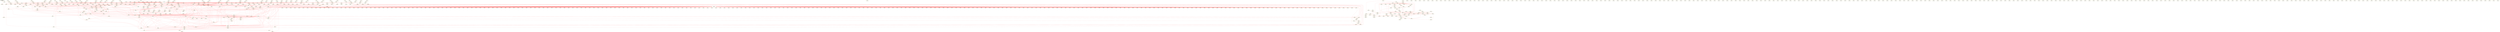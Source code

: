digraph v3graph {
	graph	[label="obj_dir/Voc8051_top_061_ordermv_simpl.dot",
		 labelloc=t, labeljust=l,
		 //size="7.5,10",
		 rankdir=TB];
	n0	[fontsize=8 label="0x556a7e404ca0\n ACTIVE\nMV: d=0x556a7e59ac20 s=0x556a7bc2d2c0", color=yellow];
	n1	[fontsize=8 label="0x556a7e3d54d0\n ACTIVE\nMV: d=0x556a7e59a740 s=0x556a7bc2d2c0", color=yellow];
	n2	[fontsize=8 label="0x556a7e406fe0\n ACTIVE\nMV: d=0x556a7e59ac20 s=0x556a7bc2d2c0", color=yellow];
	n3	[fontsize=8 label="0x556a7e3fb9c0\n ACTIVE\nMV: d=0x556a7e59a740 s=0x556a7bc2d2c0", color=yellow];
	n4	[fontsize=8 label="0x556a7e4311f0\n ACTIVE\nMV: d=0x556a7e59a740 s=0x556a7bc2d2c0", color=yellow];
	n5	[fontsize=8 label="0x556a7e3c9cb0\n ACTIVE\nMV: d=0x556a7e59a740 s=0x556a7bc2d2c0", color=yellow];
	n6	[fontsize=8 label="0x556a7e407e50\n ACTIVE\nMV: d=0x556a7e59ac20 s=0x556a7bc2d2c0", color=yellow];
	n7	[fontsize=8 label="0x556a7e3d1330\n ACTIVE\nMV: d=0x556a7e59a740 s=0x556a7bc2d2c0", color=yellow];
	n8	[fontsize=8 label="0x556a7e40e4e0\n ACTIVE\nMV: d=0x556a7e59a740 s=0x556a7bc2d2c0", color=yellow];
	n9	[fontsize=8 label="0x556a7e3ce9d0\n ACTIVE\nMV: d=0x556a7e59a740 s=0x556a7bc2d2c0", color=yellow];
	n10	[fontsize=8 label="0x556a7e41df20\n ACTIVE\nMV: d=0x556a7e59a740 s=0x556a7bc2d2c0", color=yellow];
	n11	[fontsize=8 label="0x556a7e4206f0\n ACTIVE\nMV: d=0x556a7e59a740 s=0x556a7bc2d2c0", color=yellow];
	n12	[fontsize=8 label="0x556a7e41fa10\n ACTIVE\nMV: d=0x556a7e59a740 s=0x556a7bc2d2c0", color=yellow];
	n13	[fontsize=8 label="0x556a7e3fad00\n ACTIVE\nMV: d=0x556a7e59a740 s=0x556a7bc2d2c0", color=yellow];
	n14	[fontsize=8 label="0x556a7e412680\n ACTIVE\nMV: d=0x556a7e59a740 s=0x556a7bc2d2c0", color=yellow];
	n15	[fontsize=8 label="0x556a7e3ff980\n ACTIVE\nMV: d=0x556a7e59a740 s=0x556a7bc2d2c0", color=yellow];
	n16	[fontsize=8 label="0x556a7e4003e0\n ACTIVE\nMV: d=0x556a7e59a740 s=0x556a7bc2d2c0", color=yellow];
	n17	[fontsize=8 label="0x556a7e400e40\n ACTIVE\nMV: d=0x556a7e59a740 s=0x556a7bc2d2c0", color=yellow];
	n18	[fontsize=8 label="0x556a7e4018a0\n ACTIVE\nMV: d=0x556a7e59a740 s=0x556a7bc2d2c0", color=yellow];
	n19	[fontsize=8 label="0x556a7e3dff30\n ACTIVE\nMV: d=0x556a7e59a740 s=0x556a7bc2d2c0", color=yellow];
	n20	[fontsize=8 label="0x556a7e3df2f0\n ACTIVE\nMV: d=0x556a7e59a740 s=0x556a7bc2d2c0", color=yellow];
	n21	[fontsize=8 label="0x556a7e3fd180\n ACTIVE\nMV: d=0x556a7e59a740 s=0x556a7bc2d2c0", color=yellow];
	n22	[fontsize=8 label="0x556a7e3d62f0\n ACTIVE\nMV: d=0x556a7e59a740 s=0x556a7bc2d2c0", color=yellow];
	n23	[fontsize=8 label="0x556a7e41e940\n ACTIVE\nMV: d=0x556a7e59a740 s=0x556a7bc2d2c0", color=yellow];
	n24	[fontsize=8 label="0x556a7e3e0c10\n ACTIVE\nMV: d=0x556a7e59a740 s=0x556a7bc2d2c0", color=yellow];
	n25	[fontsize=8 label="0x556a7e3d7db0\n ACTIVE\nMV: d=0x556a7e59a740 s=0x556a7bc2d2c0", color=yellow];
	n26	[fontsize=8 label="0x556a7e435360\n ACTIVE\nMV: d=0x556a7e59a740 s=0x556a7bc2d2c0", color=yellow];
	n27	[fontsize=8 label="0x556a7e3fc5a0\n ACTIVE\nMV: d=0x556a7e59a740 s=0x556a7bc2d2c0", color=yellow];
	n28	[fontsize=8 label="0x556a7e40a710\n ACTIVE\nMV: d=0x556a7e59a740 s=0x556a7bc2d2c0", color=yellow];
	n29	[fontsize=8 label="0x556a7e3de410\n ACTIVE\nMV: d=0x556a7e59a740 s=0x556a7bc2d2c0", color=yellow];
	n30	[fontsize=8 label="0x556a7e40bae0\n ACTIVE\nMV: d=0x556a7e59a740 s=0x556a7bc2d2c0", color=yellow];
	n31	[fontsize=8 label="0x556a7e403f40\n ACTIVE\nMV: d=0x556a7e59ac20 s=0x556a7bc2d2c0", color=yellow];
	n32	[fontsize=8 label="0x556a7e3dec90\n ACTIVE\nMV: d=0x556a7e59a740 s=0x556a7bc2d2c0", color=yellow];
	n33	[fontsize=8 label="0x556a7e431e80\n ACTIVE\nMV: d=0x556a7e59a740 s=0x556a7bc2d2c0", color=yellow];
	n34	[fontsize=8 label="0x556a7c0e0300\n ACTIVE\nMV: d=0x556a7e59a740 s=0x556a7bc2d2c0", color=yellow];
	n35	[fontsize=8 label="0x556a7e433550\n ACTIVE\nMV: d=0x556a7e59a740 s=0x556a7bc2d2c0", color=yellow];
	n36	[fontsize=8 label="0x556a7e3d7310\n ACTIVE\nMV: d=0x556a7e59a740 s=0x556a7bc2d2c0", color=yellow];
	n37	[fontsize=8 label="0x556a7e3dc550\n ACTIVE\nMV: d=0x556a7e59a740 s=0x556a7bc2d2c0", color=yellow];
	n38	[fontsize=8 label="0x556a7e3c2440\n ACTIVE\nMV: d=0x556a7e59a740 s=0x556a7bc2d2c0", color=yellow];
	n39	[fontsize=8 label="0x556a7e42b610\n ACTIVE\nMV: d=0x556a7e59a740 s=0x556a7bc2d2c0", color=yellow];
	n40	[fontsize=8 label="0x556a7e3fe3a0\n ACTIVE\nMV: d=0x556a7e59a740 s=0x556a7bc2d2c0", color=yellow];
	n41	[fontsize=8 label="0x556a7e427040\n ACTIVE\nMV: d=0x556a7e59a740 s=0x556a7bc2d2c0", color=yellow];
	n42	[fontsize=8 label="0x556a7c0e3430\n ACTIVE\nMV: d=0x556a7e59a740 s=0x556a7bc2d2c0", color=yellow];
	n43	[fontsize=8 label="0x556a7e435680\n ACTIVE\nMV: d=0x556a7e59a740 s=0x556a7bc2d2c0", color=yellow];
	n44	[fontsize=8 label="0x556a7e427520\n ACTIVE\nMV: d=0x556a7e59a740 s=0x556a7bc2d2c0", color=yellow];
	n45	[fontsize=8 label="0x556a7e3c7b80\n ACTIVE\nMV: d=0x556a7e59a740 s=0x556a7bc2d2c0", color=yellow];
	n46	[fontsize=8 label="0x556a7e3c6ec0\n ACTIVE\nMV: d=0x556a7e59a740 s=0x556a7bc2d2c0", color=yellow];
	n47	[fontsize=8 label="0x556a7e3c8860\n ACTIVE\nMV: d=0x556a7e59a740 s=0x556a7bc2d2c0", color=yellow];
	n48	[fontsize=8 label="0x556a7e3cf800\n ACTIVE\nMV: d=0x556a7e59a740 s=0x556a7bc2d2c0", color=yellow];
	n49	[fontsize=8 label="0x556a7e3c3ba0\n ACTIVE\nMV: d=0x556a7e59a740 s=0x556a7bc2d2c0", color=yellow];
	n50	[fontsize=8 label="0x556a7e3c4860\n ACTIVE\nMV: d=0x556a7e59a740 s=0x556a7bc2d2c0", color=yellow];
	n51	[fontsize=8 label="0x556a7e3c5520\n ACTIVE\nMV: d=0x556a7e59a740 s=0x556a7bc2d2c0", color=yellow];
	n52	[fontsize=8 label="0x556a7e422930\n ACTIVE\nMV: d=0x556a7e59a740 s=0x556a7bc2d2c0", color=yellow];
	n53	[fontsize=8 label="0x556a7e3cbb10\n ACTIVE\nMV: d=0x556a7e59a740 s=0x556a7bc2d2c0", color=yellow];
	n54	[fontsize=8 label="0x556a7e421690\n ACTIVE\nMV: d=0x556a7e59a740 s=0x556a7bc2d2c0", color=yellow];
	n55	[fontsize=8 label="0x556a7e3d38d0\n ACTIVE\nMV: d=0x556a7e59a740 s=0x556a7bc2d2c0", color=yellow];
	n56	[fontsize=8 label="0x556a7e3d45b0\n ACTIVE\nMV: d=0x556a7e59a740 s=0x556a7bc2d2c0", color=yellow];
	n57	[fontsize=8 label="0x556a7c0e5170\n ACTIVE\nMV: d=0x556a7e59a740 s=0x556a7bc2d2c0", color=yellow];
	n58	[fontsize=8 label="0x556a7e3d1fd0\n ACTIVE\nMV: d=0x556a7e59a740 s=0x556a7bc2d2c0", color=yellow];
	n59	[fontsize=8 label="0x556a7e427710\n ACTIVE\nMV: d=0x556a7e59a740 s=0x556a7bc2d2c0", color=yellow];
	n60	[fontsize=8 label="0x556a7e411c20\n ACTIVE\nMV: d=0x556a7e59a740 s=0x556a7bc2d2c0", color=yellow];
	n61	[fontsize=8 label="0x556a7e45ff10\n ACTIVE\nMV: d=0x556a7e59a740 s=0x556a7bc2d2c0", color=yellow];
	n62	[fontsize=8 label="0x556a7e3cc6e0\n ACTIVE\nMV: d=0x556a7e59a740 s=0x556a7bc2d2c0", color=yellow];
	n63	[fontsize=8 label="0x556a7e42bb50\n ACTIVE\nMV: d=0x556a7e59a740 s=0x556a7bc2d2c0", color=yellow];
	n64	[fontsize=8 label="0x556a7e405700\n ACTIVE\nMV: d=0x556a7e59ac20 s=0x556a7bc2d2c0", color=yellow];
	n65	[fontsize=8 label="0x556a7e406160\n ACTIVE\nMV: d=0x556a7e59ac20 s=0x556a7bc2d2c0", color=yellow];
	n66	[fontsize=8 label="0x556a7e3cd5e0\n ACTIVE\nMV: d=0x556a7e59a740 s=0x556a7bc2d2c0", color=yellow];
	n67	[fontsize=8 label="0x556a7e3c17f0\n ACTIVE\nMV: d=0x556a7e59ac20 s=0x556a7bc2d2c0", color=yellow];
	n68	[fontsize=8 label="0x556a7e3ca830\n ACTIVE\nMV: d=0x556a7e59a740 s=0x556a7bc2d2c0", color=yellow];
	n69	[fontsize=8 label="0x556a7e433080\n ACTIVE\nMV: d=0x556a7e59a740 s=0x556a7bc2d2c0", color=yellow];
	n70	[fontsize=8 label="0x556a7e3c6200\n ACTIVE\nMV: d=0x556a7e59a740 s=0x556a7bc2d2c0", color=yellow];
	n71	[fontsize=8 label="0x556a7e40fe00\n ACTIVE\nMV: d=0x556a7e59a740 s=0x556a7bc2d2c0", color=yellow];
	n72	[fontsize=8 label="0x556a7e4233e0\n ACTIVE\nMV: d=0x556a7e59a740 s=0x556a7bc2d2c0", color=yellow];
	n73	[fontsize=8 label="0x556a7e419f60\n ACTIVE\nMV: d=0x556a7e59a740 s=0x556a7bc2d2c0", color=yellow];
	n74	[fontsize=8 label="0x556a7e41a9c0\n ACTIVE\nMV: d=0x556a7e59a740 s=0x556a7bc2d2c0", color=yellow];
	n75	[fontsize=8 label="0x556a7e424d00\n ACTIVE\nMV: d=0x556a7e59a740 s=0x556a7bc2d2c0", color=yellow];
	n76	[fontsize=8 label="0x556a7e425760\n ACTIVE\nMV: d=0x556a7e59a740 s=0x556a7bc2d2c0", color=yellow];
	n77	[fontsize=8 label="0x556a7e4240c0\n ACTIVE\nMV: d=0x556a7e59a740 s=0x556a7bc2d2c0", color=yellow];
	n78	[fontsize=8 label="0x556a7e4111c0\n ACTIVE\nMV: d=0x556a7e59a740 s=0x556a7bc2d2c0", color=yellow];
	n79	[fontsize=8 label="0x556a7e40f220\n ACTIVE\nMV: d=0x556a7e59a740 s=0x556a7bc2d2c0", color=yellow];
	n80	[fontsize=8 label="0x556a7e436490\n ACTIVE\nMV: d=0x556a7e59a740 s=0x556a7bc2d2c0", color=yellow];
	n81	[fontsize=8 label="0x556a7e45ebd0\n ACTIVE\nMV: d=0x556a7e59a740 s=0x556a7bc2d2c0", color=yellow];
	n82	[fontsize=8 label="0x556a7e415340\n ACTIVE\nMV: d=0x556a7e59a740 s=0x556a7bc2d2c0", color=yellow];
	n83	[fontsize=8 label="0x556a7e3c31b0\n ACTIVE\nMV: d=0x556a7e59a740 s=0x556a7bc2d2c0", color=yellow];
	n84	[fontsize=8 label="0x556a7e3d50a0\n ASSIGNPRE\nMV: d=0x556a7e59a740 s=0x556a7bc2d2c0", color=yellow];
	n85	[fontsize=8 label="0x556a7e406b80\n ASSIGNPRE\nMV: d=0x556a7e59ac20 s=0x556a7bc2d2c0", color=yellow];
	n86	[fontsize=8 label="0x556a7e3fb570\n ASSIGNPRE\nMV: d=0x556a7e59a740 s=0x556a7bc2d2c0", color=yellow];
	n87	[fontsize=8 label="0x556a7e430e30\n ASSIGNPRE\nMV: d=0x556a7e59a740 s=0x556a7bc2d2c0", color=yellow];
	n88	[fontsize=8 label="0x556a7e407a00\n ASSIGNPRE\nMV: d=0x556a7e59ac20 s=0x556a7bc2d2c0", color=yellow];
	n89	[fontsize=8 label="0x556a7e3ce580\n ASSIGNPRE\nMV: d=0x556a7e59a740 s=0x556a7bc2d2c0", color=yellow];
	n90	[fontsize=8 label="0x556a7e3c29e0\n ASSIGNPRE\nMV: d=0x556a7e59a740 s=0x556a7bc2d2c0", color=yellow];
	n91	[fontsize=8 label="0x556a7e40b0f0\n ASSIGNPRE\nMV: d=0x556a7e59a740 s=0x556a7bc2d2c0", color=yellow];
	n92	[fontsize=8 label="0x556a7e418b30\n ASSIGNPRE\nMV: d=0x556a7e59a740 s=0x556a7bc2d2c0", color=yellow];
	n93	[fontsize=8 label="0x556a7e417530\n ASSIGNPRE\nMV: d=0x556a7e59a740 s=0x556a7bc2d2c0", color=yellow];
	n94	[fontsize=8 label="0x556a7e417f10\n ASSIGNPRE\nMV: d=0x556a7e59a740 s=0x556a7bc2d2c0", color=yellow];
	n95	[fontsize=8 label="0x556a7e42e170\n ASSIGNPRE\nMV: d=0x556a7e59a740 s=0x556a7bc2d2c0", color=yellow];
	n96	[fontsize=8 label="0x556a7e413370\n ASSIGNPRE\nMV: d=0x556a7e59a740 s=0x556a7bc2d2c0", color=yellow];
	n97	[fontsize=8 label="0x556a7e4146e0\n ASSIGNPRE\nMV: d=0x556a7e59a740 s=0x556a7bc2d2c0", color=yellow];
	n98	[fontsize=8 label="0x556a7e3e2820\n ASSIGNPRE\nMV: d=0x556a7e59a740 s=0x556a7bc2d2c0", color=yellow];
	n99	[fontsize=8 label="0x556a7e3c8bb0\n ASSIGNPRE\nMV: d=0x556a7e59a740 s=0x556a7bc2d2c0", color=yellow];
	n100	[fontsize=8 label="0x556a7e3fa8b0\n ASSIGNPRE\nMV: d=0x556a7e59a740 s=0x556a7bc2d2c0", color=yellow];
	n101	[fontsize=8 label="0x556a7e420290\n ASSIGNPRE\nMV: d=0x556a7e59a740 s=0x556a7bc2d2c0", color=yellow];
	n102	[fontsize=8 label="0x556a7e41f5b0\n ASSIGNPRE\nMV: d=0x556a7e59a740 s=0x556a7bc2d2c0", color=yellow];
	n103	[fontsize=8 label="0x556a7e3ff5c0\n ASSIGNPRE\nMV: d=0x556a7e59a740 s=0x556a7bc2d2c0", color=yellow];
	n104	[fontsize=8 label="0x556a7e400020\n ASSIGNPRE\nMV: d=0x556a7e59a740 s=0x556a7bc2d2c0", color=yellow];
	n105	[fontsize=8 label="0x556a7e400a80\n ASSIGNPRE\nMV: d=0x556a7e59a740 s=0x556a7bc2d2c0", color=yellow];
	n106	[fontsize=8 label="0x556a7e4014e0\n ASSIGNPRE\nMV: d=0x556a7e59a740 s=0x556a7bc2d2c0", color=yellow];
	n107	[fontsize=8 label="0x556a7e3dfb20\n ASSIGNPRE\nMV: d=0x556a7e59a740 s=0x556a7bc2d2c0", color=yellow];
	n108	[fontsize=8 label="0x556a7e3deee0\n ASSIGNPRE\nMV: d=0x556a7e59a740 s=0x556a7bc2d2c0", color=yellow];
	n109	[fontsize=8 label="0x556a7e3d5ea0\n ASSIGNPRE\nMV: d=0x556a7e59a740 s=0x556a7bc2d2c0", color=yellow];
	n110	[fontsize=8 label="0x556a7e41e4f0\n ASSIGNPRE\nMV: d=0x556a7e59a740 s=0x556a7bc2d2c0", color=yellow];
	n111	[fontsize=8 label="0x556a7e3e07b0\n ASSIGNPRE\nMV: d=0x556a7e59a740 s=0x556a7bc2d2c0", color=yellow];
	n112	[fontsize=8 label="0x556a7e3d79f0\n ASSIGNPRE\nMV: d=0x556a7e59a740 s=0x556a7bc2d2c0", color=yellow];
	n113	[fontsize=8 label="0x556a7e434fa0\n ASSIGNPRE\nMV: d=0x556a7e59a740 s=0x556a7bc2d2c0", color=yellow];
	n114	[fontsize=8 label="0x556a7e428210\n ASSIGNPRE\nMV: d=0x556a7e59a740 s=0x556a7bc2d2c0", color=yellow];
	n115	[fontsize=8 label="0x556a7e3d7030\n ASSIGNPRE\nMV: d=0x556a7e59a740 s=0x556a7bc2d2c0", color=yellow];
	n116	[fontsize=8 label="0x556a7e4039a0\n ASSIGNPRE\nMV: d=0x556a7e59ac20 s=0x556a7bc2d2c0", color=yellow];
	n117	[fontsize=8 label="0x556a7e45f8d0\n ASSIGNPRE\nMV: d=0x556a7e59a740 s=0x556a7bc2d2c0", color=yellow];
	n118	[fontsize=8 label="0x556a7e433de0\n ASSIGNPRE\nMV: d=0x556a7e59a740 s=0x556a7bc2d2c0", color=yellow];
	n119	[fontsize=8 label="0x556a7e3dbf40\n ASSIGNPRE\nMV: d=0x556a7e59a740 s=0x556a7bc2d2c0", color=yellow];
	n120	[fontsize=8 label="0x556a7c0e4130\n ASSIGNPRE\nMV: d=0x556a7e59a740 s=0x556a7bc2d2c0", color=yellow];
	n121	[fontsize=8 label="0x556a7e42ad70\n ASSIGNPRE\nMV: d=0x556a7e59a740 s=0x556a7bc2d2c0", color=yellow];
	n122	[fontsize=8 label="0x556a7e3c2080\n ASSIGNPRE\nMV: d=0x556a7e59a740 s=0x556a7bc2d2c0", color=yellow];
	n123	[fontsize=8 label="0x556a7e3d0b70\n ASSIGNPRE\nMV: d=0x556a7e59a740 s=0x556a7bc2d2c0", color=yellow];
	n124	[fontsize=8 label="0x556a7e3fdf40\n ASSIGNPRE\nMV: d=0x556a7e59a740 s=0x556a7bc2d2c0", color=yellow];
	n125	[fontsize=8 label="0x556a7e426be0\n ASSIGNPRE\nMV: d=0x556a7e59a740 s=0x556a7bc2d2c0", color=yellow];
	n126	[fontsize=8 label="0x556a7e429700\n ASSIGNPRE\nMV: d=0x556a7e59a740 s=0x556a7bc2d2c0", color=yellow];
	n127	[fontsize=8 label="0x556a7e4165e0\n ASSIGNPRE\nMV: d=0x556a7e59a740 s=0x556a7bc2d2c0", color=yellow];
	n128	[fontsize=8 label="0x556a7e4309f0\n ASSIGNPRE\nMV: d=0x556a7e59a740 s=0x556a7bc2d2c0", color=yellow];
	n129	[fontsize=8 label="0x556a7e408dc0\n ASSIGNPRE\nMV: d=0x556a7e59a740 s=0x556a7bc2d2c0", color=yellow];
	n130	[fontsize=8 label="0x556a7e3c7730\n ASSIGNPRE\nMV: d=0x556a7e59a740 s=0x556a7bc2d2c0", color=yellow];
	n131	[fontsize=8 label="0x556a7e3c6a70\n ASSIGNPRE\nMV: d=0x556a7e59a740 s=0x556a7bc2d2c0", color=yellow];
	n132	[fontsize=8 label="0x556a7e3cf3b0\n ASSIGNPRE\nMV: d=0x556a7e59a740 s=0x556a7bc2d2c0", color=yellow];
	n133	[fontsize=8 label="0x556a7e3c3750\n ASSIGNPRE\nMV: d=0x556a7e59a740 s=0x556a7bc2d2c0", color=yellow];
	n134	[fontsize=8 label="0x556a7e3c4410\n ASSIGNPRE\nMV: d=0x556a7e59a740 s=0x556a7bc2d2c0", color=yellow];
	n135	[fontsize=8 label="0x556a7e3c50d0\n ASSIGNPRE\nMV: d=0x556a7e59a740 s=0x556a7bc2d2c0", color=yellow];
	n136	[fontsize=8 label="0x556a7e3cb6b0\n ASSIGNPRE\nMV: d=0x556a7e59a740 s=0x556a7bc2d2c0", color=yellow];
	n137	[fontsize=8 label="0x556a7e421240\n ASSIGNPRE\nMV: d=0x556a7e59a740 s=0x556a7bc2d2c0", color=yellow];
	n138	[fontsize=8 label="0x556a7e3d3470\n ASSIGNPRE\nMV: d=0x556a7e59a740 s=0x556a7bc2d2c0", color=yellow];
	n139	[fontsize=8 label="0x556a7e3d4150\n ASSIGNPRE\nMV: d=0x556a7e59a740 s=0x556a7bc2d2c0", color=yellow];
	n140	[fontsize=8 label="0x556a7e3d1bc0\n ASSIGNPRE\nMV: d=0x556a7e59a740 s=0x556a7bc2d2c0", color=yellow];
	n141	[fontsize=8 label="0x556a7e4606e0\n ASSIGNPRE\nMV: d=0x556a7e59a740 s=0x556a7bc2d2c0", color=yellow];
	n142	[fontsize=8 label="0x556a7e45fb00\n ASSIGNPRE\nMV: d=0x556a7e59a740 s=0x556a7bc2d2c0", color=yellow];
	n143	[fontsize=8 label="0x556a7e3ca440\n ASSIGNPRE\nMV: d=0x556a7e59a740 s=0x556a7bc2d2c0", color=yellow];
	n144	[fontsize=8 label="0x556a7e432c70\n ASSIGNPRE\nMV: d=0x556a7e59a740 s=0x556a7bc2d2c0", color=yellow];
	n145	[fontsize=8 label="0x556a7e3c5da0\n ASSIGNPRE\nMV: d=0x556a7e59a740 s=0x556a7bc2d2c0", color=yellow];
	n146	[fontsize=8 label="0x556a7e405340\n ASSIGNPRE\nMV: d=0x556a7e59ac20 s=0x556a7bc2d2c0", color=yellow];
	n147	[fontsize=8 label="0x556a7e405da0\n ASSIGNPRE\nMV: d=0x556a7e59ac20 s=0x556a7bc2d2c0", color=yellow];
	n148	[fontsize=8 label="0x556a7e3cd190\n ASSIGNPRE\nMV: d=0x556a7e59a740 s=0x556a7bc2d2c0", color=yellow];
	n149	[fontsize=8 label="0x556a7e40f9e0\n ASSIGNPRE\nMV: d=0x556a7e59a740 s=0x556a7bc2d2c0", color=yellow];
	n150	[fontsize=8 label="0x556a7e410da0\n ASSIGNPRE\nMV: d=0x556a7e59a740 s=0x556a7bc2d2c0", color=yellow];
	n151	[fontsize=8 label="0x556a7e40ee00\n ASSIGNPRE\nMV: d=0x556a7e59a740 s=0x556a7bc2d2c0", color=yellow];
	n152	[fontsize=8 label="0x556a7e436080\n ASSIGNPRE\nMV: d=0x556a7e59a740 s=0x556a7bc2d2c0", color=yellow];
	n153	[fontsize=8 label="0x556a7e423020\n ASSIGNPRE\nMV: d=0x556a7e59a740 s=0x556a7bc2d2c0", color=yellow];
	n154	[fontsize=8 label="0x556a7e419ba0\n ASSIGNPRE\nMV: d=0x556a7e59a740 s=0x556a7bc2d2c0", color=yellow];
	n155	[fontsize=8 label="0x556a7e41a600\n ASSIGNPRE\nMV: d=0x556a7e59a740 s=0x556a7bc2d2c0", color=yellow];
	n156	[fontsize=8 label="0x556a7e4248f0\n ASSIGNPRE\nMV: d=0x556a7e59a740 s=0x556a7bc2d2c0", color=yellow];
	n157	[fontsize=8 label="0x556a7e4253a0\n ASSIGNPRE\nMV: d=0x556a7e59a740 s=0x556a7bc2d2c0", color=yellow];
	n158	[fontsize=8 label="0x556a7e423c60\n ASSIGNPRE\nMV: d=0x556a7e59a740 s=0x556a7bc2d2c0", color=yellow];
	n159	[fontsize=8 label="0x556a7e45e810\n ASSIGNPRE\nMV: d=0x556a7e59a740 s=0x556a7bc2d2c0", color=yellow];
	n160	[fontsize=8 label="0x556a7e414f30\n ASSIGNPRE\nMV: d=0x556a7e59a740 s=0x556a7bc2d2c0", color=yellow];
	n161	[fontsize=8 label="0x556a7bfe2790\n ALWAYS\nMV: d=0x556a7e59a740 s=0x556a7bc2d2c0", color=yellow];
	n162	[fontsize=8 label="0x556a7c0991b0\n ALWAYS\nMV: d=0x556a7e59ac20 s=0x556a7bc2d2c0", color=yellow];
	n163	[fontsize=8 label="0x556a7c0a2d30\n ALWAYS\nMV: d=0x556a7e59a740 s=0x556a7bc2d2c0", color=yellow];
	n164	[fontsize=8 label="0x556a7be5b830\n ALWAYS\nMV: d=0x556a7e59a740 s=0x556a7bc2d2c0", color=yellow];
	n165	[fontsize=8 label="0x556a7c0db8d0\n ALWAYS\nMV: d=0x556a7e59ac20 s=0x556a7bc2d2c0", color=yellow];
	n166	[fontsize=8 label="0x556a7c030aa0\n ALWAYS\nMV: d=0x556a7e59a740 s=0x556a7bc2d2c0", color=yellow];
	n167	[fontsize=8 label="0x556a7be48360\n ALWAYS\nMV: d=0x556a7e59a740 s=0x556a7bc2d2c0", color=yellow];
	n168	[fontsize=8 label="0x556a7c09eba0\n ALWAYS\nMV: d=0x556a7e59a740 s=0x556a7bc2d2c0", color=yellow];
	n169	[fontsize=8 label="0x556a7bf9eec0\n ALWAYS\nMV: d=0x556a7e59a740 s=0x556a7bc2d2c0", color=yellow];
	n170	[fontsize=8 label="0x556a7bf92910\n ALWAYS\nMV: d=0x556a7e59a740 s=0x556a7bc2d2c0", color=yellow];
	n171	[fontsize=8 label="0x556a7bffc760\n ALWAYS\nMV: d=0x556a7e59a740 s=0x556a7bc2d2c0", color=yellow];
	n172	[fontsize=8 label="0x556a7c0c9f30\n ALWAYS\nMV: d=0x556a7e59a740 s=0x556a7bc2d2c0", color=yellow];
	n173	[fontsize=8 label="0x556a7bfe4e00\n ALWAYS\nMV: d=0x556a7e59a740 s=0x556a7bc2d2c0", color=yellow];
	n174	[fontsize=8 label="0x556a7beb3b30\n ALWAYS\nMV: d=0x556a7e59a740 s=0x556a7bc2d2c0", color=yellow];
	n175	[fontsize=8 label="0x556a7bfd2130\n ALWAYS\nMV: d=0x556a7e59a740 s=0x556a7bc2d2c0", color=yellow];
	n176	[fontsize=8 label="0x556a7be49760\n ALWAYS\nMV: d=0x556a7e59a740 s=0x556a7bc2d2c0", color=yellow];
	n177	[fontsize=8 label="0x556a7bedfb00\n ALWAYS\nMV: d=0x556a7e59ac20 s=0x556a7bc2d2c0", color=yellow];
	n178	[fontsize=8 label="0x556a7bec1360\n ALWAYS\nMV: d=0x556a7e59a740 s=0x556a7bc2d2c0", color=yellow];
	n179	[fontsize=8 label="0x556a7c0b9f00\n ALWAYS\nMV: d=0x556a7e59a740 s=0x556a7bc2d2c0", color=yellow];
	n180	[fontsize=8 label="0x556a7bf8a2f0\n ALWAYS\nMV: d=0x556a7e59a740 s=0x556a7bc2d2c0", color=yellow];
	n181	[fontsize=8 label="0x556a7bfcf820\n ALWAYS\nMV: d=0x556a7e59a740 s=0x556a7bc2d2c0", color=yellow];
	n182	[fontsize=8 label="0x556a7beca1d0\n ALWAYS\nMV: d=0x556a7e59a740 s=0x556a7bc2d2c0", color=yellow];
	n183	[fontsize=8 label="0x556a7c0174d0\n ALWAYS\nMV: d=0x556a7e59a740 s=0x556a7bc2d2c0", color=yellow];
	n184	[fontsize=8 label="0x556a7bfe00d0\n ALWAYS\nMV: d=0x556a7e59a740 s=0x556a7bc2d2c0", color=yellow];
	n185	[fontsize=8 label="0x556a7bf788a0\n ALWAYS\nMV: d=0x556a7e59a740 s=0x556a7bc2d2c0", color=yellow];
	n186	[fontsize=8 label="0x556a7c0671e0\n ALWAYS\nMV: d=0x556a7e59a740 s=0x556a7bc2d2c0", color=yellow];
	n187	[fontsize=8 label="0x556a7c038b10\n ALWAYS\nMV: d=0x556a7e59ac20 s=0x556a7bc2d2c0", color=yellow];
	n188	[fontsize=8 label="0x556a7c029f60\n ALWAYS\nMV: d=0x556a7e59a740 s=0x556a7bc2d2c0", color=yellow];
	n189	[fontsize=8 label="0x556a7c054a90\n ALWAYS\nMV: d=0x556a7e59a740 s=0x556a7bc2d2c0", color=yellow];
	n190	[fontsize=8 label="0x556a7becbca0\n ALWAYS\nMV: d=0x556a7e59a740 s=0x556a7bc2d2c0", color=yellow];
	n191	[fontsize=8 label="0x556a7bfd6b60\n ALWAYS\nMV: d=0x556a7e59a740 s=0x556a7bc2d2c0", color=yellow];
	n192	[fontsize=8 label="0x556a7c0d8890\n INITIAL\nMV: d=0x556a7e59aec0 s=0x556a7bc2d2c0", color=yellow];
	n193	[fontsize=8 label="0x556a7e423320\n ASSIGNPOST\nMV: d=0x556a7e59a740 s=0x556a7bc2d2c0", color=yellow];
	n194	[fontsize=8 label="0x556a7e419ea0\n ASSIGNPOST\nMV: d=0x556a7e59a740 s=0x556a7bc2d2c0", color=yellow];
	n195	[fontsize=8 label="0x556a7e41a900\n ASSIGNPOST\nMV: d=0x556a7e59a740 s=0x556a7bc2d2c0", color=yellow];
	n196	[fontsize=8 label="0x556a7e405640\n ASSIGNPOST\nMV: d=0x556a7e59ac20 s=0x556a7bc2d2c0", color=yellow];
	n197	[fontsize=8 label="0x556a7e4060a0\n ASSIGNPOST\nMV: d=0x556a7e59ac20 s=0x556a7bc2d2c0", color=yellow];
	n198	[fontsize=8 label="0x556a7e424c40\n ASSIGNPOST\nMV: d=0x556a7e59a740 s=0x556a7bc2d2c0", color=yellow];
	n199	[fontsize=8 label="0x556a7e4256a0\n ASSIGNPOST\nMV: d=0x556a7e59a740 s=0x556a7bc2d2c0", color=yellow];
	n200	[fontsize=8 label="0x556a7e3df230\n ASSIGNPOST\nMV: d=0x556a7e59a740 s=0x556a7bc2d2c0", color=yellow];
	n201	[fontsize=8 label="0x556a7e3dfe70\n ASSIGNPOST\nMV: d=0x556a7e59a740 s=0x556a7bc2d2c0", color=yellow];
	n202	[fontsize=8 label="0x556a7e3ff8c0\n ASSIGNPOST\nMV: d=0x556a7e59a740 s=0x556a7bc2d2c0", color=yellow];
	n203	[fontsize=8 label="0x556a7e400320\n ASSIGNPOST\nMV: d=0x556a7e59a740 s=0x556a7bc2d2c0", color=yellow];
	n204	[fontsize=8 label="0x556a7e400d80\n ASSIGNPOST\nMV: d=0x556a7e59a740 s=0x556a7bc2d2c0", color=yellow];
	n205	[fontsize=8 label="0x556a7e4017e0\n ASSIGNPOST\nMV: d=0x556a7e59a740 s=0x556a7bc2d2c0", color=yellow];
	n206	[fontsize=8 label="0x556a7e404880\n ASSIGNPRE\nMV: d=0x556a7e59ac20 s=0x556a7bc2d2c0", color=yellow];
	n207	[fontsize=8 label="0x556a7e3d5410\n ASSIGNPOST\nMV: d=0x556a7e59a740 s=0x556a7bc2d2c0", color=yellow];
	n208	[fontsize=8 label="0x556a7e409110\n ASSIGNPOST\nMV: d=0x556a7e59a740 s=0x556a7bc2d2c0", color=yellow];
	n209	[fontsize=8 label="0x556a7e406f20\n ASSIGNPOST\nMV: d=0x556a7e59ac20 s=0x556a7bc2d2c0", color=yellow];
	n210	[fontsize=8 label="0x556a7e420630\n ASSIGNPOST\nMV: d=0x556a7e59a740 s=0x556a7bc2d2c0", color=yellow];
	n211	[fontsize=8 label="0x556a7e407d90\n ASSIGNPOST\nMV: d=0x556a7e59ac20 s=0x556a7bc2d2c0", color=yellow];
	n212	[fontsize=8 label="0x556a7e431130\n ASSIGNPOST\nMV: d=0x556a7e59a740 s=0x556a7bc2d2c0", color=yellow];
	n213	[fontsize=8 label="0x556a7e3fb900\n ASSIGNPOST\nMV: d=0x556a7e59a740 s=0x556a7bc2d2c0", color=yellow];
	n214	[fontsize=8 label="0x556a7e40ba20\n ALWAYSPOST\nMV: d=0x556a7e59a740 s=0x556a7bc2d2c0", color=yellow];
	n215	[fontsize=8 label="0x556a7e41f950\n ASSIGNPOST\nMV: d=0x556a7e59a740 s=0x556a7bc2d2c0", color=yellow];
	n216	[fontsize=8 label="0x556a7e3c98a0\n ASSIGNPRE\nMV: d=0x556a7e59a740 s=0x556a7bc2d2c0", color=yellow];
	n217	[fontsize=8 label="0x556a7e41de60\n ASSIGNPOST\nMV: d=0x556a7e59a740 s=0x556a7bc2d2c0", color=yellow];
	n218	[fontsize=8 label="0x556a7e42c010\n ASSIGNPRE\nMV: d=0x556a7e59a740 s=0x556a7bc2d2c0", color=yellow];
	n219	[fontsize=8 label="0x556a7e3de350\n ASSIGNPOST\nMV: d=0x556a7e59a740 s=0x556a7bc2d2c0", color=yellow];
	n220	[fontsize=8 label="0x556a7e3d6230\n ASSIGNPOST\nMV: d=0x556a7e59a740 s=0x556a7bc2d2c0", color=yellow];
	n221	[fontsize=8 label="0x556a7e41e880\n ASSIGNPOST\nMV: d=0x556a7e59a740 s=0x556a7bc2d2c0", color=yellow];
	n222	[fontsize=8 label="0x556a7e3ce910\n ASSIGNPOST\nMV: d=0x556a7e59a740 s=0x556a7bc2d2c0", color=yellow];
	n223	[fontsize=8 label="0x556a7e3e0b50\n ASSIGNPOST\nMV: d=0x556a7e59a740 s=0x556a7bc2d2c0", color=yellow];
	n224	[fontsize=8 label="0x556a7e424000\n ASSIGNPOST\nMV: d=0x556a7e59a740 s=0x556a7bc2d2c0", color=yellow];
	n225	[fontsize=8 label="0x556a7e3fac40\n ASSIGNPOST\nMV: d=0x556a7e59a740 s=0x556a7bc2d2c0", color=yellow];
	n226	[fontsize=8 label="0x556a7e3c2380\n ASSIGNPOST\nMV: d=0x556a7e59a740 s=0x556a7bc2d2c0", color=yellow];
	n227	[fontsize=8 label="0x556a7e3d7cf0\n ASSIGNPOST\nMV: d=0x556a7e59a740 s=0x556a7bc2d2c0", color=yellow];
	n228	[fontsize=8 label="0x556a7e4352a0\n ASSIGNPOST\nMV: d=0x556a7e59a740 s=0x556a7bc2d2c0", color=yellow];
	n229	[fontsize=8 label="0x556a7e40a650\n ASSIGNPOST\nMV: d=0x556a7e59a740 s=0x556a7bc2d2c0", color=yellow];
	n230	[fontsize=8 label="0x556a7e4122c0\n ASSIGNPRE\nMV: d=0x556a7e59a740 s=0x556a7bc2d2c0", color=yellow];
	n231	[fontsize=8 label="0x556a7e3fcd60\n ASSIGNPRE\nMV: d=0x556a7e59a740 s=0x556a7bc2d2c0", color=yellow];
	n232	[fontsize=8 label="0x556a7e3fc180\n ASSIGNPRE\nMV: d=0x556a7e59a740 s=0x556a7bc2d2c0", color=yellow];
	n233	[fontsize=8 label="0x556a7e3d3810\n ASSIGNPOST\nMV: d=0x556a7e59a740 s=0x556a7bc2d2c0", color=yellow];
	n234	[fontsize=8 label="0x556a7e3d44f0\n ASSIGNPOST\nMV: d=0x556a7e59a740 s=0x556a7bc2d2c0", color=yellow];
	n235	[fontsize=8 label="0x556a7e403e80\n ALWAYSPOST\nMV: d=0x556a7e59ac20 s=0x556a7bc2d2c0", color=yellow];
	n236	[fontsize=8 label="0x556a7c07e4c0\n ASSIGNW\nMV: d=0x556a7e59a000 s=0x556a7bc2d2c0", color=yellow];
	n237	[fontsize=8 label="0x556a7e57edf0\n ASSIGNW\nMV: d=0x556a7e59a1c0 s=0x556a7bc2d2c0", color=yellow];
	n238	[fontsize=8 label="0x556a7e3fe2e0\n ASSIGNPOST\nMV: d=0x556a7e59a740 s=0x556a7bc2d2c0", color=yellow];
	n239	[fontsize=8 label="0x556a7e426f80\n ASSIGNPOST\nMV: d=0x556a7e59a740 s=0x556a7bc2d2c0", color=yellow];
	n240	[fontsize=8 label="0x556a7e4168e0\n ASSIGNPOST\nMV: d=0x556a7e59a740 s=0x556a7bc2d2c0", color=yellow];
	n241	[fontsize=8 label="0x556a7e3d1f10\n ASSIGNPOST\nMV: d=0x556a7e59a740 s=0x556a7bc2d2c0", color=yellow];
	n242	[fontsize=8 label="0x556a7e427650\n ASSIGNPOST\nMV: d=0x556a7e59a740 s=0x556a7bc2d2c0", color=yellow];
	n243	[fontsize=8 label="0x556a7e45fe50\n ASSIGNPOST\nMV: d=0x556a7e59a740 s=0x556a7bc2d2c0", color=yellow];
	n244	[fontsize=8 label="0x556a7e41e280\n ASSIGNPRE\nMV: d=0x556a7e59a740 s=0x556a7bc2d2c0", color=yellow];
	n245	[fontsize=8 label="0x556a7e411860\n ASSIGNPRE\nMV: d=0x556a7e59a740 s=0x556a7bc2d2c0", color=yellow];
	n246	[fontsize=8 label="0x556a7e3ca770\n ASSIGNPOST\nMV: d=0x556a7e59a740 s=0x556a7bc2d2c0", color=yellow];
	n247	[fontsize=8 label="0x556a7e40f160\n ASSIGNPOST\nMV: d=0x556a7e59a740 s=0x556a7bc2d2c0", color=yellow];
	n248	[fontsize=8 label="0x556a7e411100\n ASSIGNPOST\nMV: d=0x556a7e59a740 s=0x556a7bc2d2c0", color=yellow];
	n249	[fontsize=8 label="0x556a7e432fc0\n ASSIGNPOST\nMV: d=0x556a7e59a740 s=0x556a7bc2d2c0", color=yellow];
	n250	[fontsize=8 label="0x556a7e45eb10\n ASSIGNPOST\nMV: d=0x556a7e59a740 s=0x556a7bc2d2c0", color=yellow];
	n251	[fontsize=8 label="0x556a7e415280\n ASSIGNPOST\nMV: d=0x556a7e59a740 s=0x556a7bc2d2c0", color=yellow];
	n252	[fontsize=8 label="0x556a7e4363d0\n ASSIGNPOST\nMV: d=0x556a7e59a740 s=0x556a7bc2d2c0", color=yellow];
	n253	[fontsize=8 label="0x556a7e3ddd80\n ASSIGNPRE\nMV: d=0x556a7e59a740 s=0x556a7bc2d2c0", color=yellow];
	n254	[fontsize=8 label="0x556a7bc2df10\n ASSIGNW\nMV: d=0x556a7e59a740 s=0x556a7bc2d2c0", color=yellow];
	n255	[fontsize=8 label="0x556a7bfd67a0\n ASSIGNW\nMV: d=0x556a7e59a740 s=0x556a7bc2d2c0", color=yellow];
	n256	[fontsize=8 label="0x556a7e46f180\n ASSIGNW\nMV: d=0x556a7e59a1c0 s=0x556a7bc2d2c0", color=yellow];
	n257	[fontsize=8 label="0x556a7e566420\n ASSIGNW\nMV: d=0x556a7e59a1c0 s=0x556a7bc2d2c0", color=yellow];
	n258	[fontsize=8 label="0x556a7bf93230\n ALWAYS\nMV: d=0x556a7e59ac20 s=0x556a7bc2d2c0", color=yellow];
	n259	[fontsize=8 label="0x556a7c0db450\n ASSIGNW\nMV: d=0x556a7e59ac20 s=0x556a7bc2d2c0", color=yellow];
	n260	[fontsize=8 label="0x556a7e599c00\n ASSIGNW\nMV: d=0x556a7e59a1c0 s=0x556a7bc2d2c0", color=yellow];
	n261	[fontsize=8 label="0x556a7bee0940\n ASSIGNW\nMV: d=0x556a7e59ac20 s=0x556a7bc2d2c0", color=yellow];
	n262	[fontsize=8 label="0x556a7bee1270\n ASSIGNW\nMV: d=0x556a7e59ac20 s=0x556a7bc2d2c0", color=yellow];
	n263	[fontsize=8 label="0x556a7bee1ba0\n ASSIGNW\nMV: d=0x556a7e59ac20 s=0x556a7bc2d2c0", color=yellow];
	n264	[fontsize=8 label="0x556a7bee2520\n ASSIGNW\nMV: d=0x556a7e59ac20 s=0x556a7bc2d2c0", color=yellow];
	n265	[fontsize=8 label="0x556a7bee2ea0\n ASSIGNW\nMV: d=0x556a7e59ac20 s=0x556a7bc2d2c0", color=yellow];
	n266	[fontsize=8 label="0x556a7bee3820\n ASSIGNW\nMV: d=0x556a7e59ac20 s=0x556a7bc2d2c0", color=yellow];
	n267	[fontsize=8 label="0x556a7bee41a0\n ASSIGNW\nMV: d=0x556a7e59ac20 s=0x556a7bc2d2c0", color=yellow];
	n268	[fontsize=8 label="0x556a7bee4b20\n ASSIGNW\nMV: d=0x556a7e59ac20 s=0x556a7bc2d2c0", color=yellow];
	n269	[fontsize=8 label="0x556a7bee54a0\n ASSIGNW\nMV: d=0x556a7e59ac20 s=0x556a7bc2d2c0", color=yellow];
	n270	[fontsize=8 label="0x556a7bee5e20\n ASSIGNW\nMV: d=0x556a7e59ac20 s=0x556a7bc2d2c0", color=yellow];
	n271	[fontsize=8 label="0x556a7bee67a0\n ASSIGNW\nMV: d=0x556a7e59ac20 s=0x556a7bc2d2c0", color=yellow];
	n272	[fontsize=8 label="0x556a7bee7120\n ASSIGNW\nMV: d=0x556a7e59ac20 s=0x556a7bc2d2c0", color=yellow];
	n273	[fontsize=8 label="0x556a7bee7aa0\n ASSIGNW\nMV: d=0x556a7e59ac20 s=0x556a7bc2d2c0", color=yellow];
	n274	[fontsize=8 label="0x556a7bee8420\n ASSIGNW\nMV: d=0x556a7e59ac20 s=0x556a7bc2d2c0", color=yellow];
	n275	[fontsize=8 label="0x556a7bee8da0\n ASSIGNW\nMV: d=0x556a7e59ac20 s=0x556a7bc2d2c0", color=yellow];
	n276	[fontsize=8 label="0x556a7bee9720\n ASSIGNW\nMV: d=0x556a7e59ac20 s=0x556a7bc2d2c0", color=yellow];
	n277	[fontsize=8 label="0x556a7beea0a0\n ASSIGNW\nMV: d=0x556a7e59ac20 s=0x556a7bc2d2c0", color=yellow];
	n278	[fontsize=8 label="0x556a7beeaa20\n ASSIGNW\nMV: d=0x556a7e59ac20 s=0x556a7bc2d2c0", color=yellow];
	n279	[fontsize=8 label="0x556a7beeb3a0\n ASSIGNW\nMV: d=0x556a7e59ac20 s=0x556a7bc2d2c0", color=yellow];
	n280	[fontsize=8 label="0x556a7beebd20\n ASSIGNW\nMV: d=0x556a7e59ac20 s=0x556a7bc2d2c0", color=yellow];
	n281	[fontsize=8 label="0x556a7beec6a0\n ASSIGNW\nMV: d=0x556a7e59ac20 s=0x556a7bc2d2c0", color=yellow];
	n282	[fontsize=8 label="0x556a7beed020\n ASSIGNW\nMV: d=0x556a7e59ac20 s=0x556a7bc2d2c0", color=yellow];
	n283	[fontsize=8 label="0x556a7beed9a0\n ASSIGNW\nMV: d=0x556a7e59ac20 s=0x556a7bc2d2c0", color=yellow];
	n284	[fontsize=8 label="0x556a7beee320\n ASSIGNW\nMV: d=0x556a7e59ac20 s=0x556a7bc2d2c0", color=yellow];
	n285	[fontsize=8 label="0x556a7beeeca0\n ASSIGNW\nMV: d=0x556a7e59ac20 s=0x556a7bc2d2c0", color=yellow];
	n286	[fontsize=8 label="0x556a7beef620\n ASSIGNW\nMV: d=0x556a7e59ac20 s=0x556a7bc2d2c0", color=yellow];
	n287	[fontsize=8 label="0x556a7beeffa0\n ASSIGNW\nMV: d=0x556a7e59ac20 s=0x556a7bc2d2c0", color=yellow];
	n288	[fontsize=8 label="0x556a7bef0920\n ASSIGNW\nMV: d=0x556a7e59ac20 s=0x556a7bc2d2c0", color=yellow];
	n289	[fontsize=8 label="0x556a7bef12a0\n ASSIGNW\nMV: d=0x556a7e59ac20 s=0x556a7bc2d2c0", color=yellow];
	n290	[fontsize=8 label="0x556a7bef1c20\n ASSIGNW\nMV: d=0x556a7e59ac20 s=0x556a7bc2d2c0", color=yellow];
	n291	[fontsize=8 label="0x556a7bef25a0\n ASSIGNW\nMV: d=0x556a7e59ac20 s=0x556a7bc2d2c0", color=yellow];
	n292	[fontsize=8 label="0x556a7bef2f20\n ASSIGNW\nMV: d=0x556a7e59ac20 s=0x556a7bc2d2c0", color=yellow];
	n293	[fontsize=8 label="0x556a7bef38a0\n ASSIGNW\nMV: d=0x556a7e59ac20 s=0x556a7bc2d2c0", color=yellow];
	n294	[fontsize=8 label="0x556a7bef4220\n ASSIGNW\nMV: d=0x556a7e59ac20 s=0x556a7bc2d2c0", color=yellow];
	n295	[fontsize=8 label="0x556a7bef4ba0\n ASSIGNW\nMV: d=0x556a7e59ac20 s=0x556a7bc2d2c0", color=yellow];
	n296	[fontsize=8 label="0x556a7bef5520\n ASSIGNW\nMV: d=0x556a7e59ac20 s=0x556a7bc2d2c0", color=yellow];
	n297	[fontsize=8 label="0x556a7bef5ea0\n ASSIGNW\nMV: d=0x556a7e59ac20 s=0x556a7bc2d2c0", color=yellow];
	n298	[fontsize=8 label="0x556a7bef6820\n ASSIGNW\nMV: d=0x556a7e59ac20 s=0x556a7bc2d2c0", color=yellow];
	n299	[fontsize=8 label="0x556a7bef71a0\n ASSIGNW\nMV: d=0x556a7e59ac20 s=0x556a7bc2d2c0", color=yellow];
	n300	[fontsize=8 label="0x556a7bef7b20\n ASSIGNW\nMV: d=0x556a7e59ac20 s=0x556a7bc2d2c0", color=yellow];
	n301	[fontsize=8 label="0x556a7bef84a0\n ASSIGNW\nMV: d=0x556a7e59ac20 s=0x556a7bc2d2c0", color=yellow];
	n302	[fontsize=8 label="0x556a7bef8e20\n ASSIGNW\nMV: d=0x556a7e59ac20 s=0x556a7bc2d2c0", color=yellow];
	n303	[fontsize=8 label="0x556a7bef97a0\n ASSIGNW\nMV: d=0x556a7e59ac20 s=0x556a7bc2d2c0", color=yellow];
	n304	[fontsize=8 label="0x556a7befa120\n ASSIGNW\nMV: d=0x556a7e59ac20 s=0x556a7bc2d2c0", color=yellow];
	n305	[fontsize=8 label="0x556a7befaaa0\n ASSIGNW\nMV: d=0x556a7e59ac20 s=0x556a7bc2d2c0", color=yellow];
	n306	[fontsize=8 label="0x556a7befb420\n ASSIGNW\nMV: d=0x556a7e59ac20 s=0x556a7bc2d2c0", color=yellow];
	n307	[fontsize=8 label="0x556a7befbda0\n ASSIGNW\nMV: d=0x556a7e59ac20 s=0x556a7bc2d2c0", color=yellow];
	n308	[fontsize=8 label="0x556a7befc720\n ASSIGNW\nMV: d=0x556a7e59ac20 s=0x556a7bc2d2c0", color=yellow];
	n309	[fontsize=8 label="0x556a7befd0a0\n ASSIGNW\nMV: d=0x556a7e59ac20 s=0x556a7bc2d2c0", color=yellow];
	n310	[fontsize=8 label="0x556a7befda20\n ASSIGNW\nMV: d=0x556a7e59ac20 s=0x556a7bc2d2c0", color=yellow];
	n311	[fontsize=8 label="0x556a7befe3a0\n ASSIGNW\nMV: d=0x556a7e59ac20 s=0x556a7bc2d2c0", color=yellow];
	n312	[fontsize=8 label="0x556a7befed20\n ASSIGNW\nMV: d=0x556a7e59ac20 s=0x556a7bc2d2c0", color=yellow];
	n313	[fontsize=8 label="0x556a7beff6a0\n ASSIGNW\nMV: d=0x556a7e59ac20 s=0x556a7bc2d2c0", color=yellow];
	n314	[fontsize=8 label="0x556a7bf00020\n ASSIGNW\nMV: d=0x556a7e59ac20 s=0x556a7bc2d2c0", color=yellow];
	n315	[fontsize=8 label="0x556a7bf009a0\n ASSIGNW\nMV: d=0x556a7e59ac20 s=0x556a7bc2d2c0", color=yellow];
	n316	[fontsize=8 label="0x556a7bf01320\n ASSIGNW\nMV: d=0x556a7e59ac20 s=0x556a7bc2d2c0", color=yellow];
	n317	[fontsize=8 label="0x556a7bf01ca0\n ASSIGNW\nMV: d=0x556a7e59ac20 s=0x556a7bc2d2c0", color=yellow];
	n318	[fontsize=8 label="0x556a7bf02620\n ASSIGNW\nMV: d=0x556a7e59ac20 s=0x556a7bc2d2c0", color=yellow];
	n319	[fontsize=8 label="0x556a7bf02fa0\n ASSIGNW\nMV: d=0x556a7e59ac20 s=0x556a7bc2d2c0", color=yellow];
	n320	[fontsize=8 label="0x556a7bf03920\n ASSIGNW\nMV: d=0x556a7e59ac20 s=0x556a7bc2d2c0", color=yellow];
	n321	[fontsize=8 label="0x556a7bf042a0\n ASSIGNW\nMV: d=0x556a7e59ac20 s=0x556a7bc2d2c0", color=yellow];
	n322	[fontsize=8 label="0x556a7bf04c20\n ASSIGNW\nMV: d=0x556a7e59ac20 s=0x556a7bc2d2c0", color=yellow];
	n323	[fontsize=8 label="0x556a7bf055a0\n ASSIGNW\nMV: d=0x556a7e59ac20 s=0x556a7bc2d2c0", color=yellow];
	n324	[fontsize=8 label="0x556a7bf05f20\n ASSIGNW\nMV: d=0x556a7e59ac20 s=0x556a7bc2d2c0", color=yellow];
	n325	[fontsize=8 label="0x556a7bf068a0\n ASSIGNW\nMV: d=0x556a7e59ac20 s=0x556a7bc2d2c0", color=yellow];
	n326	[fontsize=8 label="0x556a7bf07220\n ASSIGNW\nMV: d=0x556a7e59ac20 s=0x556a7bc2d2c0", color=yellow];
	n327	[fontsize=8 label="0x556a7bf07ba0\n ASSIGNW\nMV: d=0x556a7e59ac20 s=0x556a7bc2d2c0", color=yellow];
	n328	[fontsize=8 label="0x556a7bf08520\n ASSIGNW\nMV: d=0x556a7e59ac20 s=0x556a7bc2d2c0", color=yellow];
	n329	[fontsize=8 label="0x556a7bf08ea0\n ASSIGNW\nMV: d=0x556a7e59ac20 s=0x556a7bc2d2c0", color=yellow];
	n330	[fontsize=8 label="0x556a7bf09820\n ASSIGNW\nMV: d=0x556a7e59ac20 s=0x556a7bc2d2c0", color=yellow];
	n331	[fontsize=8 label="0x556a7bf0a1a0\n ASSIGNW\nMV: d=0x556a7e59ac20 s=0x556a7bc2d2c0", color=yellow];
	n332	[fontsize=8 label="0x556a7bf0ab20\n ASSIGNW\nMV: d=0x556a7e59ac20 s=0x556a7bc2d2c0", color=yellow];
	n333	[fontsize=8 label="0x556a7bf0b4a0\n ASSIGNW\nMV: d=0x556a7e59ac20 s=0x556a7bc2d2c0", color=yellow];
	n334	[fontsize=8 label="0x556a7bf0be20\n ASSIGNW\nMV: d=0x556a7e59ac20 s=0x556a7bc2d2c0", color=yellow];
	n335	[fontsize=8 label="0x556a7bf0c7a0\n ASSIGNW\nMV: d=0x556a7e59ac20 s=0x556a7bc2d2c0", color=yellow];
	n336	[fontsize=8 label="0x556a7bf0d120\n ASSIGNW\nMV: d=0x556a7e59ac20 s=0x556a7bc2d2c0", color=yellow];
	n337	[fontsize=8 label="0x556a7bf0daa0\n ASSIGNW\nMV: d=0x556a7e59ac20 s=0x556a7bc2d2c0", color=yellow];
	n338	[fontsize=8 label="0x556a7bf0e420\n ASSIGNW\nMV: d=0x556a7e59ac20 s=0x556a7bc2d2c0", color=yellow];
	n339	[fontsize=8 label="0x556a7bf0eda0\n ASSIGNW\nMV: d=0x556a7e59ac20 s=0x556a7bc2d2c0", color=yellow];
	n340	[fontsize=8 label="0x556a7bf0f720\n ASSIGNW\nMV: d=0x556a7e59ac20 s=0x556a7bc2d2c0", color=yellow];
	n341	[fontsize=8 label="0x556a7bf100a0\n ASSIGNW\nMV: d=0x556a7e59ac20 s=0x556a7bc2d2c0", color=yellow];
	n342	[fontsize=8 label="0x556a7bf10a20\n ASSIGNW\nMV: d=0x556a7e59ac20 s=0x556a7bc2d2c0", color=yellow];
	n343	[fontsize=8 label="0x556a7bf113a0\n ASSIGNW\nMV: d=0x556a7e59ac20 s=0x556a7bc2d2c0", color=yellow];
	n344	[fontsize=8 label="0x556a7bf11d20\n ASSIGNW\nMV: d=0x556a7e59ac20 s=0x556a7bc2d2c0", color=yellow];
	n345	[fontsize=8 label="0x556a7bf126a0\n ASSIGNW\nMV: d=0x556a7e59ac20 s=0x556a7bc2d2c0", color=yellow];
	n346	[fontsize=8 label="0x556a7bf13020\n ASSIGNW\nMV: d=0x556a7e59ac20 s=0x556a7bc2d2c0", color=yellow];
	n347	[fontsize=8 label="0x556a7bf139a0\n ASSIGNW\nMV: d=0x556a7e59ac20 s=0x556a7bc2d2c0", color=yellow];
	n348	[fontsize=8 label="0x556a7bf14320\n ASSIGNW\nMV: d=0x556a7e59ac20 s=0x556a7bc2d2c0", color=yellow];
	n349	[fontsize=8 label="0x556a7bf14ca0\n ASSIGNW\nMV: d=0x556a7e59ac20 s=0x556a7bc2d2c0", color=yellow];
	n350	[fontsize=8 label="0x556a7bf15620\n ASSIGNW\nMV: d=0x556a7e59ac20 s=0x556a7bc2d2c0", color=yellow];
	n351	[fontsize=8 label="0x556a7bf15fa0\n ASSIGNW\nMV: d=0x556a7e59ac20 s=0x556a7bc2d2c0", color=yellow];
	n352	[fontsize=8 label="0x556a7bf16920\n ASSIGNW\nMV: d=0x556a7e59ac20 s=0x556a7bc2d2c0", color=yellow];
	n353	[fontsize=8 label="0x556a7bf172a0\n ASSIGNW\nMV: d=0x556a7e59ac20 s=0x556a7bc2d2c0", color=yellow];
	n354	[fontsize=8 label="0x556a7bf17c20\n ASSIGNW\nMV: d=0x556a7e59ac20 s=0x556a7bc2d2c0", color=yellow];
	n355	[fontsize=8 label="0x556a7bf185a0\n ASSIGNW\nMV: d=0x556a7e59ac20 s=0x556a7bc2d2c0", color=yellow];
	n356	[fontsize=8 label="0x556a7bf18f20\n ASSIGNW\nMV: d=0x556a7e59ac20 s=0x556a7bc2d2c0", color=yellow];
	n357	[fontsize=8 label="0x556a7bf198a0\n ASSIGNW\nMV: d=0x556a7e59ac20 s=0x556a7bc2d2c0", color=yellow];
	n358	[fontsize=8 label="0x556a7bf1a220\n ASSIGNW\nMV: d=0x556a7e59ac20 s=0x556a7bc2d2c0", color=yellow];
	n359	[fontsize=8 label="0x556a7bf1aba0\n ASSIGNW\nMV: d=0x556a7e59ac20 s=0x556a7bc2d2c0", color=yellow];
	n360	[fontsize=8 label="0x556a7bf1b520\n ASSIGNW\nMV: d=0x556a7e59ac20 s=0x556a7bc2d2c0", color=yellow];
	n361	[fontsize=8 label="0x556a7bf1bea0\n ASSIGNW\nMV: d=0x556a7e59ac20 s=0x556a7bc2d2c0", color=yellow];
	n362	[fontsize=8 label="0x556a7bf1c820\n ASSIGNW\nMV: d=0x556a7e59ac20 s=0x556a7bc2d2c0", color=yellow];
	n363	[fontsize=8 label="0x556a7bf1d1a0\n ASSIGNW\nMV: d=0x556a7e59ac20 s=0x556a7bc2d2c0", color=yellow];
	n364	[fontsize=8 label="0x556a7bf1db20\n ASSIGNW\nMV: d=0x556a7e59ac20 s=0x556a7bc2d2c0", color=yellow];
	n365	[fontsize=8 label="0x556a7bf1e4a0\n ASSIGNW\nMV: d=0x556a7e59ac20 s=0x556a7bc2d2c0", color=yellow];
	n366	[fontsize=8 label="0x556a7bf1ee20\n ASSIGNW\nMV: d=0x556a7e59ac20 s=0x556a7bc2d2c0", color=yellow];
	n367	[fontsize=8 label="0x556a7bf1f7a0\n ASSIGNW\nMV: d=0x556a7e59ac20 s=0x556a7bc2d2c0", color=yellow];
	n368	[fontsize=8 label="0x556a7bf20120\n ASSIGNW\nMV: d=0x556a7e59ac20 s=0x556a7bc2d2c0", color=yellow];
	n369	[fontsize=8 label="0x556a7bf20aa0\n ASSIGNW\nMV: d=0x556a7e59ac20 s=0x556a7bc2d2c0", color=yellow];
	n370	[fontsize=8 label="0x556a7bf21420\n ASSIGNW\nMV: d=0x556a7e59ac20 s=0x556a7bc2d2c0", color=yellow];
	n371	[fontsize=8 label="0x556a7bf21da0\n ASSIGNW\nMV: d=0x556a7e59ac20 s=0x556a7bc2d2c0", color=yellow];
	n372	[fontsize=8 label="0x556a7bf22720\n ASSIGNW\nMV: d=0x556a7e59ac20 s=0x556a7bc2d2c0", color=yellow];
	n373	[fontsize=8 label="0x556a7bf230a0\n ASSIGNW\nMV: d=0x556a7e59ac20 s=0x556a7bc2d2c0", color=yellow];
	n374	[fontsize=8 label="0x556a7bf23a20\n ASSIGNW\nMV: d=0x556a7e59ac20 s=0x556a7bc2d2c0", color=yellow];
	n375	[fontsize=8 label="0x556a7bf243a0\n ASSIGNW\nMV: d=0x556a7e59ac20 s=0x556a7bc2d2c0", color=yellow];
	n376	[fontsize=8 label="0x556a7bf24d20\n ASSIGNW\nMV: d=0x556a7e59ac20 s=0x556a7bc2d2c0", color=yellow];
	n377	[fontsize=8 label="0x556a7bf256a0\n ASSIGNW\nMV: d=0x556a7e59ac20 s=0x556a7bc2d2c0", color=yellow];
	n378	[fontsize=8 label="0x556a7bf26020\n ASSIGNW\nMV: d=0x556a7e59ac20 s=0x556a7bc2d2c0", color=yellow];
	n379	[fontsize=8 label="0x556a7bf269a0\n ASSIGNW\nMV: d=0x556a7e59ac20 s=0x556a7bc2d2c0", color=yellow];
	n380	[fontsize=8 label="0x556a7bf27320\n ASSIGNW\nMV: d=0x556a7e59ac20 s=0x556a7bc2d2c0", color=yellow];
	n381	[fontsize=8 label="0x556a7bf27ca0\n ASSIGNW\nMV: d=0x556a7e59ac20 s=0x556a7bc2d2c0", color=yellow];
	n382	[fontsize=8 label="0x556a7bf28620\n ASSIGNW\nMV: d=0x556a7e59ac20 s=0x556a7bc2d2c0", color=yellow];
	n383	[fontsize=8 label="0x556a7bf28fa0\n ASSIGNW\nMV: d=0x556a7e59ac20 s=0x556a7bc2d2c0", color=yellow];
	n384	[fontsize=8 label="0x556a7bf29920\n ASSIGNW\nMV: d=0x556a7e59ac20 s=0x556a7bc2d2c0", color=yellow];
	n385	[fontsize=8 label="0x556a7bf2a2a0\n ASSIGNW\nMV: d=0x556a7e59ac20 s=0x556a7bc2d2c0", color=yellow];
	n386	[fontsize=8 label="0x556a7bf2ac20\n ASSIGNW\nMV: d=0x556a7e59ac20 s=0x556a7bc2d2c0", color=yellow];
	n387	[fontsize=8 label="0x556a7bf2b5a0\n ASSIGNW\nMV: d=0x556a7e59ac20 s=0x556a7bc2d2c0", color=yellow];
	n388	[fontsize=8 label="0x556a7bf2bf20\n ASSIGNW\nMV: d=0x556a7e59ac20 s=0x556a7bc2d2c0", color=yellow];
	n389	[fontsize=8 label="0x556a7bf2c8a0\n ASSIGNW\nMV: d=0x556a7e59ac20 s=0x556a7bc2d2c0", color=yellow];
	n390	[fontsize=8 label="0x556a7bf2d220\n ASSIGNW\nMV: d=0x556a7e59ac20 s=0x556a7bc2d2c0", color=yellow];
	n391	[fontsize=8 label="0x556a7bf2dba0\n ASSIGNW\nMV: d=0x556a7e59ac20 s=0x556a7bc2d2c0", color=yellow];
	n392	[fontsize=8 label="0x556a7bf2e520\n ASSIGNW\nMV: d=0x556a7e59ac20 s=0x556a7bc2d2c0", color=yellow];
	n393	[fontsize=8 label="0x556a7bf2eea0\n ASSIGNW\nMV: d=0x556a7e59ac20 s=0x556a7bc2d2c0", color=yellow];
	n394	[fontsize=8 label="0x556a7bf2f820\n ASSIGNW\nMV: d=0x556a7e59ac20 s=0x556a7bc2d2c0", color=yellow];
	n395	[fontsize=8 label="0x556a7bf301a0\n ASSIGNW\nMV: d=0x556a7e59ac20 s=0x556a7bc2d2c0", color=yellow];
	n396	[fontsize=8 label="0x556a7bf30b20\n ASSIGNW\nMV: d=0x556a7e59ac20 s=0x556a7bc2d2c0", color=yellow];
	n397	[fontsize=8 label="0x556a7bf314a0\n ASSIGNW\nMV: d=0x556a7e59ac20 s=0x556a7bc2d2c0", color=yellow];
	n398	[fontsize=8 label="0x556a7bf31e20\n ASSIGNW\nMV: d=0x556a7e59ac20 s=0x556a7bc2d2c0", color=yellow];
	n399	[fontsize=8 label="0x556a7bf327a0\n ASSIGNW\nMV: d=0x556a7e59ac20 s=0x556a7bc2d2c0", color=yellow];
	n400	[fontsize=8 label="0x556a7bf33120\n ASSIGNW\nMV: d=0x556a7e59ac20 s=0x556a7bc2d2c0", color=yellow];
	n401	[fontsize=8 label="0x556a7bf33aa0\n ASSIGNW\nMV: d=0x556a7e59ac20 s=0x556a7bc2d2c0", color=yellow];
	n402	[fontsize=8 label="0x556a7bf34420\n ASSIGNW\nMV: d=0x556a7e59ac20 s=0x556a7bc2d2c0", color=yellow];
	n403	[fontsize=8 label="0x556a7bf34da0\n ASSIGNW\nMV: d=0x556a7e59ac20 s=0x556a7bc2d2c0", color=yellow];
	n404	[fontsize=8 label="0x556a7bf35720\n ASSIGNW\nMV: d=0x556a7e59ac20 s=0x556a7bc2d2c0", color=yellow];
	n405	[fontsize=8 label="0x556a7bf360a0\n ASSIGNW\nMV: d=0x556a7e59ac20 s=0x556a7bc2d2c0", color=yellow];
	n406	[fontsize=8 label="0x556a7bf36a20\n ASSIGNW\nMV: d=0x556a7e59ac20 s=0x556a7bc2d2c0", color=yellow];
	n407	[fontsize=8 label="0x556a7bf373a0\n ASSIGNW\nMV: d=0x556a7e59ac20 s=0x556a7bc2d2c0", color=yellow];
	n408	[fontsize=8 label="0x556a7bf37d20\n ASSIGNW\nMV: d=0x556a7e59ac20 s=0x556a7bc2d2c0", color=yellow];
	n409	[fontsize=8 label="0x556a7bf386a0\n ASSIGNW\nMV: d=0x556a7e59ac20 s=0x556a7bc2d2c0", color=yellow];
	n410	[fontsize=8 label="0x556a7bf39020\n ASSIGNW\nMV: d=0x556a7e59ac20 s=0x556a7bc2d2c0", color=yellow];
	n411	[fontsize=8 label="0x556a7bf399a0\n ASSIGNW\nMV: d=0x556a7e59ac20 s=0x556a7bc2d2c0", color=yellow];
	n412	[fontsize=8 label="0x556a7bf3a320\n ASSIGNW\nMV: d=0x556a7e59ac20 s=0x556a7bc2d2c0", color=yellow];
	n413	[fontsize=8 label="0x556a7bf3aca0\n ASSIGNW\nMV: d=0x556a7e59ac20 s=0x556a7bc2d2c0", color=yellow];
	n414	[fontsize=8 label="0x556a7bf3b620\n ASSIGNW\nMV: d=0x556a7e59ac20 s=0x556a7bc2d2c0", color=yellow];
	n415	[fontsize=8 label="0x556a7bf3bfa0\n ASSIGNW\nMV: d=0x556a7e59ac20 s=0x556a7bc2d2c0", color=yellow];
	n416	[fontsize=8 label="0x556a7bf3c920\n ASSIGNW\nMV: d=0x556a7e59ac20 s=0x556a7bc2d2c0", color=yellow];
	n417	[fontsize=8 label="0x556a7bf3d2a0\n ASSIGNW\nMV: d=0x556a7e59ac20 s=0x556a7bc2d2c0", color=yellow];
	n418	[fontsize=8 label="0x556a7bf3dc20\n ASSIGNW\nMV: d=0x556a7e59ac20 s=0x556a7bc2d2c0", color=yellow];
	n419	[fontsize=8 label="0x556a7bf3e5a0\n ASSIGNW\nMV: d=0x556a7e59ac20 s=0x556a7bc2d2c0", color=yellow];
	n420	[fontsize=8 label="0x556a7bf3ef20\n ASSIGNW\nMV: d=0x556a7e59ac20 s=0x556a7bc2d2c0", color=yellow];
	n421	[fontsize=8 label="0x556a7bf3f8a0\n ASSIGNW\nMV: d=0x556a7e59ac20 s=0x556a7bc2d2c0", color=yellow];
	n422	[fontsize=8 label="0x556a7bf40220\n ASSIGNW\nMV: d=0x556a7e59ac20 s=0x556a7bc2d2c0", color=yellow];
	n423	[fontsize=8 label="0x556a7bf40ba0\n ASSIGNW\nMV: d=0x556a7e59ac20 s=0x556a7bc2d2c0", color=yellow];
	n424	[fontsize=8 label="0x556a7bf41520\n ASSIGNW\nMV: d=0x556a7e59ac20 s=0x556a7bc2d2c0", color=yellow];
	n425	[fontsize=8 label="0x556a7bf41ea0\n ASSIGNW\nMV: d=0x556a7e59ac20 s=0x556a7bc2d2c0", color=yellow];
	n426	[fontsize=8 label="0x556a7bf42820\n ASSIGNW\nMV: d=0x556a7e59ac20 s=0x556a7bc2d2c0", color=yellow];
	n427	[fontsize=8 label="0x556a7bf431a0\n ASSIGNW\nMV: d=0x556a7e59ac20 s=0x556a7bc2d2c0", color=yellow];
	n428	[fontsize=8 label="0x556a7bf43b20\n ASSIGNW\nMV: d=0x556a7e59ac20 s=0x556a7bc2d2c0", color=yellow];
	n429	[fontsize=8 label="0x556a7bf444a0\n ASSIGNW\nMV: d=0x556a7e59ac20 s=0x556a7bc2d2c0", color=yellow];
	n430	[fontsize=8 label="0x556a7bf44e20\n ASSIGNW\nMV: d=0x556a7e59ac20 s=0x556a7bc2d2c0", color=yellow];
	n431	[fontsize=8 label="0x556a7bf457a0\n ASSIGNW\nMV: d=0x556a7e59ac20 s=0x556a7bc2d2c0", color=yellow];
	n432	[fontsize=8 label="0x556a7bf46120\n ASSIGNW\nMV: d=0x556a7e59ac20 s=0x556a7bc2d2c0", color=yellow];
	n433	[fontsize=8 label="0x556a7bf46aa0\n ASSIGNW\nMV: d=0x556a7e59ac20 s=0x556a7bc2d2c0", color=yellow];
	n434	[fontsize=8 label="0x556a7bf47420\n ASSIGNW\nMV: d=0x556a7e59ac20 s=0x556a7bc2d2c0", color=yellow];
	n435	[fontsize=8 label="0x556a7bf47da0\n ASSIGNW\nMV: d=0x556a7e59ac20 s=0x556a7bc2d2c0", color=yellow];
	n436	[fontsize=8 label="0x556a7bf48720\n ASSIGNW\nMV: d=0x556a7e59ac20 s=0x556a7bc2d2c0", color=yellow];
	n437	[fontsize=8 label="0x556a7bf490a0\n ASSIGNW\nMV: d=0x556a7e59ac20 s=0x556a7bc2d2c0", color=yellow];
	n438	[fontsize=8 label="0x556a7bf49a20\n ASSIGNW\nMV: d=0x556a7e59ac20 s=0x556a7bc2d2c0", color=yellow];
	n439	[fontsize=8 label="0x556a7bf4a3a0\n ASSIGNW\nMV: d=0x556a7e59ac20 s=0x556a7bc2d2c0", color=yellow];
	n440	[fontsize=8 label="0x556a7bf4ad20\n ASSIGNW\nMV: d=0x556a7e59ac20 s=0x556a7bc2d2c0", color=yellow];
	n441	[fontsize=8 label="0x556a7bf4b6a0\n ASSIGNW\nMV: d=0x556a7e59ac20 s=0x556a7bc2d2c0", color=yellow];
	n442	[fontsize=8 label="0x556a7bf4c020\n ASSIGNW\nMV: d=0x556a7e59ac20 s=0x556a7bc2d2c0", color=yellow];
	n443	[fontsize=8 label="0x556a7bf4c9a0\n ASSIGNW\nMV: d=0x556a7e59ac20 s=0x556a7bc2d2c0", color=yellow];
	n444	[fontsize=8 label="0x556a7bf4d320\n ASSIGNW\nMV: d=0x556a7e59ac20 s=0x556a7bc2d2c0", color=yellow];
	n445	[fontsize=8 label="0x556a7bf4dca0\n ASSIGNW\nMV: d=0x556a7e59ac20 s=0x556a7bc2d2c0", color=yellow];
	n446	[fontsize=8 label="0x556a7bf4e620\n ASSIGNW\nMV: d=0x556a7e59ac20 s=0x556a7bc2d2c0", color=yellow];
	n447	[fontsize=8 label="0x556a7bf4efa0\n ASSIGNW\nMV: d=0x556a7e59ac20 s=0x556a7bc2d2c0", color=yellow];
	n448	[fontsize=8 label="0x556a7bf4f920\n ASSIGNW\nMV: d=0x556a7e59ac20 s=0x556a7bc2d2c0", color=yellow];
	n449	[fontsize=8 label="0x556a7bf502a0\n ASSIGNW\nMV: d=0x556a7e59ac20 s=0x556a7bc2d2c0", color=yellow];
	n450	[fontsize=8 label="0x556a7bf50c20\n ASSIGNW\nMV: d=0x556a7e59ac20 s=0x556a7bc2d2c0", color=yellow];
	n451	[fontsize=8 label="0x556a7bf515a0\n ASSIGNW\nMV: d=0x556a7e59ac20 s=0x556a7bc2d2c0", color=yellow];
	n452	[fontsize=8 label="0x556a7bf51f20\n ASSIGNW\nMV: d=0x556a7e59ac20 s=0x556a7bc2d2c0", color=yellow];
	n453	[fontsize=8 label="0x556a7bf528a0\n ASSIGNW\nMV: d=0x556a7e59ac20 s=0x556a7bc2d2c0", color=yellow];
	n454	[fontsize=8 label="0x556a7bf53220\n ASSIGNW\nMV: d=0x556a7e59ac20 s=0x556a7bc2d2c0", color=yellow];
	n455	[fontsize=8 label="0x556a7bf53ba0\n ASSIGNW\nMV: d=0x556a7e59ac20 s=0x556a7bc2d2c0", color=yellow];
	n456	[fontsize=8 label="0x556a7bf54520\n ASSIGNW\nMV: d=0x556a7e59ac20 s=0x556a7bc2d2c0", color=yellow];
	n457	[fontsize=8 label="0x556a7bf54ea0\n ASSIGNW\nMV: d=0x556a7e59ac20 s=0x556a7bc2d2c0", color=yellow];
	n458	[fontsize=8 label="0x556a7bf55820\n ASSIGNW\nMV: d=0x556a7e59ac20 s=0x556a7bc2d2c0", color=yellow];
	n459	[fontsize=8 label="0x556a7bf561a0\n ASSIGNW\nMV: d=0x556a7e59ac20 s=0x556a7bc2d2c0", color=yellow];
	n460	[fontsize=8 label="0x556a7bf56b20\n ASSIGNW\nMV: d=0x556a7e59ac20 s=0x556a7bc2d2c0", color=yellow];
	n461	[fontsize=8 label="0x556a7bf574a0\n ASSIGNW\nMV: d=0x556a7e59ac20 s=0x556a7bc2d2c0", color=yellow];
	n462	[fontsize=8 label="0x556a7bf57e20\n ASSIGNW\nMV: d=0x556a7e59ac20 s=0x556a7bc2d2c0", color=yellow];
	n463	[fontsize=8 label="0x556a7bf587a0\n ASSIGNW\nMV: d=0x556a7e59ac20 s=0x556a7bc2d2c0", color=yellow];
	n464	[fontsize=8 label="0x556a7bf59120\n ASSIGNW\nMV: d=0x556a7e59ac20 s=0x556a7bc2d2c0", color=yellow];
	n465	[fontsize=8 label="0x556a7bf59aa0\n ASSIGNW\nMV: d=0x556a7e59ac20 s=0x556a7bc2d2c0", color=yellow];
	n466	[fontsize=8 label="0x556a7bf5a420\n ASSIGNW\nMV: d=0x556a7e59ac20 s=0x556a7bc2d2c0", color=yellow];
	n467	[fontsize=8 label="0x556a7bf5ada0\n ASSIGNW\nMV: d=0x556a7e59ac20 s=0x556a7bc2d2c0", color=yellow];
	n468	[fontsize=8 label="0x556a7bf5b720\n ASSIGNW\nMV: d=0x556a7e59ac20 s=0x556a7bc2d2c0", color=yellow];
	n469	[fontsize=8 label="0x556a7bf5c0a0\n ASSIGNW\nMV: d=0x556a7e59ac20 s=0x556a7bc2d2c0", color=yellow];
	n470	[fontsize=8 label="0x556a7bf5ca20\n ASSIGNW\nMV: d=0x556a7e59ac20 s=0x556a7bc2d2c0", color=yellow];
	n471	[fontsize=8 label="0x556a7bf5d3a0\n ASSIGNW\nMV: d=0x556a7e59ac20 s=0x556a7bc2d2c0", color=yellow];
	n472	[fontsize=8 label="0x556a7bf5dd20\n ASSIGNW\nMV: d=0x556a7e59ac20 s=0x556a7bc2d2c0", color=yellow];
	n473	[fontsize=8 label="0x556a7bf5e6a0\n ASSIGNW\nMV: d=0x556a7e59ac20 s=0x556a7bc2d2c0", color=yellow];
	n474	[fontsize=8 label="0x556a7bf5f020\n ASSIGNW\nMV: d=0x556a7e59ac20 s=0x556a7bc2d2c0", color=yellow];
	n475	[fontsize=8 label="0x556a7bf5f9a0\n ASSIGNW\nMV: d=0x556a7e59ac20 s=0x556a7bc2d2c0", color=yellow];
	n476	[fontsize=8 label="0x556a7bf60320\n ASSIGNW\nMV: d=0x556a7e59ac20 s=0x556a7bc2d2c0", color=yellow];
	n477	[fontsize=8 label="0x556a7bf60ca0\n ASSIGNW\nMV: d=0x556a7e59ac20 s=0x556a7bc2d2c0", color=yellow];
	n478	[fontsize=8 label="0x556a7bf61620\n ASSIGNW\nMV: d=0x556a7e59ac20 s=0x556a7bc2d2c0", color=yellow];
	n479	[fontsize=8 label="0x556a7bf61fa0\n ASSIGNW\nMV: d=0x556a7e59ac20 s=0x556a7bc2d2c0", color=yellow];
	n480	[fontsize=8 label="0x556a7bf62920\n ASSIGNW\nMV: d=0x556a7e59ac20 s=0x556a7bc2d2c0", color=yellow];
	n481	[fontsize=8 label="0x556a7bf632a0\n ASSIGNW\nMV: d=0x556a7e59ac20 s=0x556a7bc2d2c0", color=yellow];
	n482	[fontsize=8 label="0x556a7bf63c20\n ASSIGNW\nMV: d=0x556a7e59ac20 s=0x556a7bc2d2c0", color=yellow];
	n483	[fontsize=8 label="0x556a7bf645a0\n ASSIGNW\nMV: d=0x556a7e59ac20 s=0x556a7bc2d2c0", color=yellow];
	n484	[fontsize=8 label="0x556a7bf64f20\n ASSIGNW\nMV: d=0x556a7e59ac20 s=0x556a7bc2d2c0", color=yellow];
	n485	[fontsize=8 label="0x556a7bf658a0\n ASSIGNW\nMV: d=0x556a7e59ac20 s=0x556a7bc2d2c0", color=yellow];
	n486	[fontsize=8 label="0x556a7bf66220\n ASSIGNW\nMV: d=0x556a7e59ac20 s=0x556a7bc2d2c0", color=yellow];
	n487	[fontsize=8 label="0x556a7bf66ba0\n ASSIGNW\nMV: d=0x556a7e59ac20 s=0x556a7bc2d2c0", color=yellow];
	n488	[fontsize=8 label="0x556a7bf67520\n ASSIGNW\nMV: d=0x556a7e59ac20 s=0x556a7bc2d2c0", color=yellow];
	n489	[fontsize=8 label="0x556a7bf67ea0\n ASSIGNW\nMV: d=0x556a7e59ac20 s=0x556a7bc2d2c0", color=yellow];
	n490	[fontsize=8 label="0x556a7bf68820\n ASSIGNW\nMV: d=0x556a7e59ac20 s=0x556a7bc2d2c0", color=yellow];
	n491	[fontsize=8 label="0x556a7bf691a0\n ASSIGNW\nMV: d=0x556a7e59ac20 s=0x556a7bc2d2c0", color=yellow];
	n492	[fontsize=8 label="0x556a7bf69b20\n ASSIGNW\nMV: d=0x556a7e59ac20 s=0x556a7bc2d2c0", color=yellow];
	n493	[fontsize=8 label="0x556a7bf6a4a0\n ASSIGNW\nMV: d=0x556a7e59ac20 s=0x556a7bc2d2c0", color=yellow];
	n494	[fontsize=8 label="0x556a7bf6ae20\n ASSIGNW\nMV: d=0x556a7e59ac20 s=0x556a7bc2d2c0", color=yellow];
	n495	[fontsize=8 label="0x556a7bf6b7a0\n ASSIGNW\nMV: d=0x556a7e59ac20 s=0x556a7bc2d2c0", color=yellow];
	n496	[fontsize=8 label="0x556a7bf6c120\n ASSIGNW\nMV: d=0x556a7e59ac20 s=0x556a7bc2d2c0", color=yellow];
	n497	[fontsize=8 label="0x556a7bf6caa0\n ASSIGNW\nMV: d=0x556a7e59ac20 s=0x556a7bc2d2c0", color=yellow];
	n498	[fontsize=8 label="0x556a7bf6d420\n ASSIGNW\nMV: d=0x556a7e59ac20 s=0x556a7bc2d2c0", color=yellow];
	n499	[fontsize=8 label="0x556a7bf6dda0\n ASSIGNW\nMV: d=0x556a7e59ac20 s=0x556a7bc2d2c0", color=yellow];
	n500	[fontsize=8 label="0x556a7bf6e720\n ASSIGNW\nMV: d=0x556a7e59ac20 s=0x556a7bc2d2c0", color=yellow];
	n501	[fontsize=8 label="0x556a7bf6f0a0\n ASSIGNW\nMV: d=0x556a7e59ac20 s=0x556a7bc2d2c0", color=yellow];
	n502	[fontsize=8 label="0x556a7bf6fa20\n ASSIGNW\nMV: d=0x556a7e59ac20 s=0x556a7bc2d2c0", color=yellow];
	n503	[fontsize=8 label="0x556a7bf703a0\n ASSIGNW\nMV: d=0x556a7e59ac20 s=0x556a7bc2d2c0", color=yellow];
	n504	[fontsize=8 label="0x556a7bf70d20\n ASSIGNW\nMV: d=0x556a7e59ac20 s=0x556a7bc2d2c0", color=yellow];
	n505	[fontsize=8 label="0x556a7bf716a0\n ASSIGNW\nMV: d=0x556a7e59ac20 s=0x556a7bc2d2c0", color=yellow];
	n506	[fontsize=8 label="0x556a7bf72020\n ASSIGNW\nMV: d=0x556a7e59ac20 s=0x556a7bc2d2c0", color=yellow];
	n507	[fontsize=8 label="0x556a7bf729a0\n ASSIGNW\nMV: d=0x556a7e59ac20 s=0x556a7bc2d2c0", color=yellow];
	n508	[fontsize=8 label="0x556a7bf73320\n ASSIGNW\nMV: d=0x556a7e59ac20 s=0x556a7bc2d2c0", color=yellow];
	n509	[fontsize=8 label="0x556a7bf73ca0\n ASSIGNW\nMV: d=0x556a7e59ac20 s=0x556a7bc2d2c0", color=yellow];
	n510	[fontsize=8 label="0x556a7bf74620\n ASSIGNW\nMV: d=0x556a7e59ac20 s=0x556a7bc2d2c0", color=yellow];
	n511	[fontsize=8 label="0x556a7bf74fa0\n ASSIGNW\nMV: d=0x556a7e59ac20 s=0x556a7bc2d2c0", color=yellow];
	n512	[fontsize=8 label="0x556a7bf75920\n ASSIGNW\nMV: d=0x556a7e59ac20 s=0x556a7bc2d2c0", color=yellow];
	n513	[fontsize=8 label="0x556a7bf762a0\n ASSIGNW\nMV: d=0x556a7e59ac20 s=0x556a7bc2d2c0", color=yellow];
	n514	[fontsize=8 label="0x556a7bf76c20\n ASSIGNW\nMV: d=0x556a7e59ac20 s=0x556a7bc2d2c0", color=yellow];
	n515	[fontsize=8 label="0x556a7bf775a0\n ASSIGNW\nMV: d=0x556a7e59ac20 s=0x556a7bc2d2c0", color=yellow];
	n516	[fontsize=8 label="0x556a7bf77f20\n ASSIGNW\nMV: d=0x556a7e59ac20 s=0x556a7bc2d2c0", color=yellow];
	n517	[fontsize=8 label="0x556a7e4c0610\n ASSIGNW\nMV: d=0x556a7e59a1c0 s=0x556a7bc2d2c0", color=yellow];
	n518	[fontsize=8 label="0x556a7e4c0e00\n ASSIGNW\nMV: d=0x556a7e59a1c0 s=0x556a7bc2d2c0", color=yellow];
	n519	[fontsize=8 label="0x556a7e4c15f0\n ASSIGNW\nMV: d=0x556a7e59a1c0 s=0x556a7bc2d2c0", color=yellow];
	n520	[fontsize=8 label="0x556a7e4c1de0\n ASSIGNW\nMV: d=0x556a7e59a1c0 s=0x556a7bc2d2c0", color=yellow];
	n521	[fontsize=8 label="0x556a7e4c25d0\n ASSIGNW\nMV: d=0x556a7e59a1c0 s=0x556a7bc2d2c0", color=yellow];
	n522	[fontsize=8 label="0x556a7e4c2dc0\n ASSIGNW\nMV: d=0x556a7e59a1c0 s=0x556a7bc2d2c0", color=yellow];
	n523	[fontsize=8 label="0x556a7e4c35b0\n ASSIGNW\nMV: d=0x556a7e59a1c0 s=0x556a7bc2d2c0", color=yellow];
	n524	[fontsize=8 label="0x556a7e4c3da0\n ASSIGNW\nMV: d=0x556a7e59a1c0 s=0x556a7bc2d2c0", color=yellow];
	n525	[fontsize=8 label="0x556a7e4c4630\n ASSIGNW\nMV: d=0x556a7e59a1c0 s=0x556a7bc2d2c0", color=yellow];
	n526	[fontsize=8 label="0x556a7e4c4f30\n ASSIGNW\nMV: d=0x556a7e59a1c0 s=0x556a7bc2d2c0", color=yellow];
	n527	[fontsize=8 label="0x556a7e4c5830\n ASSIGNW\nMV: d=0x556a7e59a1c0 s=0x556a7bc2d2c0", color=yellow];
	n528	[fontsize=8 label="0x556a7e4c6130\n ASSIGNW\nMV: d=0x556a7e59a1c0 s=0x556a7bc2d2c0", color=yellow];
	n529	[fontsize=8 label="0x556a7e4c6a30\n ASSIGNW\nMV: d=0x556a7e59a1c0 s=0x556a7bc2d2c0", color=yellow];
	n530	[fontsize=8 label="0x556a7e4c7330\n ASSIGNW\nMV: d=0x556a7e59a1c0 s=0x556a7bc2d2c0", color=yellow];
	n531	[fontsize=8 label="0x556a7e4c7c30\n ASSIGNW\nMV: d=0x556a7e59a1c0 s=0x556a7bc2d2c0", color=yellow];
	n532	[fontsize=8 label="0x556a7e4c8530\n ASSIGNW\nMV: d=0x556a7e59a1c0 s=0x556a7bc2d2c0", color=yellow];
	n533	[fontsize=8 label="0x556a7e4c8e30\n ASSIGNW\nMV: d=0x556a7e59a1c0 s=0x556a7bc2d2c0", color=yellow];
	n534	[fontsize=8 label="0x556a7e4c9730\n ASSIGNW\nMV: d=0x556a7e59a1c0 s=0x556a7bc2d2c0", color=yellow];
	n535	[fontsize=8 label="0x556a7e4ca030\n ASSIGNW\nMV: d=0x556a7e59a1c0 s=0x556a7bc2d2c0", color=yellow];
	n536	[fontsize=8 label="0x556a7e4ca930\n ASSIGNW\nMV: d=0x556a7e59a1c0 s=0x556a7bc2d2c0", color=yellow];
	n537	[fontsize=8 label="0x556a7e4cb230\n ASSIGNW\nMV: d=0x556a7e59a1c0 s=0x556a7bc2d2c0", color=yellow];
	n538	[fontsize=8 label="0x556a7e4cbb30\n ASSIGNW\nMV: d=0x556a7e59a1c0 s=0x556a7bc2d2c0", color=yellow];
	n539	[fontsize=8 label="0x556a7e4cc430\n ASSIGNW\nMV: d=0x556a7e59a1c0 s=0x556a7bc2d2c0", color=yellow];
	n540	[fontsize=8 label="0x556a7e4ccd30\n ASSIGNW\nMV: d=0x556a7e59a1c0 s=0x556a7bc2d2c0", color=yellow];
	n541	[fontsize=8 label="0x556a7e4cd630\n ASSIGNW\nMV: d=0x556a7e59a1c0 s=0x556a7bc2d2c0", color=yellow];
	n542	[fontsize=8 label="0x556a7e4cdf30\n ASSIGNW\nMV: d=0x556a7e59a1c0 s=0x556a7bc2d2c0", color=yellow];
	n543	[fontsize=8 label="0x556a7e4ce830\n ASSIGNW\nMV: d=0x556a7e59a1c0 s=0x556a7bc2d2c0", color=yellow];
	n544	[fontsize=8 label="0x556a7e4cf130\n ASSIGNW\nMV: d=0x556a7e59a1c0 s=0x556a7bc2d2c0", color=yellow];
	n545	[fontsize=8 label="0x556a7e4cfa30\n ASSIGNW\nMV: d=0x556a7e59a1c0 s=0x556a7bc2d2c0", color=yellow];
	n546	[fontsize=8 label="0x556a7e4d0330\n ASSIGNW\nMV: d=0x556a7e59a1c0 s=0x556a7bc2d2c0", color=yellow];
	n547	[fontsize=8 label="0x556a7e4d0c30\n ASSIGNW\nMV: d=0x556a7e59a1c0 s=0x556a7bc2d2c0", color=yellow];
	n548	[fontsize=8 label="0x556a7e4d1530\n ASSIGNW\nMV: d=0x556a7e59a1c0 s=0x556a7bc2d2c0", color=yellow];
	n549	[fontsize=8 label="0x556a7e4d1e30\n ASSIGNW\nMV: d=0x556a7e59a1c0 s=0x556a7bc2d2c0", color=yellow];
	n550	[fontsize=8 label="0x556a7e4d2730\n ASSIGNW\nMV: d=0x556a7e59a1c0 s=0x556a7bc2d2c0", color=yellow];
	n551	[fontsize=8 label="0x556a7e4d3030\n ASSIGNW\nMV: d=0x556a7e59a1c0 s=0x556a7bc2d2c0", color=yellow];
	n552	[fontsize=8 label="0x556a7e4d3930\n ASSIGNW\nMV: d=0x556a7e59a1c0 s=0x556a7bc2d2c0", color=yellow];
	n553	[fontsize=8 label="0x556a7e4d4230\n ASSIGNW\nMV: d=0x556a7e59a1c0 s=0x556a7bc2d2c0", color=yellow];
	n554	[fontsize=8 label="0x556a7e4d4b30\n ASSIGNW\nMV: d=0x556a7e59a1c0 s=0x556a7bc2d2c0", color=yellow];
	n555	[fontsize=8 label="0x556a7e4d5430\n ASSIGNW\nMV: d=0x556a7e59a1c0 s=0x556a7bc2d2c0", color=yellow];
	n556	[fontsize=8 label="0x556a7e4d5d30\n ASSIGNW\nMV: d=0x556a7e59a1c0 s=0x556a7bc2d2c0", color=yellow];
	n557	[fontsize=8 label="0x556a7e4d6630\n ASSIGNW\nMV: d=0x556a7e59a1c0 s=0x556a7bc2d2c0", color=yellow];
	n558	[fontsize=8 label="0x556a7e4d6f30\n ASSIGNW\nMV: d=0x556a7e59a1c0 s=0x556a7bc2d2c0", color=yellow];
	n559	[fontsize=8 label="0x556a7e4d7830\n ASSIGNW\nMV: d=0x556a7e59a1c0 s=0x556a7bc2d2c0", color=yellow];
	n560	[fontsize=8 label="0x556a7e4d8130\n ASSIGNW\nMV: d=0x556a7e59a1c0 s=0x556a7bc2d2c0", color=yellow];
	n561	[fontsize=8 label="0x556a7e4d8a30\n ASSIGNW\nMV: d=0x556a7e59a1c0 s=0x556a7bc2d2c0", color=yellow];
	n562	[fontsize=8 label="0x556a7e4d9330\n ASSIGNW\nMV: d=0x556a7e59a1c0 s=0x556a7bc2d2c0", color=yellow];
	n563	[fontsize=8 label="0x556a7e4d9c30\n ASSIGNW\nMV: d=0x556a7e59a1c0 s=0x556a7bc2d2c0", color=yellow];
	n564	[fontsize=8 label="0x556a7e4da530\n ASSIGNW\nMV: d=0x556a7e59a1c0 s=0x556a7bc2d2c0", color=yellow];
	n565	[fontsize=8 label="0x556a7e4dae30\n ASSIGNW\nMV: d=0x556a7e59a1c0 s=0x556a7bc2d2c0", color=yellow];
	n566	[fontsize=8 label="0x556a7e4db730\n ASSIGNW\nMV: d=0x556a7e59a1c0 s=0x556a7bc2d2c0", color=yellow];
	n567	[fontsize=8 label="0x556a7e4dc030\n ASSIGNW\nMV: d=0x556a7e59a1c0 s=0x556a7bc2d2c0", color=yellow];
	n568	[fontsize=8 label="0x556a7e4dc930\n ASSIGNW\nMV: d=0x556a7e59a1c0 s=0x556a7bc2d2c0", color=yellow];
	n569	[fontsize=8 label="0x556a7e4dd230\n ASSIGNW\nMV: d=0x556a7e59a1c0 s=0x556a7bc2d2c0", color=yellow];
	n570	[fontsize=8 label="0x556a7e4ddb30\n ASSIGNW\nMV: d=0x556a7e59a1c0 s=0x556a7bc2d2c0", color=yellow];
	n571	[fontsize=8 label="0x556a7e4de430\n ASSIGNW\nMV: d=0x556a7e59a1c0 s=0x556a7bc2d2c0", color=yellow];
	n572	[fontsize=8 label="0x556a7e4ded30\n ASSIGNW\nMV: d=0x556a7e59a1c0 s=0x556a7bc2d2c0", color=yellow];
	n573	[fontsize=8 label="0x556a7e4df630\n ASSIGNW\nMV: d=0x556a7e59a1c0 s=0x556a7bc2d2c0", color=yellow];
	n574	[fontsize=8 label="0x556a7e4dff30\n ASSIGNW\nMV: d=0x556a7e59a1c0 s=0x556a7bc2d2c0", color=yellow];
	n575	[fontsize=8 label="0x556a7e4e0830\n ASSIGNW\nMV: d=0x556a7e59a1c0 s=0x556a7bc2d2c0", color=yellow];
	n576	[fontsize=8 label="0x556a7e4e1130\n ASSIGNW\nMV: d=0x556a7e59a1c0 s=0x556a7bc2d2c0", color=yellow];
	n577	[fontsize=8 label="0x556a7e4e1a30\n ASSIGNW\nMV: d=0x556a7e59a1c0 s=0x556a7bc2d2c0", color=yellow];
	n578	[fontsize=8 label="0x556a7e4e2330\n ASSIGNW\nMV: d=0x556a7e59a1c0 s=0x556a7bc2d2c0", color=yellow];
	n579	[fontsize=8 label="0x556a7e4e2c30\n ASSIGNW\nMV: d=0x556a7e59a1c0 s=0x556a7bc2d2c0", color=yellow];
	n580	[fontsize=8 label="0x556a7e4e3530\n ASSIGNW\nMV: d=0x556a7e59a1c0 s=0x556a7bc2d2c0", color=yellow];
	n581	[fontsize=8 label="0x556a7e4e3e30\n ASSIGNW\nMV: d=0x556a7e59a1c0 s=0x556a7bc2d2c0", color=yellow];
	n582	[fontsize=8 label="0x556a7e4e4730\n ASSIGNW\nMV: d=0x556a7e59a1c0 s=0x556a7bc2d2c0", color=yellow];
	n583	[fontsize=8 label="0x556a7e4e5030\n ASSIGNW\nMV: d=0x556a7e59a1c0 s=0x556a7bc2d2c0", color=yellow];
	n584	[fontsize=8 label="0x556a7e4e5930\n ASSIGNW\nMV: d=0x556a7e59a1c0 s=0x556a7bc2d2c0", color=yellow];
	n585	[fontsize=8 label="0x556a7e4e6230\n ASSIGNW\nMV: d=0x556a7e59a1c0 s=0x556a7bc2d2c0", color=yellow];
	n586	[fontsize=8 label="0x556a7e4e6b30\n ASSIGNW\nMV: d=0x556a7e59a1c0 s=0x556a7bc2d2c0", color=yellow];
	n587	[fontsize=8 label="0x556a7e4e7430\n ASSIGNW\nMV: d=0x556a7e59a1c0 s=0x556a7bc2d2c0", color=yellow];
	n588	[fontsize=8 label="0x556a7e4e7d30\n ASSIGNW\nMV: d=0x556a7e59a1c0 s=0x556a7bc2d2c0", color=yellow];
	n589	[fontsize=8 label="0x556a7e4e8630\n ASSIGNW\nMV: d=0x556a7e59a1c0 s=0x556a7bc2d2c0", color=yellow];
	n590	[fontsize=8 label="0x556a7e4e8f30\n ASSIGNW\nMV: d=0x556a7e59a1c0 s=0x556a7bc2d2c0", color=yellow];
	n591	[fontsize=8 label="0x556a7e4e9830\n ASSIGNW\nMV: d=0x556a7e59a1c0 s=0x556a7bc2d2c0", color=yellow];
	n592	[fontsize=8 label="0x556a7e4ea130\n ASSIGNW\nMV: d=0x556a7e59a1c0 s=0x556a7bc2d2c0", color=yellow];
	n593	[fontsize=8 label="0x556a7e4eaa30\n ASSIGNW\nMV: d=0x556a7e59a1c0 s=0x556a7bc2d2c0", color=yellow];
	n594	[fontsize=8 label="0x556a7e4eb330\n ASSIGNW\nMV: d=0x556a7e59a1c0 s=0x556a7bc2d2c0", color=yellow];
	n595	[fontsize=8 label="0x556a7e4ebc30\n ASSIGNW\nMV: d=0x556a7e59a1c0 s=0x556a7bc2d2c0", color=yellow];
	n596	[fontsize=8 label="0x556a7e4ec530\n ASSIGNW\nMV: d=0x556a7e59a1c0 s=0x556a7bc2d2c0", color=yellow];
	n597	[fontsize=8 label="0x556a7e4ece30\n ASSIGNW\nMV: d=0x556a7e59a1c0 s=0x556a7bc2d2c0", color=yellow];
	n598	[fontsize=8 label="0x556a7e4ed730\n ASSIGNW\nMV: d=0x556a7e59a1c0 s=0x556a7bc2d2c0", color=yellow];
	n599	[fontsize=8 label="0x556a7e4ee030\n ASSIGNW\nMV: d=0x556a7e59a1c0 s=0x556a7bc2d2c0", color=yellow];
	n600	[fontsize=8 label="0x556a7e4ee930\n ASSIGNW\nMV: d=0x556a7e59a1c0 s=0x556a7bc2d2c0", color=yellow];
	n601	[fontsize=8 label="0x556a7e4ef230\n ASSIGNW\nMV: d=0x556a7e59a1c0 s=0x556a7bc2d2c0", color=yellow];
	n602	[fontsize=8 label="0x556a7e4efb30\n ASSIGNW\nMV: d=0x556a7e59a1c0 s=0x556a7bc2d2c0", color=yellow];
	n603	[fontsize=8 label="0x556a7e4f0430\n ASSIGNW\nMV: d=0x556a7e59a1c0 s=0x556a7bc2d2c0", color=yellow];
	n604	[fontsize=8 label="0x556a7e4f0d30\n ASSIGNW\nMV: d=0x556a7e59a1c0 s=0x556a7bc2d2c0", color=yellow];
	n605	[fontsize=8 label="0x556a7e4f1630\n ASSIGNW\nMV: d=0x556a7e59a1c0 s=0x556a7bc2d2c0", color=yellow];
	n606	[fontsize=8 label="0x556a7e4f1f30\n ASSIGNW\nMV: d=0x556a7e59a1c0 s=0x556a7bc2d2c0", color=yellow];
	n607	[fontsize=8 label="0x556a7e4f2830\n ASSIGNW\nMV: d=0x556a7e59a1c0 s=0x556a7bc2d2c0", color=yellow];
	n608	[fontsize=8 label="0x556a7e4f3130\n ASSIGNW\nMV: d=0x556a7e59a1c0 s=0x556a7bc2d2c0", color=yellow];
	n609	[fontsize=8 label="0x556a7e4f3a30\n ASSIGNW\nMV: d=0x556a7e59a1c0 s=0x556a7bc2d2c0", color=yellow];
	n610	[fontsize=8 label="0x556a7e4f4330\n ASSIGNW\nMV: d=0x556a7e59a1c0 s=0x556a7bc2d2c0", color=yellow];
	n611	[fontsize=8 label="0x556a7e4f4c30\n ASSIGNW\nMV: d=0x556a7e59a1c0 s=0x556a7bc2d2c0", color=yellow];
	n612	[fontsize=8 label="0x556a7e4f5530\n ASSIGNW\nMV: d=0x556a7e59a1c0 s=0x556a7bc2d2c0", color=yellow];
	n613	[fontsize=8 label="0x556a7e4f5e30\n ASSIGNW\nMV: d=0x556a7e59a1c0 s=0x556a7bc2d2c0", color=yellow];
	n614	[fontsize=8 label="0x556a7e4f6730\n ASSIGNW\nMV: d=0x556a7e59a1c0 s=0x556a7bc2d2c0", color=yellow];
	n615	[fontsize=8 label="0x556a7e4f7030\n ASSIGNW\nMV: d=0x556a7e59a1c0 s=0x556a7bc2d2c0", color=yellow];
	n616	[fontsize=8 label="0x556a7e4f7930\n ASSIGNW\nMV: d=0x556a7e59a1c0 s=0x556a7bc2d2c0", color=yellow];
	n617	[fontsize=8 label="0x556a7e4f8230\n ASSIGNW\nMV: d=0x556a7e59a1c0 s=0x556a7bc2d2c0", color=yellow];
	n618	[fontsize=8 label="0x556a7e4f8b30\n ASSIGNW\nMV: d=0x556a7e59a1c0 s=0x556a7bc2d2c0", color=yellow];
	n619	[fontsize=8 label="0x556a7e4f9430\n ASSIGNW\nMV: d=0x556a7e59a1c0 s=0x556a7bc2d2c0", color=yellow];
	n620	[fontsize=8 label="0x556a7e4f9d30\n ASSIGNW\nMV: d=0x556a7e59a1c0 s=0x556a7bc2d2c0", color=yellow];
	n621	[fontsize=8 label="0x556a7e4fa630\n ASSIGNW\nMV: d=0x556a7e59a1c0 s=0x556a7bc2d2c0", color=yellow];
	n622	[fontsize=8 label="0x556a7e4faf30\n ASSIGNW\nMV: d=0x556a7e59a1c0 s=0x556a7bc2d2c0", color=yellow];
	n623	[fontsize=8 label="0x556a7e4fb830\n ASSIGNW\nMV: d=0x556a7e59a1c0 s=0x556a7bc2d2c0", color=yellow];
	n624	[fontsize=8 label="0x556a7e4fc130\n ASSIGNW\nMV: d=0x556a7e59a1c0 s=0x556a7bc2d2c0", color=yellow];
	n625	[fontsize=8 label="0x556a7e4fca30\n ASSIGNW\nMV: d=0x556a7e59a1c0 s=0x556a7bc2d2c0", color=yellow];
	n626	[fontsize=8 label="0x556a7e4fd330\n ASSIGNW\nMV: d=0x556a7e59a1c0 s=0x556a7bc2d2c0", color=yellow];
	n627	[fontsize=8 label="0x556a7e4fdc30\n ASSIGNW\nMV: d=0x556a7e59a1c0 s=0x556a7bc2d2c0", color=yellow];
	n628	[fontsize=8 label="0x556a7e4fe530\n ASSIGNW\nMV: d=0x556a7e59a1c0 s=0x556a7bc2d2c0", color=yellow];
	n629	[fontsize=8 label="0x556a7e4fee30\n ASSIGNW\nMV: d=0x556a7e59a1c0 s=0x556a7bc2d2c0", color=yellow];
	n630	[fontsize=8 label="0x556a7e4ff730\n ASSIGNW\nMV: d=0x556a7e59a1c0 s=0x556a7bc2d2c0", color=yellow];
	n631	[fontsize=8 label="0x556a7e500030\n ASSIGNW\nMV: d=0x556a7e59a1c0 s=0x556a7bc2d2c0", color=yellow];
	n632	[fontsize=8 label="0x556a7e500930\n ASSIGNW\nMV: d=0x556a7e59a1c0 s=0x556a7bc2d2c0", color=yellow];
	n633	[fontsize=8 label="0x556a7e501230\n ASSIGNW\nMV: d=0x556a7e59a1c0 s=0x556a7bc2d2c0", color=yellow];
	n634	[fontsize=8 label="0x556a7e501b30\n ASSIGNW\nMV: d=0x556a7e59a1c0 s=0x556a7bc2d2c0", color=yellow];
	n635	[fontsize=8 label="0x556a7e502430\n ASSIGNW\nMV: d=0x556a7e59a1c0 s=0x556a7bc2d2c0", color=yellow];
	n636	[fontsize=8 label="0x556a7e502d30\n ASSIGNW\nMV: d=0x556a7e59a1c0 s=0x556a7bc2d2c0", color=yellow];
	n637	[fontsize=8 label="0x556a7e503630\n ASSIGNW\nMV: d=0x556a7e59a1c0 s=0x556a7bc2d2c0", color=yellow];
	n638	[fontsize=8 label="0x556a7e503f30\n ASSIGNW\nMV: d=0x556a7e59a1c0 s=0x556a7bc2d2c0", color=yellow];
	n639	[fontsize=8 label="0x556a7e504830\n ASSIGNW\nMV: d=0x556a7e59a1c0 s=0x556a7bc2d2c0", color=yellow];
	n640	[fontsize=8 label="0x556a7e505130\n ASSIGNW\nMV: d=0x556a7e59a1c0 s=0x556a7bc2d2c0", color=yellow];
	n641	[fontsize=8 label="0x556a7e505a30\n ASSIGNW\nMV: d=0x556a7e59a1c0 s=0x556a7bc2d2c0", color=yellow];
	n642	[fontsize=8 label="0x556a7e506330\n ASSIGNW\nMV: d=0x556a7e59a1c0 s=0x556a7bc2d2c0", color=yellow];
	n643	[fontsize=8 label="0x556a7e506c30\n ASSIGNW\nMV: d=0x556a7e59a1c0 s=0x556a7bc2d2c0", color=yellow];
	n644	[fontsize=8 label="0x556a7e507530\n ASSIGNW\nMV: d=0x556a7e59a1c0 s=0x556a7bc2d2c0", color=yellow];
	n645	[fontsize=8 label="0x556a7e507e30\n ASSIGNW\nMV: d=0x556a7e59a1c0 s=0x556a7bc2d2c0", color=yellow];
	n646	[fontsize=8 label="0x556a7e508730\n ASSIGNW\nMV: d=0x556a7e59a1c0 s=0x556a7bc2d2c0", color=yellow];
	n647	[fontsize=8 label="0x556a7e509030\n ASSIGNW\nMV: d=0x556a7e59a1c0 s=0x556a7bc2d2c0", color=yellow];
	n648	[fontsize=8 label="0x556a7e509930\n ASSIGNW\nMV: d=0x556a7e59a1c0 s=0x556a7bc2d2c0", color=yellow];
	n649	[fontsize=8 label="0x556a7e50a230\n ASSIGNW\nMV: d=0x556a7e59a1c0 s=0x556a7bc2d2c0", color=yellow];
	n650	[fontsize=8 label="0x556a7e50ab30\n ASSIGNW\nMV: d=0x556a7e59a1c0 s=0x556a7bc2d2c0", color=yellow];
	n651	[fontsize=8 label="0x556a7e50b430\n ASSIGNW\nMV: d=0x556a7e59a1c0 s=0x556a7bc2d2c0", color=yellow];
	n652	[fontsize=8 label="0x556a7e50bd30\n ASSIGNW\nMV: d=0x556a7e59a1c0 s=0x556a7bc2d2c0", color=yellow];
	n653	[fontsize=8 label="0x556a7e50c630\n ASSIGNW\nMV: d=0x556a7e59a1c0 s=0x556a7bc2d2c0", color=yellow];
	n654	[fontsize=8 label="0x556a7e50cf30\n ASSIGNW\nMV: d=0x556a7e59a1c0 s=0x556a7bc2d2c0", color=yellow];
	n655	[fontsize=8 label="0x556a7e50d830\n ASSIGNW\nMV: d=0x556a7e59a1c0 s=0x556a7bc2d2c0", color=yellow];
	n656	[fontsize=8 label="0x556a7e50e130\n ASSIGNW\nMV: d=0x556a7e59a1c0 s=0x556a7bc2d2c0", color=yellow];
	n657	[fontsize=8 label="0x556a7e50ea30\n ASSIGNW\nMV: d=0x556a7e59a1c0 s=0x556a7bc2d2c0", color=yellow];
	n658	[fontsize=8 label="0x556a7e50f330\n ASSIGNW\nMV: d=0x556a7e59a1c0 s=0x556a7bc2d2c0", color=yellow];
	n659	[fontsize=8 label="0x556a7e50fc30\n ASSIGNW\nMV: d=0x556a7e59a1c0 s=0x556a7bc2d2c0", color=yellow];
	n660	[fontsize=8 label="0x556a7e510530\n ASSIGNW\nMV: d=0x556a7e59a1c0 s=0x556a7bc2d2c0", color=yellow];
	n661	[fontsize=8 label="0x556a7e510e30\n ASSIGNW\nMV: d=0x556a7e59a1c0 s=0x556a7bc2d2c0", color=yellow];
	n662	[fontsize=8 label="0x556a7e511730\n ASSIGNW\nMV: d=0x556a7e59a1c0 s=0x556a7bc2d2c0", color=yellow];
	n663	[fontsize=8 label="0x556a7e512030\n ASSIGNW\nMV: d=0x556a7e59a1c0 s=0x556a7bc2d2c0", color=yellow];
	n664	[fontsize=8 label="0x556a7e512930\n ASSIGNW\nMV: d=0x556a7e59a1c0 s=0x556a7bc2d2c0", color=yellow];
	n665	[fontsize=8 label="0x556a7e513230\n ASSIGNW\nMV: d=0x556a7e59a1c0 s=0x556a7bc2d2c0", color=yellow];
	n666	[fontsize=8 label="0x556a7e513b30\n ASSIGNW\nMV: d=0x556a7e59a1c0 s=0x556a7bc2d2c0", color=yellow];
	n667	[fontsize=8 label="0x556a7e514430\n ASSIGNW\nMV: d=0x556a7e59a1c0 s=0x556a7bc2d2c0", color=yellow];
	n668	[fontsize=8 label="0x556a7e514d30\n ASSIGNW\nMV: d=0x556a7e59a1c0 s=0x556a7bc2d2c0", color=yellow];
	n669	[fontsize=8 label="0x556a7e515630\n ASSIGNW\nMV: d=0x556a7e59a1c0 s=0x556a7bc2d2c0", color=yellow];
	n670	[fontsize=8 label="0x556a7e515f30\n ASSIGNW\nMV: d=0x556a7e59a1c0 s=0x556a7bc2d2c0", color=yellow];
	n671	[fontsize=8 label="0x556a7e516830\n ASSIGNW\nMV: d=0x556a7e59a1c0 s=0x556a7bc2d2c0", color=yellow];
	n672	[fontsize=8 label="0x556a7e517130\n ASSIGNW\nMV: d=0x556a7e59a1c0 s=0x556a7bc2d2c0", color=yellow];
	n673	[fontsize=8 label="0x556a7e517a30\n ASSIGNW\nMV: d=0x556a7e59a1c0 s=0x556a7bc2d2c0", color=yellow];
	n674	[fontsize=8 label="0x556a7e518330\n ASSIGNW\nMV: d=0x556a7e59a1c0 s=0x556a7bc2d2c0", color=yellow];
	n675	[fontsize=8 label="0x556a7e518c30\n ASSIGNW\nMV: d=0x556a7e59a1c0 s=0x556a7bc2d2c0", color=yellow];
	n676	[fontsize=8 label="0x556a7e519530\n ASSIGNW\nMV: d=0x556a7e59a1c0 s=0x556a7bc2d2c0", color=yellow];
	n677	[fontsize=8 label="0x556a7e519e30\n ASSIGNW\nMV: d=0x556a7e59a1c0 s=0x556a7bc2d2c0", color=yellow];
	n678	[fontsize=8 label="0x556a7e51a730\n ASSIGNW\nMV: d=0x556a7e59a1c0 s=0x556a7bc2d2c0", color=yellow];
	n679	[fontsize=8 label="0x556a7e51b030\n ASSIGNW\nMV: d=0x556a7e59a1c0 s=0x556a7bc2d2c0", color=yellow];
	n680	[fontsize=8 label="0x556a7e51b930\n ASSIGNW\nMV: d=0x556a7e59a1c0 s=0x556a7bc2d2c0", color=yellow];
	n681	[fontsize=8 label="0x556a7e51c230\n ASSIGNW\nMV: d=0x556a7e59a1c0 s=0x556a7bc2d2c0", color=yellow];
	n682	[fontsize=8 label="0x556a7e51cb30\n ASSIGNW\nMV: d=0x556a7e59a1c0 s=0x556a7bc2d2c0", color=yellow];
	n683	[fontsize=8 label="0x556a7e51d430\n ASSIGNW\nMV: d=0x556a7e59a1c0 s=0x556a7bc2d2c0", color=yellow];
	n684	[fontsize=8 label="0x556a7e51dd30\n ASSIGNW\nMV: d=0x556a7e59a1c0 s=0x556a7bc2d2c0", color=yellow];
	n685	[fontsize=8 label="0x556a7e51e630\n ASSIGNW\nMV: d=0x556a7e59a1c0 s=0x556a7bc2d2c0", color=yellow];
	n686	[fontsize=8 label="0x556a7e51ef30\n ASSIGNW\nMV: d=0x556a7e59a1c0 s=0x556a7bc2d2c0", color=yellow];
	n687	[fontsize=8 label="0x556a7e51f830\n ASSIGNW\nMV: d=0x556a7e59a1c0 s=0x556a7bc2d2c0", color=yellow];
	n688	[fontsize=8 label="0x556a7e520130\n ASSIGNW\nMV: d=0x556a7e59a1c0 s=0x556a7bc2d2c0", color=yellow];
	n689	[fontsize=8 label="0x556a7e520a30\n ASSIGNW\nMV: d=0x556a7e59a1c0 s=0x556a7bc2d2c0", color=yellow];
	n690	[fontsize=8 label="0x556a7e521330\n ASSIGNW\nMV: d=0x556a7e59a1c0 s=0x556a7bc2d2c0", color=yellow];
	n691	[fontsize=8 label="0x556a7e521c30\n ASSIGNW\nMV: d=0x556a7e59a1c0 s=0x556a7bc2d2c0", color=yellow];
	n692	[fontsize=8 label="0x556a7e522530\n ASSIGNW\nMV: d=0x556a7e59a1c0 s=0x556a7bc2d2c0", color=yellow];
	n693	[fontsize=8 label="0x556a7e522e30\n ASSIGNW\nMV: d=0x556a7e59a1c0 s=0x556a7bc2d2c0", color=yellow];
	n694	[fontsize=8 label="0x556a7e523730\n ASSIGNW\nMV: d=0x556a7e59a1c0 s=0x556a7bc2d2c0", color=yellow];
	n695	[fontsize=8 label="0x556a7e524030\n ASSIGNW\nMV: d=0x556a7e59a1c0 s=0x556a7bc2d2c0", color=yellow];
	n696	[fontsize=8 label="0x556a7e524930\n ASSIGNW\nMV: d=0x556a7e59a1c0 s=0x556a7bc2d2c0", color=yellow];
	n697	[fontsize=8 label="0x556a7e525230\n ASSIGNW\nMV: d=0x556a7e59a1c0 s=0x556a7bc2d2c0", color=yellow];
	n698	[fontsize=8 label="0x556a7e525b30\n ASSIGNW\nMV: d=0x556a7e59a1c0 s=0x556a7bc2d2c0", color=yellow];
	n699	[fontsize=8 label="0x556a7e526430\n ASSIGNW\nMV: d=0x556a7e59a1c0 s=0x556a7bc2d2c0", color=yellow];
	n700	[fontsize=8 label="0x556a7e526d30\n ASSIGNW\nMV: d=0x556a7e59a1c0 s=0x556a7bc2d2c0", color=yellow];
	n701	[fontsize=8 label="0x556a7e527630\n ASSIGNW\nMV: d=0x556a7e59a1c0 s=0x556a7bc2d2c0", color=yellow];
	n702	[fontsize=8 label="0x556a7e527f30\n ASSIGNW\nMV: d=0x556a7e59a1c0 s=0x556a7bc2d2c0", color=yellow];
	n703	[fontsize=8 label="0x556a7e528830\n ASSIGNW\nMV: d=0x556a7e59a1c0 s=0x556a7bc2d2c0", color=yellow];
	n704	[fontsize=8 label="0x556a7e529130\n ASSIGNW\nMV: d=0x556a7e59a1c0 s=0x556a7bc2d2c0", color=yellow];
	n705	[fontsize=8 label="0x556a7e529a30\n ASSIGNW\nMV: d=0x556a7e59a1c0 s=0x556a7bc2d2c0", color=yellow];
	n706	[fontsize=8 label="0x556a7e52a330\n ASSIGNW\nMV: d=0x556a7e59a1c0 s=0x556a7bc2d2c0", color=yellow];
	n707	[fontsize=8 label="0x556a7e52ac30\n ASSIGNW\nMV: d=0x556a7e59a1c0 s=0x556a7bc2d2c0", color=yellow];
	n708	[fontsize=8 label="0x556a7e52b530\n ASSIGNW\nMV: d=0x556a7e59a1c0 s=0x556a7bc2d2c0", color=yellow];
	n709	[fontsize=8 label="0x556a7e52be30\n ASSIGNW\nMV: d=0x556a7e59a1c0 s=0x556a7bc2d2c0", color=yellow];
	n710	[fontsize=8 label="0x556a7e52c730\n ASSIGNW\nMV: d=0x556a7e59a1c0 s=0x556a7bc2d2c0", color=yellow];
	n711	[fontsize=8 label="0x556a7e52d030\n ASSIGNW\nMV: d=0x556a7e59a1c0 s=0x556a7bc2d2c0", color=yellow];
	n712	[fontsize=8 label="0x556a7e52d930\n ASSIGNW\nMV: d=0x556a7e59a1c0 s=0x556a7bc2d2c0", color=yellow];
	n713	[fontsize=8 label="0x556a7e52e230\n ASSIGNW\nMV: d=0x556a7e59a1c0 s=0x556a7bc2d2c0", color=yellow];
	n714	[fontsize=8 label="0x556a7e52eb30\n ASSIGNW\nMV: d=0x556a7e59a1c0 s=0x556a7bc2d2c0", color=yellow];
	n715	[fontsize=8 label="0x556a7e52f430\n ASSIGNW\nMV: d=0x556a7e59a1c0 s=0x556a7bc2d2c0", color=yellow];
	n716	[fontsize=8 label="0x556a7e52fd30\n ASSIGNW\nMV: d=0x556a7e59a1c0 s=0x556a7bc2d2c0", color=yellow];
	n717	[fontsize=8 label="0x556a7e530630\n ASSIGNW\nMV: d=0x556a7e59a1c0 s=0x556a7bc2d2c0", color=yellow];
	n718	[fontsize=8 label="0x556a7e530f30\n ASSIGNW\nMV: d=0x556a7e59a1c0 s=0x556a7bc2d2c0", color=yellow];
	n719	[fontsize=8 label="0x556a7e531830\n ASSIGNW\nMV: d=0x556a7e59a1c0 s=0x556a7bc2d2c0", color=yellow];
	n720	[fontsize=8 label="0x556a7e532130\n ASSIGNW\nMV: d=0x556a7e59a1c0 s=0x556a7bc2d2c0", color=yellow];
	n721	[fontsize=8 label="0x556a7e532a30\n ASSIGNW\nMV: d=0x556a7e59a1c0 s=0x556a7bc2d2c0", color=yellow];
	n722	[fontsize=8 label="0x556a7e533330\n ASSIGNW\nMV: d=0x556a7e59a1c0 s=0x556a7bc2d2c0", color=yellow];
	n723	[fontsize=8 label="0x556a7e533c30\n ASSIGNW\nMV: d=0x556a7e59a1c0 s=0x556a7bc2d2c0", color=yellow];
	n724	[fontsize=8 label="0x556a7e534530\n ASSIGNW\nMV: d=0x556a7e59a1c0 s=0x556a7bc2d2c0", color=yellow];
	n725	[fontsize=8 label="0x556a7e534e30\n ASSIGNW\nMV: d=0x556a7e59a1c0 s=0x556a7bc2d2c0", color=yellow];
	n726	[fontsize=8 label="0x556a7e535730\n ASSIGNW\nMV: d=0x556a7e59a1c0 s=0x556a7bc2d2c0", color=yellow];
	n727	[fontsize=8 label="0x556a7e536030\n ASSIGNW\nMV: d=0x556a7e59a1c0 s=0x556a7bc2d2c0", color=yellow];
	n728	[fontsize=8 label="0x556a7e536930\n ASSIGNW\nMV: d=0x556a7e59a1c0 s=0x556a7bc2d2c0", color=yellow];
	n729	[fontsize=8 label="0x556a7e537230\n ASSIGNW\nMV: d=0x556a7e59a1c0 s=0x556a7bc2d2c0", color=yellow];
	n730	[fontsize=8 label="0x556a7e537b30\n ASSIGNW\nMV: d=0x556a7e59a1c0 s=0x556a7bc2d2c0", color=yellow];
	n731	[fontsize=8 label="0x556a7e538430\n ASSIGNW\nMV: d=0x556a7e59a1c0 s=0x556a7bc2d2c0", color=yellow];
	n732	[fontsize=8 label="0x556a7e538d30\n ASSIGNW\nMV: d=0x556a7e59a1c0 s=0x556a7bc2d2c0", color=yellow];
	n733	[fontsize=8 label="0x556a7e539630\n ASSIGNW\nMV: d=0x556a7e59a1c0 s=0x556a7bc2d2c0", color=yellow];
	n734	[fontsize=8 label="0x556a7e539f30\n ASSIGNW\nMV: d=0x556a7e59a1c0 s=0x556a7bc2d2c0", color=yellow];
	n735	[fontsize=8 label="0x556a7e53a830\n ASSIGNW\nMV: d=0x556a7e59a1c0 s=0x556a7bc2d2c0", color=yellow];
	n736	[fontsize=8 label="0x556a7e53b130\n ASSIGNW\nMV: d=0x556a7e59a1c0 s=0x556a7bc2d2c0", color=yellow];
	n737	[fontsize=8 label="0x556a7e53ba30\n ASSIGNW\nMV: d=0x556a7e59a1c0 s=0x556a7bc2d2c0", color=yellow];
	n738	[fontsize=8 label="0x556a7e53c330\n ASSIGNW\nMV: d=0x556a7e59a1c0 s=0x556a7bc2d2c0", color=yellow];
	n739	[fontsize=8 label="0x556a7e53cc30\n ASSIGNW\nMV: d=0x556a7e59a1c0 s=0x556a7bc2d2c0", color=yellow];
	n740	[fontsize=8 label="0x556a7e53d530\n ASSIGNW\nMV: d=0x556a7e59a1c0 s=0x556a7bc2d2c0", color=yellow];
	n741	[fontsize=8 label="0x556a7e53de30\n ASSIGNW\nMV: d=0x556a7e59a1c0 s=0x556a7bc2d2c0", color=yellow];
	n742	[fontsize=8 label="0x556a7e53e730\n ASSIGNW\nMV: d=0x556a7e59a1c0 s=0x556a7bc2d2c0", color=yellow];
	n743	[fontsize=8 label="0x556a7e53f030\n ASSIGNW\nMV: d=0x556a7e59a1c0 s=0x556a7bc2d2c0", color=yellow];
	n744	[fontsize=8 label="0x556a7e53f930\n ASSIGNW\nMV: d=0x556a7e59a1c0 s=0x556a7bc2d2c0", color=yellow];
	n745	[fontsize=8 label="0x556a7e540230\n ASSIGNW\nMV: d=0x556a7e59a1c0 s=0x556a7bc2d2c0", color=yellow];
	n746	[fontsize=8 label="0x556a7e540b30\n ASSIGNW\nMV: d=0x556a7e59a1c0 s=0x556a7bc2d2c0", color=yellow];
	n747	[fontsize=8 label="0x556a7e541430\n ASSIGNW\nMV: d=0x556a7e59a1c0 s=0x556a7bc2d2c0", color=yellow];
	n748	[fontsize=8 label="0x556a7e541d30\n ASSIGNW\nMV: d=0x556a7e59a1c0 s=0x556a7bc2d2c0", color=yellow];
	n749	[fontsize=8 label="0x556a7e542630\n ASSIGNW\nMV: d=0x556a7e59a1c0 s=0x556a7bc2d2c0", color=yellow];
	n750	[fontsize=8 label="0x556a7e542f30\n ASSIGNW\nMV: d=0x556a7e59a1c0 s=0x556a7bc2d2c0", color=yellow];
	n751	[fontsize=8 label="0x556a7e543830\n ASSIGNW\nMV: d=0x556a7e59a1c0 s=0x556a7bc2d2c0", color=yellow];
	n752	[fontsize=8 label="0x556a7e544130\n ASSIGNW\nMV: d=0x556a7e59a1c0 s=0x556a7bc2d2c0", color=yellow];
	n753	[fontsize=8 label="0x556a7e544a30\n ASSIGNW\nMV: d=0x556a7e59a1c0 s=0x556a7bc2d2c0", color=yellow];
	n754	[fontsize=8 label="0x556a7e545330\n ASSIGNW\nMV: d=0x556a7e59a1c0 s=0x556a7bc2d2c0", color=yellow];
	n755	[fontsize=8 label="0x556a7e545c30\n ASSIGNW\nMV: d=0x556a7e59a1c0 s=0x556a7bc2d2c0", color=yellow];
	n756	[fontsize=8 label="0x556a7e546530\n ASSIGNW\nMV: d=0x556a7e59a1c0 s=0x556a7bc2d2c0", color=yellow];
	n757	[fontsize=8 label="0x556a7e546e30\n ASSIGNW\nMV: d=0x556a7e59a1c0 s=0x556a7bc2d2c0", color=yellow];
	n758	[fontsize=8 label="0x556a7e547730\n ASSIGNW\nMV: d=0x556a7e59a1c0 s=0x556a7bc2d2c0", color=yellow];
	n759	[fontsize=8 label="0x556a7e548030\n ASSIGNW\nMV: d=0x556a7e59a1c0 s=0x556a7bc2d2c0", color=yellow];
	n760	[fontsize=8 label="0x556a7e548930\n ASSIGNW\nMV: d=0x556a7e59a1c0 s=0x556a7bc2d2c0", color=yellow];
	n761	[fontsize=8 label="0x556a7e549230\n ASSIGNW\nMV: d=0x556a7e59a1c0 s=0x556a7bc2d2c0", color=yellow];
	n762	[fontsize=8 label="0x556a7e549b30\n ASSIGNW\nMV: d=0x556a7e59a1c0 s=0x556a7bc2d2c0", color=yellow];
	n763	[fontsize=8 label="0x556a7e54a430\n ASSIGNW\nMV: d=0x556a7e59a1c0 s=0x556a7bc2d2c0", color=yellow];
	n764	[fontsize=8 label="0x556a7e54ad30\n ASSIGNW\nMV: d=0x556a7e59a1c0 s=0x556a7bc2d2c0", color=yellow];
	n765	[fontsize=8 label="0x556a7e54b630\n ASSIGNW\nMV: d=0x556a7e59a1c0 s=0x556a7bc2d2c0", color=yellow];
	n766	[fontsize=8 label="0x556a7e54bf30\n ASSIGNW\nMV: d=0x556a7e59a1c0 s=0x556a7bc2d2c0", color=yellow];
	n767	[fontsize=8 label="0x556a7e54c830\n ASSIGNW\nMV: d=0x556a7e59a1c0 s=0x556a7bc2d2c0", color=yellow];
	n768	[fontsize=8 label="0x556a7e54d130\n ASSIGNW\nMV: d=0x556a7e59a1c0 s=0x556a7bc2d2c0", color=yellow];
	n769	[fontsize=8 label="0x556a7e54da30\n ASSIGNW\nMV: d=0x556a7e59a1c0 s=0x556a7bc2d2c0", color=yellow];
	n770	[fontsize=8 label="0x556a7e54e330\n ASSIGNW\nMV: d=0x556a7e59a1c0 s=0x556a7bc2d2c0", color=yellow];
	n771	[fontsize=8 label="0x556a7e54ec30\n ASSIGNW\nMV: d=0x556a7e59a1c0 s=0x556a7bc2d2c0", color=yellow];
	n772	[fontsize=8 label="0x556a7e54f530\n ASSIGNW\nMV: d=0x556a7e59a1c0 s=0x556a7bc2d2c0", color=yellow];
	n773	[fontsize=8 label="0x556a7bfa8680\n ALWAYS\nMV: d=0x556a7e59a740 s=0x556a7bc2d2c0", color=yellow];
	n774	[fontsize=8 label="0x556a7be57d40\n ALWAYS\nMV: d=0x556a7e59a740 s=0x556a7bc2d2c0", color=yellow];
	n775	[fontsize=8 label="0x556a7c08f690\n ALWAYS\nMV: d=0x556a7e59a740 s=0x556a7bc2d2c0", color=yellow];
	n776	[fontsize=8 label="0x556a7c0a6ec0\n ALWAYS\nMV: d=0x556a7e59a740 s=0x556a7bc2d2c0", color=yellow];
	n777	[fontsize=8 label="0x556a7c0b0800\n ASSIGNW\nMV: d=0x556a7e59a000 s=0x556a7bc2d2c0", color=yellow];
	n778	[fontsize=8 label="0x556a7e590c10\n ASSIGNW\nMV: d=0x556a7e59a1c0 s=0x556a7bc2d2c0", color=yellow];
	n779	[fontsize=8 label="0x556a7c08c0a0\n ALWAYS\nMV: d=0x556a7e59a740 s=0x556a7bc2d2c0", color=yellow];
	n780	[fontsize=8 label="0x556a7bd2f7d0\n ALWAYS\nMV: d=0x556a7e59a740 s=0x556a7bc2d2c0", color=yellow];
	n781	[fontsize=8 label="0x556a7bec8b50\n ASSIGNW\nMV: d=0x556a7e59a740 s=0x556a7bc2d2c0", color=yellow];
	n782	[fontsize=8 label="0x556a7e4027b0\n ASSIGNW\nMV: d=0x556a7e59a1c0 s=0x556a7bc2d2c0", color=yellow];
	n783	[fontsize=8 label="0x556a7be57060\n ALWAYS\nMV: d=0x556a7e59a740 s=0x556a7bc2d2c0", color=yellow];
	n784	[fontsize=8 label="0x556a7e42ba90\n ASSIGNPOST\nMV: d=0x556a7e59a740 s=0x556a7bc2d2c0", color=yellow];
	n785	[fontsize=8 label="0x556a7e3d1270\n ASSIGNPOST\nMV: d=0x556a7e59a740 s=0x556a7bc2d2c0", color=yellow];
	n786	[fontsize=8 label="0x556a7e4125c0\n ASSIGNPOST\nMV: d=0x556a7e59a740 s=0x556a7bc2d2c0", color=yellow];
	n787	[fontsize=8 label="0x556a7e404be0\n ASSIGNPOST\nMV: d=0x556a7e59ac20 s=0x556a7bc2d2c0", color=yellow];
	n788	[fontsize=8 label="0x556a7e3fd0c0\n ASSIGNPOST\nMV: d=0x556a7e59a740 s=0x556a7bc2d2c0", color=yellow];
	n789	[fontsize=8 label="0x556a7e429d00\n ASSIGNPOST\nMV: d=0x556a7e59a740 s=0x556a7bc2d2c0", color=yellow];
	n790	[fontsize=8 label="0x556a7e429580\n ASSIGNPOST\nMV: d=0x556a7e59a740 s=0x556a7bc2d2c0", color=yellow];
	n791	[fontsize=8 label="0x556a7e3c9bf0\n ASSIGNPOST\nMV: d=0x556a7e59a740 s=0x556a7bc2d2c0", color=yellow];
	n792	[fontsize=8 label="0x556a7e40e0a0\n ASSIGNPRE\nMV: d=0x556a7e59a740 s=0x556a7bc2d2c0", color=yellow];
	n793	[fontsize=8 label="0x556a7e3d88b0\n ASSIGNPOST\nMV: d=0x556a7e59a740 s=0x556a7bc2d2c0", color=yellow];
	n794	[fontsize=8 label="0x556a7e3de6c0\n ASSIGNPOST\nMV: d=0x556a7e59a740 s=0x556a7bc2d2c0", color=yellow];
	n795	[fontsize=8 label="0x556a7e3fc4e0\n ASSIGNPOST\nMV: d=0x556a7e59a740 s=0x556a7bc2d2c0", color=yellow];
	n796	[fontsize=8 label="0x556a7e3d75d0\n ASSIGNPOST\nMV: d=0x556a7e59a740 s=0x556a7bc2d2c0", color=yellow];
	n797	[fontsize=8 label="0x556a7c0e3df0\n ASSIGNPOST\nMV: d=0x556a7e59a740 s=0x556a7bc2d2c0", color=yellow];
	n798	[fontsize=8 label="0x556a7e40fd40\n ASSIGNPOST\nMV: d=0x556a7e59a740 s=0x556a7bc2d2c0", color=yellow];
	n799	[fontsize=8 label="0x556a7e4337e0\n ASSIGNPOST\nMV: d=0x556a7e59a740 s=0x556a7bc2d2c0", color=yellow];
	n800	[fontsize=8 label="0x556a7e4301d0\n ASSIGNPOST\nMV: d=0x556a7e59a740 s=0x556a7bc2d2c0", color=yellow];
	n801	[fontsize=8 label="0x556a7e42f930\n ASSIGNPOST\nMV: d=0x556a7e59a740 s=0x556a7bc2d2c0", color=yellow];
	n802	[fontsize=8 label="0x556a7e411b60\n ASSIGNPOST\nMV: d=0x556a7e59a740 s=0x556a7bc2d2c0", color=yellow];
	n803	[fontsize=8 label="0x556a7e3cc320\n ASSIGNPRE\nMV: d=0x556a7e59a740 s=0x556a7bc2d2c0", color=yellow];
	n804	[fontsize=8 label="0x556a7bc82b60\n ASSIGNW\nMV: d=0x556a7e59a740 s=0x556a7bc2d2c0", color=yellow];
	n805	[fontsize=8 label="0x556a7bc842e0\n ASSIGNW\nMV: d=0x556a7e59a740 s=0x556a7bc2d2c0", color=yellow];
	n806	[fontsize=8 label="0x556a7e470810\n ASSIGNW\nMV: d=0x556a7e59a1c0 s=0x556a7bc2d2c0", color=yellow];
	n807	[fontsize=8 label="0x556a7e477b40\n ASSIGNW\nMV: d=0x556a7e59a1c0 s=0x556a7bc2d2c0", color=yellow];
	n808	[fontsize=8 label="0x556a7bc92050\n ASSIGNW\nMV: d=0x556a7e59a740 s=0x556a7bc2d2c0", color=yellow];
	n809	[fontsize=8 label="0x556a7e47c8b0\n ASSIGNW\nMV: d=0x556a7e59a1c0 s=0x556a7bc2d2c0", color=yellow];
	n810	[fontsize=8 label="0x556a7bc8e580\n ASSIGNW\nMV: d=0x556a7e59a740 s=0x556a7bc2d2c0", color=yellow];
	n811	[fontsize=8 label="0x556a7e479010\n ASSIGNW\nMV: d=0x556a7e59a1c0 s=0x556a7bc2d2c0", color=yellow];
	n812	[fontsize=8 label="0x556a7c04baa0\n ALWAYS\nMV: d=0x556a7e59a740 s=0x556a7bc2d2c0", color=yellow];
	n813	[fontsize=8 label="0x556a7bc91a50\n ASSIGNW\nMV: d=0x556a7e59a740 s=0x556a7bc2d2c0", color=yellow];
	n814	[fontsize=8 label="0x556a7e47c240\n ASSIGNW\nMV: d=0x556a7e59a1c0 s=0x556a7bc2d2c0", color=yellow];
	n815	[fontsize=8 label="0x556a7bc93250\n ASSIGNW\nMV: d=0x556a7e59a740 s=0x556a7bc2d2c0", color=yellow];
	n816	[fontsize=8 label="0x556a7e47dca0\n ASSIGNW\nMV: d=0x556a7e59a1c0 s=0x556a7bc2d2c0", color=yellow];
	n817	[fontsize=8 label="0x556a7bc92c50\n ASSIGNW\nMV: d=0x556a7e59a740 s=0x556a7bc2d2c0", color=yellow];
	n818	[fontsize=8 label="0x556a7e47d600\n ASSIGNW\nMV: d=0x556a7e59a1c0 s=0x556a7bc2d2c0", color=yellow];
	n819	[fontsize=8 label="0x556a7c0274e0\n ALWAYS\nMV: d=0x556a7e59a740 s=0x556a7bc2d2c0", color=yellow];
	n820	[fontsize=8 label="0x556a7e3cd520\n ASSIGNPOST\nMV: d=0x556a7e59a740 s=0x556a7bc2d2c0", color=yellow];
	n821	[fontsize=8 label="0x556a7e40e420\n ASSIGNPOST\nMV: d=0x556a7e59a740 s=0x556a7bc2d2c0", color=yellow];
	n822	[fontsize=8 label="0x556a7bfd0b20\n ALWAYS\nMV: d=0x556a7e59a740 s=0x556a7bc2d2c0", color=yellow];
	n823	[fontsize=8 label="0x556a7e5659c0\n ALWAYS\nMV: d=0x556a7e59a1c0 s=0x556a7bc2d2c0", color=yellow];
	n824	[fontsize=8 label="0x556a7e4215d0\n ASSIGNPOST\nMV: d=0x556a7e59a740 s=0x556a7bc2d2c0", color=yellow];
	n825	[fontsize=8 label="0x556a7e3cc620\n ASSIGNPOST\nMV: d=0x556a7e59a740 s=0x556a7bc2d2c0", color=yellow];
	n826	[fontsize=8 label="0x556a7e4224d0\n ASSIGNPRE\nMV: d=0x556a7e59a740 s=0x556a7bc2d2c0", color=yellow];
	n827	[fontsize=8 label="0x556a7bc83c70\n ASSIGNW\nMV: d=0x556a7e59a740 s=0x556a7bc2d2c0", color=yellow];
	n828	[fontsize=8 label="0x556a7e4775a0\n ASSIGNW\nMV: d=0x556a7e59a1c0 s=0x556a7bc2d2c0", color=yellow];
	n829	[fontsize=8 label="0x556a7bf88310\n ALWAYS\nMV: d=0x556a7e59a740 s=0x556a7bc2d2c0", color=yellow];
	n830	[fontsize=8 label="0x556a7e555850\n ALWAYS\nMV: d=0x556a7e59a1c0 s=0x556a7bc2d2c0", color=yellow];
	n831	[fontsize=8 label="0x556a7bfe7640\n ALWAYS\nMV: d=0x556a7e59a740 s=0x556a7bc2d2c0", color=yellow];
	n832	[fontsize=8 label="0x556a7e566760\n ALWAYS\nMV: d=0x556a7e59a1c0 s=0x556a7bc2d2c0", color=yellow];
	n833	[fontsize=8 label="0x556a7c01bd30\n ALWAYS\nMV: d=0x556a7e59a740 s=0x556a7bc2d2c0", color=yellow];
	n834	[fontsize=8 label="0x556a7bc8cdb0\n ASSIGNW\nMV: d=0x556a7e59a740 s=0x556a7bc2d2c0", color=yellow];
	n835	[fontsize=8 label="0x556a7e478080\n ASSIGNW\nMV: d=0x556a7e59a1c0 s=0x556a7bc2d2c0", color=yellow];
	n836	[fontsize=8 label="0x556a7e422870\n ASSIGNPOST\nMV: d=0x556a7e59a740 s=0x556a7bc2d2c0", color=yellow];
	n837	[fontsize=8 label="0x556a7e3cba50\n ASSIGNPOST\nMV: d=0x556a7e59a740 s=0x556a7bc2d2c0", color=yellow];
	n838	[fontsize=8 label="0x556a7bfc1b90\n ASSIGNW\nMV: d=0x556a7e59a000 s=0x556a7bc2d2c0", color=yellow];
	n839	[fontsize=8 label="0x556a7e55c2b0\n ASSIGNW\nMV: d=0x556a7e59a1c0 s=0x556a7bc2d2c0", color=yellow];
	n840	[fontsize=8 label="0x556a7e3c8400\n ASSIGNPRE\nMV: d=0x556a7e59a740 s=0x556a7bc2d2c0", color=yellow];
	n841	[fontsize=8 label="0x556a7bff8410\n ALWAYS\nMV: d=0x556a7e59a000 s=0x556a7bc2d2c0", color=yellow];
	n842	[fontsize=8 label="0x556a7e573360\n ALWAYS\nMV: d=0x556a7e59a1c0 s=0x556a7bc2d2c0", color=yellow];
	n843	[fontsize=8 label="0x556a7c031c20\n ALWAYS\nMV: d=0x556a7e59a740 s=0x556a7bc2d2c0", color=yellow];
	n844	[fontsize=8 label="0x556a7e3c7ac0\n ASSIGNPOST\nMV: d=0x556a7e59a740 s=0x556a7bc2d2c0", color=yellow];
	n845	[fontsize=8 label="0x556a7bff2d10\n ASSIGNW\nMV: d=0x556a7e59a000 s=0x556a7bc2d2c0", color=yellow];
	n846	[fontsize=8 label="0x556a7e5725c0\n ASSIGNW\nMV: d=0x556a7e59a1c0 s=0x556a7bc2d2c0", color=yellow];
	n847	[fontsize=8 label="0x556a7bff34e0\n ASSIGNW\nMV: d=0x556a7e59a000 s=0x556a7bc2d2c0", color=yellow];
	n848	[fontsize=8 label="0x556a7e572c90\n ASSIGNW\nMV: d=0x556a7e59a1c0 s=0x556a7bc2d2c0", color=yellow];
	n849	[fontsize=8 label="0x556a7e3c6e00\n ASSIGNPOST\nMV: d=0x556a7e59a740 s=0x556a7bc2d2c0", color=yellow];
	n850	[fontsize=8 label="0x556a7e3c87a0\n ASSIGNPOST\nMV: d=0x556a7e59a740 s=0x556a7bc2d2c0", color=yellow];
	n851	[fontsize=8 label="0x556a7e3cf740\n ASSIGNPOST\nMV: d=0x556a7e59a740 s=0x556a7bc2d2c0", color=yellow];
	n852	[fontsize=8 label="0x556a7e3c3ae0\n ASSIGNPOST\nMV: d=0x556a7e59a740 s=0x556a7bc2d2c0", color=yellow];
	n853	[fontsize=8 label="0x556a7e3c47a0\n ASSIGNPOST\nMV: d=0x556a7e59a740 s=0x556a7bc2d2c0", color=yellow];
	n854	[fontsize=8 label="0x556a7e3c5460\n ASSIGNPOST\nMV: d=0x556a7e59a740 s=0x556a7bc2d2c0", color=yellow];
	n855	[fontsize=8 label="0x556a7e3c6140\n ASSIGNPOST\nMV: d=0x556a7e59a740 s=0x556a7bc2d2c0", color=yellow];
	n856	[fontsize=8 label="0x556a7c0161e0\n ASSIGNW\nMV: d=0x556a7e59a740 s=0x556a7bc2d2c0", color=yellow];
	n857	[fontsize=8 label="0x556a7e575830\n ASSIGNW\nMV: d=0x556a7e59a1c0 s=0x556a7bc2d2c0", color=yellow];
	n858	[fontsize=8 label="0x556a7bff1180\n ALWAYS\nMV: d=0x556a7e59a000 s=0x556a7bc2d2c0", color=yellow];
	n859	[fontsize=8 label="0x556a7e571aa0\n ALWAYS\nMV: d=0x556a7e59a1c0 s=0x556a7bc2d2c0", color=yellow];
	n860	[fontsize=8 label="0x556a7bfc28f0\n ASSIGNW\nMV: d=0x556a7e59a740 s=0x556a7bc2d2c0", color=yellow];
	n861	[fontsize=8 label="0x556a7e55c800\n ASSIGNW\nMV: d=0x556a7e59a1c0 s=0x556a7bc2d2c0", color=yellow];
	n862	[fontsize=8 label="0x556a7bfcb890\n ALWAYS\nMV: d=0x556a7e59a740 s=0x556a7bc2d2c0", color=yellow];
	n863	[fontsize=8 label="0x556a7e561c20\n ALWAYS\nMV: d=0x556a7e59a1c0 s=0x556a7bc2d2c0", color=yellow];
	n864	[fontsize=8 label="0x556a7bfc5070\n ALWAYS\nMV: d=0x556a7e59a740 s=0x556a7bc2d2c0", color=yellow];
	n865	[fontsize=8 label="0x556a7e55cfe0\n ALWAYS\nMV: d=0x556a7e59a1c0 s=0x556a7bc2d2c0", color=yellow];
	n866	[fontsize=8 label="0x556a7bffe140\n ALWAYS\nMV: d=0x556a7e59a000 s=0x556a7bc2d2c0", color=yellow];
	n867	[fontsize=8 label="0x556a7e574ed0\n ALWAYS\nMV: d=0x556a7e59a1c0 s=0x556a7bc2d2c0", color=yellow];
	n868	[fontsize=8 label="0x556a7bc90040\n ASSIGNW\nMV: d=0x556a7e59a740 s=0x556a7bc2d2c0", color=yellow];
	n869	[fontsize=8 label="0x556a7e47acd0\n ASSIGNW\nMV: d=0x556a7e59a1c0 s=0x556a7bc2d2c0", color=yellow];
	n870	[fontsize=8 label="0x556a7bed0200\n ALWAYS\nMV: d=0x556a7e59a740 s=0x556a7bc2d2c0", color=yellow];
	n871	[fontsize=8 label="0x556a7c030080\n ASSIGNW\nMV: d=0x556a7e59a740 s=0x556a7bc2d2c0", color=yellow];
	n872	[fontsize=8 label="0x556a7e4b5e50\n ALWAYS\nMV: d=0x556a7e59a1c0 s=0x556a7bc2d2c0", color=yellow];
	n873	[fontsize=8 label="0x556a7e57a9b0\n ASSIGNW\nMV: d=0x556a7e59a1c0 s=0x556a7bc2d2c0", color=yellow];
	n874	[fontsize=8 label="0x556a7c097810\n ASSIGNW\nMV: d=0x556a7e59a740 s=0x556a7bc2d2c0", color=yellow];
	n875	[fontsize=8 label="0x556a7e58bb50\n ASSIGNW\nMV: d=0x556a7e59a1c0 s=0x556a7bc2d2c0", color=yellow];
	n876	[fontsize=8 label="0x556a7bc81d00\n ASSIGNW\nMV: d=0x556a7e59a740 s=0x556a7bc2d2c0", color=yellow];
	n877	[fontsize=8 label="0x556a7e46fd80\n ASSIGNW\nMV: d=0x556a7e59a1c0 s=0x556a7bc2d2c0", color=yellow];
	n878	[fontsize=8 label="0x556a7c09d8a0\n ASSIGNW\nMV: d=0x556a7e59a740 s=0x556a7bc2d2c0", color=yellow];
	n879	[fontsize=8 label="0x556a7e58d310\n ASSIGNW\nMV: d=0x556a7e59a1c0 s=0x556a7bc2d2c0", color=yellow];
	n880	[fontsize=8 label="0x556a7bc8eb80\n ASSIGNW\nMV: d=0x556a7e59a000 s=0x556a7bc2d2c0", color=yellow];
	n881	[fontsize=8 label="0x556a7e4796c0\n ASSIGNW\nMV: d=0x556a7e59a1c0 s=0x556a7bc2d2c0", color=yellow];
	n882	[fontsize=8 label="0x556a7bf95190\n ALWAYS\nMV: d=0x556a7e59a000 s=0x556a7bc2d2c0", color=yellow];
	n883	[fontsize=8 label="0x556a7e5587a0\n ALWAYS\nMV: d=0x556a7e59a1c0 s=0x556a7bc2d2c0", color=yellow];
	n884	[fontsize=8 label="0x556a7bf81350\n ALWAYS\nMV: d=0x556a7e59a740 s=0x556a7bc2d2c0", color=yellow];
	n885	[fontsize=8 label="0x556a7e54fe30\n ALWAYS\nMV: d=0x556a7e59a1c0 s=0x556a7bc2d2c0", color=yellow];
	n886	[fontsize=8 label="0x556a7bf85b90\n ALWAYS\nMV: d=0x556a7e59a740 s=0x556a7bc2d2c0", color=yellow];
	n887	[fontsize=8 label="0x556a7e5539a0\n ALWAYS\nMV: d=0x556a7e59a1c0 s=0x556a7bc2d2c0", color=yellow];
	n888	[fontsize=8 label="0x556a7bc7e120\n ASSIGNW\nMV: d=0x556a7e59a740 s=0x556a7bc2d2c0", color=yellow];
	n889	[fontsize=8 label="0x556a7e46f480\n ASSIGNW\nMV: d=0x556a7e59a1c0 s=0x556a7bc2d2c0", color=yellow];
	n890	[fontsize=8 label="0x556a7bc81320\n ASSIGNW\nMV: d=0x556a7e59a740 s=0x556a7bc2d2c0", color=yellow];
	n891	[fontsize=8 label="0x556a7e46f780\n ASSIGNW\nMV: d=0x556a7e59a1c0 s=0x556a7bc2d2c0", color=yellow];
	n892	[fontsize=8 label="0x556a7bc937f0\n ALWAYS\nMV: d=0x556a7e59a000 s=0x556a7bc2d2c0", color=yellow];
	n893	[fontsize=8 label="0x556a7e47e2b0\n ALWAYS\nMV: d=0x556a7e59a1c0 s=0x556a7bc2d2c0", color=yellow];
	n894	[fontsize=8 label="0x556a7be71070\n ASSIGNW\nMV: d=0x556a7e59a740 s=0x556a7bc2d2c0", color=yellow];
	n895	[fontsize=8 label="0x556a7be718a0\n ASSIGNW\nMV: d=0x556a7e59a740 s=0x556a7bc2d2c0", color=yellow];
	n896	[fontsize=8 label="0x556a7e3eb880\n ASSIGNW\nMV: d=0x556a7e59a1c0 s=0x556a7bc2d2c0", color=yellow];
	n897	[fontsize=8 label="0x556a7e3ebf70\n ASSIGNW\nMV: d=0x556a7e59a1c0 s=0x556a7bc2d2c0", color=yellow];
	n898	[fontsize=8 label="0x556a7beb20a0\n ASSIGNW\nMV: d=0x556a7e59a740 s=0x556a7bc2d2c0", color=yellow];
	n899	[fontsize=8 label="0x556a7e4a89b0\n ASSIGNW\nMV: d=0x556a7e59a1c0 s=0x556a7bc2d2c0", color=yellow];
	n900	[fontsize=8 label="0x556a7be64e10\n ASSIGNW\nMV: d=0x556a7e59a000 s=0x556a7bc2d2c0", color=yellow];
	n901	[fontsize=8 label="0x556a7e481630\n ASSIGNW\nMV: d=0x556a7e59a1c0 s=0x556a7bc2d2c0", color=yellow];
	n902	[fontsize=8 label="0x556a7be6aea0\n ASSIGNW\nMV: d=0x556a7e59a000 s=0x556a7bc2d2c0", color=yellow];
	n903	[fontsize=8 label="0x556a7e3e6e80\n ASSIGNW\nMV: d=0x556a7e59a1c0 s=0x556a7bc2d2c0", color=yellow];
	n904	[fontsize=8 label="0x556a7beb9bf0\n ASSIGNW\nMV: d=0x556a7e59a740 s=0x556a7bc2d2c0", color=yellow];
	n905	[fontsize=8 label="0x556a7e4ac5e0\n ASSIGNW\nMV: d=0x556a7e59a1c0 s=0x556a7bc2d2c0", color=yellow];
	n906	[fontsize=8 label="0x556a7beba750\n ASSIGNW\nMV: d=0x556a7e59a740 s=0x556a7bc2d2c0", color=yellow];
	n907	[fontsize=8 label="0x556a7e4acfe0\n ASSIGNW\nMV: d=0x556a7e59a1c0 s=0x556a7bc2d2c0", color=yellow];
	n908	[fontsize=8 label="0x556a7beb8f10\n ASSIGNW\nMV: d=0x556a7e59a740 s=0x556a7bc2d2c0", color=yellow];
	n909	[fontsize=8 label="0x556a7e4ab9c0\n ASSIGNW\nMV: d=0x556a7e59a1c0 s=0x556a7bc2d2c0", color=yellow];
	n910	[fontsize=8 label="0x556a7c0c7820\n ASSIGNW\nMV: d=0x556a7e59a000 s=0x556a7bc2d2c0", color=yellow];
	n911	[fontsize=8 label="0x556a7c0c82b0\n ASSIGNW\nMV: d=0x556a7e59a000 s=0x556a7bc2d2c0", color=yellow];
	n912	[fontsize=8 label="0x556a7c0c8d40\n ASSIGNW\nMV: d=0x556a7e59a000 s=0x556a7bc2d2c0", color=yellow];
	n913	[fontsize=8 label="0x556a7c0c97d0\n ASSIGNW\nMV: d=0x556a7e59a000 s=0x556a7bc2d2c0", color=yellow];
	n914	[fontsize=8 label="0x556a7e598280\n ASSIGNW\nMV: d=0x556a7e59a1c0 s=0x556a7bc2d2c0", color=yellow];
	n915	[fontsize=8 label="0x556a7e5988e0\n ASSIGNW\nMV: d=0x556a7e59a1c0 s=0x556a7bc2d2c0", color=yellow];
	n916	[fontsize=8 label="0x556a7e598f40\n ASSIGNW\nMV: d=0x556a7e59a1c0 s=0x556a7bc2d2c0", color=yellow];
	n917	[fontsize=8 label="0x556a7e5995a0\n ASSIGNW\nMV: d=0x556a7e59a1c0 s=0x556a7bc2d2c0", color=yellow];
	n918	[fontsize=8 label="0x556a7c0229c0\n ASSIGNW\nMV: d=0x556a7e59a000 s=0x556a7bc2d2c0", color=yellow];
	n919	[fontsize=8 label="0x556a7e5769e0\n ASSIGNW\nMV: d=0x556a7e59a1c0 s=0x556a7bc2d2c0", color=yellow];
	n920	[fontsize=8 label="0x556a7bc92650\n ASSIGNW\nMV: d=0x556a7e59a000 s=0x556a7bc2d2c0", color=yellow];
	n921	[fontsize=8 label="0x556a7e47cf20\n ASSIGNW\nMV: d=0x556a7e59a1c0 s=0x556a7bc2d2c0", color=yellow];
	n922	[fontsize=8 label="0x556a7be66f00\n ASSIGNW\nMV: d=0x556a7e59a000 s=0x556a7bc2d2c0", color=yellow];
	n923	[fontsize=8 label="0x556a7e482580\n ASSIGNW\nMV: d=0x556a7e59a1c0 s=0x556a7bc2d2c0", color=yellow];
	n924	[fontsize=8 label="0x556a7be6d1b0\n ASSIGNW\nMV: d=0x556a7e59a000 s=0x556a7bc2d2c0", color=yellow];
	n925	[fontsize=8 label="0x556a7e3e7ef0\n ASSIGNW\nMV: d=0x556a7e59a1c0 s=0x556a7bc2d2c0", color=yellow];
	n926	[fontsize=8 label="0x556a7bebb180\n ASSIGNW\nMV: d=0x556a7e59a740 s=0x556a7bc2d2c0", color=yellow];
	n927	[fontsize=8 label="0x556a7e4ad820\n ASSIGNW\nMV: d=0x556a7e59a1c0 s=0x556a7bc2d2c0", color=yellow];
	n928	[fontsize=8 label="0x556a7c0234c0\n ALWAYS\nMV: d=0x556a7e59a000 s=0x556a7bc2d2c0", color=yellow];
	n929	[fontsize=8 label="0x556a7e577430\n ALWAYS\nMV: d=0x556a7e59a1c0 s=0x556a7bc2d2c0", color=yellow];
	n930	[fontsize=8 label="0x556a7be68ff0\n ASSIGNW\nMV: d=0x556a7e59a000 s=0x556a7bc2d2c0", color=yellow];
	n931	[fontsize=8 label="0x556a7e3e5bf0\n ASSIGNW\nMV: d=0x556a7e59a1c0 s=0x556a7bc2d2c0", color=yellow];
	n932	[fontsize=8 label="0x556a7be6f4c0\n ASSIGNW\nMV: d=0x556a7e59a000 s=0x556a7bc2d2c0", color=yellow];
	n933	[fontsize=8 label="0x556a7e3e9360\n ASSIGNW\nMV: d=0x556a7e59a1c0 s=0x556a7bc2d2c0", color=yellow];
	n934	[fontsize=8 label="0x556a7bebbd20\n ASSIGNW\nMV: d=0x556a7e59a740 s=0x556a7bc2d2c0", color=yellow];
	n935	[fontsize=8 label="0x556a7e4ae210\n ASSIGNW\nMV: d=0x556a7e59a1c0 s=0x556a7bc2d2c0", color=yellow];
	n936	[fontsize=8 label="0x556a7be6fd40\n ASSIGNW\nMV: d=0x556a7e59a000 s=0x556a7bc2d2c0", color=yellow];
	n937	[fontsize=8 label="0x556a7e3ea7d0\n ASSIGNW\nMV: d=0x556a7e59a1c0 s=0x556a7bc2d2c0", color=yellow];
	n938	[fontsize=8 label="0x556a7bebcd10\n ASSIGNW\nMV: d=0x556a7e59a740 s=0x556a7bc2d2c0", color=yellow];
	n939	[fontsize=8 label="0x556a7e4af050\n ASSIGNW\nMV: d=0x556a7e59a1c0 s=0x556a7bc2d2c0", color=yellow];
	n940	[fontsize=8 label="0x556a7bf8e3e0\n ALWAYS\nMV: d=0x556a7e59a000 s=0x556a7bc2d2c0", color=yellow];
	n941	[fontsize=8 label="0x556a7e556730\n ALWAYS\nMV: d=0x556a7e59a1c0 s=0x556a7bc2d2c0", color=yellow];
	n942	[fontsize=8 label="0x556a7bebd8e0\n ASSIGNW\nMV: d=0x556a7e59a740 s=0x556a7bc2d2c0", color=yellow];
	n943	[fontsize=8 label="0x556a7e4af9e0\n ASSIGNW\nMV: d=0x556a7e59a1c0 s=0x556a7bc2d2c0", color=yellow];
	n944	[fontsize=8 label="0x556a7bebe480\n ASSIGNW\nMV: d=0x556a7e59a740 s=0x556a7bc2d2c0", color=yellow];
	n945	[fontsize=8 label="0x556a7e4b03d0\n ASSIGNW\nMV: d=0x556a7e59a1c0 s=0x556a7bc2d2c0", color=yellow];
	n946	[fontsize=8 label="0x556a7bebf470\n ASSIGNW\nMV: d=0x556a7e59a740 s=0x556a7bc2d2c0", color=yellow];
	n947	[fontsize=8 label="0x556a7bec0040\n ASSIGNW\nMV: d=0x556a7e59a740 s=0x556a7bc2d2c0", color=yellow];
	n948	[fontsize=8 label="0x556a7e4b1210\n ASSIGNW\nMV: d=0x556a7e59a1c0 s=0x556a7bc2d2c0", color=yellow];
	n949	[fontsize=8 label="0x556a7e4b1ba0\n ASSIGNW\nMV: d=0x556a7e59a1c0 s=0x556a7bc2d2c0", color=yellow];
	n950	[fontsize=8 label="0x556a7be720d0\n ALWAYS\nMV: d=0x556a7e59a000 s=0x556a7bc2d2c0", color=yellow];
	n951	[fontsize=8 label="0x556a7e3ec660\n ALWAYS\nMV: d=0x556a7e59a1c0 s=0x556a7bc2d2c0", color=yellow];
	n952	[fontsize=8 label="0x556a7bfc1560\n ASSIGNW\nMV: d=0x556a7e59a000 s=0x556a7bc2d2c0", color=yellow];
	n953	[fontsize=8 label="0x556a7e55bd40\n ASSIGNW\nMV: d=0x556a7e59a1c0 s=0x556a7bc2d2c0", color=yellow];
	n954	[fontsize=8 label="0x556a7bed3020\n ALWAYS\nMV: d=0x556a7e59a000 s=0x556a7bc2d2c0", color=yellow];
	n955	[fontsize=8 label="0x556a7e4b8fc0\n ALWAYS\nMV: d=0x556a7e59a1c0 s=0x556a7bc2d2c0", color=yellow];
	n956	[fontsize=8 label="0x556a7c081140\n ALWAYS\nMV: d=0x556a7e59a000 s=0x556a7bc2d2c0", color=yellow];
	n957	[fontsize=8 label="0x556a7e57f200\n ALWAYS\nMV: d=0x556a7e59a1c0 s=0x556a7bc2d2c0", color=yellow];
	n958	[fontsize=8 label="0x556a7c0b1580\n ALWAYS\nMV: d=0x556a7e59a000 s=0x556a7bc2d2c0", color=yellow];
	n959	[fontsize=8 label="0x556a7e591140\n ALWAYS\nMV: d=0x556a7e59a1c0 s=0x556a7bc2d2c0", color=yellow];
	n960	[fontsize=8 label="0x556a7c094bc0\n ASSIGNW\nMV: d=0x556a7e59a000 s=0x556a7bc2d2c0", color=yellow];
	n961	[fontsize=8 label="0x556a7e589390\n ASSIGNW\nMV: d=0x556a7e59a1c0 s=0x556a7bc2d2c0", color=yellow];
	n962	[fontsize=8 label="0x556a7c09e3f0\n ASSIGNW\nMV: d=0x556a7e59a000 s=0x556a7bc2d2c0", color=yellow];
	n963	[fontsize=8 label="0x556a7e58ddb0\n ASSIGNW\nMV: d=0x556a7e59a1c0 s=0x556a7bc2d2c0", color=yellow];
	n964	[fontsize=8 label="0x556a7c0af940\n ASSIGNW\nMV: d=0x556a7e59a000 s=0x556a7bc2d2c0", color=yellow];
	n965	[fontsize=8 label="0x556a7e58f700\n ASSIGNW\nMV: d=0x556a7e59a1c0 s=0x556a7bc2d2c0", color=yellow];
	n966	[fontsize=8 label="0x556a7c0989f0\n ASSIGNW\nMV: d=0x556a7e59a000 s=0x556a7bc2d2c0", color=yellow];
	n967	[fontsize=8 label="0x556a7e58cc00\n ASSIGNW\nMV: d=0x556a7e59a1c0 s=0x556a7bc2d2c0", color=yellow];
	n968	[fontsize=8 label="0x556a7bc836c0\n ASSIGNW\nMV: d=0x556a7e59a000 s=0x556a7bc2d2c0", color=yellow];
	n969	[fontsize=8 label="0x556a7e476db0\n ASSIGNW\nMV: d=0x556a7e59a1c0 s=0x556a7bc2d2c0", color=yellow];
	n970	[fontsize=8 label="0x556a7c0a0ed0\n ALWAYS\nMV: d=0x556a7e59a000 s=0x556a7bc2d2c0", color=yellow];
	n971	[fontsize=8 label="0x556a7e58e4b0\n ALWAYS\nMV: d=0x556a7e59a1c0 s=0x556a7bc2d2c0", color=yellow];
	n972	[fontsize=8 label="0x556a7bfa6e70\n ASSIGNW\nMV: d=0x556a7e59a000 s=0x556a7bc2d2c0", color=yellow];
	n973	[fontsize=8 label="0x556a7e55a110\n ASSIGNW\nMV: d=0x556a7e59a1c0 s=0x556a7bc2d2c0", color=yellow];
	n974	[fontsize=8 label="0x556a7bfc74d0\n ALWAYS\nMV: d=0x556a7e59a000 s=0x556a7bc2d2c0", color=yellow];
	n975	[fontsize=8 label="0x556a7e55e6a0\n ALWAYS\nMV: d=0x556a7e59a1c0 s=0x556a7bc2d2c0", color=yellow];
	n976	[fontsize=8 label="0x556a7bc83110\n ASSIGNW\nMV: d=0x556a7e59a000 s=0x556a7bc2d2c0", color=yellow];
	n977	[fontsize=8 label="0x556a7e470cf0\n ASSIGNW\nMV: d=0x556a7e59a1c0 s=0x556a7bc2d2c0", color=yellow];
	n978	[fontsize=8 label="0x556a7c063370\n ASSIGNW\nMV: d=0x556a7e59a000 s=0x556a7bc2d2c0", color=yellow];
	n979	[fontsize=8 label="0x556a7e57b2d0\n ASSIGNW\nMV: d=0x556a7e59a1c0 s=0x556a7bc2d2c0", color=yellow];
	n980	[fontsize=8 label="0x556a7becd400\n ALWAYS\nMV: d=0x556a7e59a000 s=0x556a7bc2d2c0", color=yellow];
	n981	[fontsize=8 label="0x556a7e4b2ce0\n ALWAYS\nMV: d=0x556a7e59a1c0 s=0x556a7bc2d2c0", color=yellow];
	n982	[fontsize=8 label="0x556a7c065620\n ASSIGNW\nMV: d=0x556a7e59a000 s=0x556a7bc2d2c0", color=yellow];
	n983	[fontsize=8 label="0x556a7e57d330\n ASSIGNW\nMV: d=0x556a7e59a1c0 s=0x556a7bc2d2c0", color=yellow];
	n984	[fontsize=8 label="0x556a7bec9340\n ASSIGNW\nMV: d=0x556a7e59a000 s=0x556a7bc2d2c0", color=yellow];
	n985	[fontsize=8 label="0x556a7e429640\n ASSIGNW\nMV: d=0x556a7e59a1c0 s=0x556a7bc2d2c0", color=yellow];
	n0 -> n206 [fontsize=8 label="" weight=32 color=red];
	n0 -> n787 [fontsize=8 label="" weight=32 color=red];
	n1 -> n84 [fontsize=8 label="" weight=32 color=red];
	n1 -> n207 [fontsize=8 label="" weight=32 color=red];
	n2 -> n85 [fontsize=8 label="" weight=32 color=red];
	n2 -> n209 [fontsize=8 label="" weight=32 color=red];
	n3 -> n86 [fontsize=8 label="" weight=32 color=red];
	n3 -> n213 [fontsize=8 label="" weight=32 color=red];
	n4 -> n87 [fontsize=8 label="" weight=32 color=red];
	n4 -> n212 [fontsize=8 label="" weight=32 color=red];
	n5 -> n216 [fontsize=8 label="" weight=32 color=red];
	n5 -> n791 [fontsize=8 label="" weight=32 color=red];
	n6 -> n88 [fontsize=8 label="" weight=32 color=red];
	n6 -> n211 [fontsize=8 label="" weight=32 color=red];
	n7 -> n218 [fontsize=8 label="" weight=32 color=red];
	n7 -> n785 [fontsize=8 label="" weight=32 color=red];
	n8 -> n792 [fontsize=8 label="" weight=32 color=red];
	n8 -> n821 [fontsize=8 label="" weight=32 color=red];
	n9 -> n89 [fontsize=8 label="" weight=32 color=red];
	n9 -> n222 [fontsize=8 label="" weight=32 color=red];
	n10 -> n90 [fontsize=8 label="" weight=32 color=red];
	n10 -> n217 [fontsize=8 label="" weight=32 color=red];
	n11 -> n101 [fontsize=8 label="" weight=32 color=red];
	n11 -> n210 [fontsize=8 label="" weight=32 color=red];
	n12 -> n102 [fontsize=8 label="" weight=32 color=red];
	n12 -> n215 [fontsize=8 label="" weight=32 color=red];
	n13 -> n100 [fontsize=8 label="" weight=32 color=red];
	n13 -> n225 [fontsize=8 label="" weight=32 color=red];
	n14 -> n230 [fontsize=8 label="" weight=32 color=red];
	n14 -> n786 [fontsize=8 label="" weight=32 color=red];
	n15 -> n103 [fontsize=8 label="" weight=32 color=red];
	n15 -> n202 [fontsize=8 label="" weight=32 color=red];
	n16 -> n104 [fontsize=8 label="" weight=32 color=red];
	n16 -> n203 [fontsize=8 label="" weight=32 color=red];
	n17 -> n105 [fontsize=8 label="" weight=32 color=red];
	n17 -> n204 [fontsize=8 label="" weight=32 color=red];
	n18 -> n106 [fontsize=8 label="" weight=32 color=red];
	n18 -> n205 [fontsize=8 label="" weight=32 color=red];
	n19 -> n107 [fontsize=8 label="" weight=32 color=red];
	n19 -> n201 [fontsize=8 label="" weight=32 color=red];
	n20 -> n108 [fontsize=8 label="" weight=32 color=red];
	n20 -> n200 [fontsize=8 label="" weight=32 color=red];
	n21 -> n231 [fontsize=8 label="" weight=32 color=red];
	n21 -> n788 [fontsize=8 label="" weight=32 color=red];
	n22 -> n109 [fontsize=8 label="" weight=32 color=red];
	n22 -> n220 [fontsize=8 label="" weight=32 color=red];
	n23 -> n110 [fontsize=8 label="" weight=32 color=red];
	n23 -> n221 [fontsize=8 label="" weight=32 color=red];
	n24 -> n111 [fontsize=8 label="" weight=32 color=red];
	n24 -> n223 [fontsize=8 label="" weight=32 color=red];
	n25 -> n112 [fontsize=8 label="" weight=32 color=red];
	n25 -> n227 [fontsize=8 label="" weight=32 color=red];
	n26 -> n113 [fontsize=8 label="" weight=32 color=red];
	n26 -> n228 [fontsize=8 label="" weight=32 color=red];
	n27 -> n232 [fontsize=8 label="" weight=32 color=red];
	n27 -> n795 [fontsize=8 label="" weight=32 color=red];
	n28 -> n114 [fontsize=8 label="" weight=32 color=red];
	n28 -> n229 [fontsize=8 label="" weight=32 color=red];
	n29 -> n115 [fontsize=8 label="" weight=32 color=red];
	n29 -> n219 [fontsize=8 label="" weight=32 color=red];
	n30 -> n91 [fontsize=8 label="" weight=32 color=red];
	n30 -> n92 [fontsize=8 label="" weight=32 color=red];
	n30 -> n93 [fontsize=8 label="" weight=32 color=red];
	n30 -> n94 [fontsize=8 label="" weight=32 color=red];
	n30 -> n95 [fontsize=8 label="" weight=32 color=red];
	n30 -> n96 [fontsize=8 label="" weight=32 color=red];
	n30 -> n97 [fontsize=8 label="" weight=32 color=red];
	n30 -> n98 [fontsize=8 label="" weight=32 color=red];
	n30 -> n99 [fontsize=8 label="" weight=32 color=red];
	n30 -> n214 [fontsize=8 label="" weight=32 color=red];
	n31 -> n116 [fontsize=8 label="" weight=32 color=red];
	n31 -> n235 [fontsize=8 label="" weight=32 color=red];
	n32 -> n244 [fontsize=8 label="" weight=32 color=red];
	n32 -> n789 [fontsize=8 label="" weight=32 color=red];
	n33 -> n117 [fontsize=8 label="" weight=32 color=red];
	n33 -> n790 [fontsize=8 label="" weight=32 color=red];
	n34 -> n118 [fontsize=8 label="" weight=32 color=red];
	n34 -> n793 [fontsize=8 label="" weight=32 color=red];
	n35 -> n119 [fontsize=8 label="" weight=32 color=red];
	n35 -> n794 [fontsize=8 label="" weight=32 color=red];
	n36 -> n120 [fontsize=8 label="" weight=32 color=red];
	n36 -> n796 [fontsize=8 label="" weight=32 color=red];
	n37 -> n121 [fontsize=8 label="" weight=32 color=red];
	n37 -> n797 [fontsize=8 label="" weight=32 color=red];
	n38 -> n122 [fontsize=8 label="" weight=32 color=red];
	n38 -> n226 [fontsize=8 label="" weight=32 color=red];
	n39 -> n123 [fontsize=8 label="" weight=32 color=red];
	n39 -> n799 [fontsize=8 label="" weight=32 color=red];
	n40 -> n124 [fontsize=8 label="" weight=32 color=red];
	n40 -> n238 [fontsize=8 label="" weight=32 color=red];
	n41 -> n125 [fontsize=8 label="" weight=32 color=red];
	n41 -> n239 [fontsize=8 label="" weight=32 color=red];
	n42 -> n126 [fontsize=8 label="" weight=32 color=red];
	n42 -> n800 [fontsize=8 label="" weight=32 color=red];
	n43 -> n127 [fontsize=8 label="" weight=32 color=red];
	n43 -> n240 [fontsize=8 label="" weight=32 color=red];
	n44 -> n129 [fontsize=8 label="" weight=32 color=red];
	n44 -> n208 [fontsize=8 label="" weight=32 color=red];
	n45 -> n130 [fontsize=8 label="" weight=32 color=red];
	n45 -> n844 [fontsize=8 label="" weight=32 color=red];
	n46 -> n131 [fontsize=8 label="" weight=32 color=red];
	n46 -> n849 [fontsize=8 label="" weight=32 color=red];
	n47 -> n840 [fontsize=8 label="" weight=32 color=red];
	n47 -> n850 [fontsize=8 label="" weight=32 color=red];
	n48 -> n132 [fontsize=8 label="" weight=32 color=red];
	n48 -> n851 [fontsize=8 label="" weight=32 color=red];
	n49 -> n133 [fontsize=8 label="" weight=32 color=red];
	n49 -> n852 [fontsize=8 label="" weight=32 color=red];
	n50 -> n134 [fontsize=8 label="" weight=32 color=red];
	n50 -> n853 [fontsize=8 label="" weight=32 color=red];
	n51 -> n135 [fontsize=8 label="" weight=32 color=red];
	n51 -> n854 [fontsize=8 label="" weight=32 color=red];
	n52 -> n826 [fontsize=8 label="" weight=32 color=red];
	n52 -> n836 [fontsize=8 label="" weight=32 color=red];
	n53 -> n136 [fontsize=8 label="" weight=32 color=red];
	n53 -> n837 [fontsize=8 label="" weight=32 color=red];
	n54 -> n137 [fontsize=8 label="" weight=32 color=red];
	n54 -> n824 [fontsize=8 label="" weight=32 color=red];
	n55 -> n138 [fontsize=8 label="" weight=32 color=red];
	n55 -> n233 [fontsize=8 label="" weight=32 color=red];
	n56 -> n139 [fontsize=8 label="" weight=32 color=red];
	n56 -> n234 [fontsize=8 label="" weight=32 color=red];
	n57 -> n128 [fontsize=8 label="" weight=32 color=red];
	n57 -> n801 [fontsize=8 label="" weight=32 color=red];
	n58 -> n140 [fontsize=8 label="" weight=32 color=red];
	n58 -> n241 [fontsize=8 label="" weight=32 color=red];
	n59 -> n141 [fontsize=8 label="" weight=32 color=red];
	n59 -> n242 [fontsize=8 label="" weight=32 color=red];
	n60 -> n245 [fontsize=8 label="" weight=32 color=red];
	n60 -> n802 [fontsize=8 label="" weight=32 color=red];
	n61 -> n142 [fontsize=8 label="" weight=32 color=red];
	n61 -> n243 [fontsize=8 label="" weight=32 color=red];
	n62 -> n803 [fontsize=8 label="" weight=32 color=red];
	n62 -> n825 [fontsize=8 label="" weight=32 color=red];
	n63 -> n253 [fontsize=8 label="" weight=32 color=red];
	n63 -> n784 [fontsize=8 label="" weight=32 color=red];
	n64 -> n146 [fontsize=8 label="" weight=32 color=red];
	n64 -> n196 [fontsize=8 label="" weight=32 color=red];
	n65 -> n147 [fontsize=8 label="" weight=32 color=red];
	n65 -> n197 [fontsize=8 label="" weight=32 color=red];
	n66 -> n148 [fontsize=8 label="" weight=32 color=red];
	n66 -> n820 [fontsize=8 label="" weight=32 color=red];
	n67 -> n162 [fontsize=8 label="" weight=32 color=red];
	n67 -> n165 [fontsize=8 label="" weight=32 color=red];
	n67 -> n177 [fontsize=8 label="" weight=32 color=red];
	n67 -> n187 [fontsize=8 label="" weight=32 color=red];
	n67 -> n258 [fontsize=8 label="" weight=32 color=red];
	n68 -> n143 [fontsize=8 label="" weight=32 color=red];
	n68 -> n246 [fontsize=8 label="" weight=32 color=red];
	n69 -> n144 [fontsize=8 label="" weight=32 color=red];
	n69 -> n249 [fontsize=8 label="" weight=32 color=red];
	n70 -> n145 [fontsize=8 label="" weight=32 color=red];
	n70 -> n855 [fontsize=8 label="" weight=32 color=red];
	n71 -> n149 [fontsize=8 label="" weight=32 color=red];
	n71 -> n798 [fontsize=8 label="" weight=32 color=red];
	n72 -> n153 [fontsize=8 label="" weight=32 color=red];
	n72 -> n193 [fontsize=8 label="" weight=32 color=red];
	n73 -> n154 [fontsize=8 label="" weight=32 color=red];
	n73 -> n194 [fontsize=8 label="" weight=32 color=red];
	n74 -> n155 [fontsize=8 label="" weight=32 color=red];
	n74 -> n195 [fontsize=8 label="" weight=32 color=red];
	n75 -> n156 [fontsize=8 label="" weight=32 color=red];
	n75 -> n198 [fontsize=8 label="" weight=32 color=red];
	n76 -> n157 [fontsize=8 label="" weight=32 color=red];
	n76 -> n199 [fontsize=8 label="" weight=32 color=red];
	n77 -> n158 [fontsize=8 label="" weight=32 color=red];
	n77 -> n224 [fontsize=8 label="" weight=32 color=red];
	n78 -> n150 [fontsize=8 label="" weight=32 color=red];
	n78 -> n248 [fontsize=8 label="" weight=32 color=red];
	n79 -> n151 [fontsize=8 label="" weight=32 color=red];
	n79 -> n247 [fontsize=8 label="" weight=32 color=red];
	n80 -> n152 [fontsize=8 label="" weight=32 color=red];
	n80 -> n252 [fontsize=8 label="" weight=32 color=red];
	n81 -> n159 [fontsize=8 label="" weight=32 color=red];
	n81 -> n250 [fontsize=8 label="" weight=32 color=red];
	n82 -> n160 [fontsize=8 label="" weight=32 color=red];
	n82 -> n251 [fontsize=8 label="" weight=32 color=red];
	n83 -> n161 [fontsize=8 label="" weight=32 color=red];
	n83 -> n163 [fontsize=8 label="" weight=32 color=red];
	n83 -> n164 [fontsize=8 label="" weight=32 color=red];
	n83 -> n166 [fontsize=8 label="" weight=32 color=red];
	n83 -> n167 [fontsize=8 label="" weight=32 color=red];
	n83 -> n168 [fontsize=8 label="" weight=32 color=red];
	n83 -> n169 [fontsize=8 label="" weight=32 color=red];
	n83 -> n170 [fontsize=8 label="" weight=32 color=red];
	n83 -> n171 [fontsize=8 label="" weight=32 color=red];
	n83 -> n172 [fontsize=8 label="" weight=32 color=red];
	n83 -> n173 [fontsize=8 label="" weight=32 color=red];
	n83 -> n174 [fontsize=8 label="" weight=32 color=red];
	n83 -> n175 [fontsize=8 label="" weight=32 color=red];
	n83 -> n176 [fontsize=8 label="" weight=32 color=red];
	n83 -> n178 [fontsize=8 label="" weight=32 color=red];
	n83 -> n179 [fontsize=8 label="" weight=32 color=red];
	n83 -> n180 [fontsize=8 label="" weight=32 color=red];
	n83 -> n181 [fontsize=8 label="" weight=32 color=red];
	n83 -> n182 [fontsize=8 label="" weight=32 color=red];
	n83 -> n183 [fontsize=8 label="" weight=32 color=red];
	n83 -> n184 [fontsize=8 label="" weight=32 color=red];
	n83 -> n185 [fontsize=8 label="" weight=32 color=red];
	n83 -> n186 [fontsize=8 label="" weight=32 color=red];
	n83 -> n188 [fontsize=8 label="" weight=32 color=red];
	n83 -> n189 [fontsize=8 label="" weight=32 color=red];
	n83 -> n190 [fontsize=8 label="" weight=32 color=red];
	n83 -> n191 [fontsize=8 label="" weight=32 color=red];
	n83 -> n773 [fontsize=8 label="" weight=32 color=red];
	n83 -> n774 [fontsize=8 label="" weight=32 color=red];
	n83 -> n775 [fontsize=8 label="" weight=32 color=red];
	n83 -> n776 [fontsize=8 label="" weight=32 color=red];
	n83 -> n779 [fontsize=8 label="" weight=32 color=red];
	n83 -> n780 [fontsize=8 label="" weight=32 color=red];
	n83 -> n783 [fontsize=8 label="" weight=32 color=red];
	n83 -> n812 [fontsize=8 label="" weight=32 color=red];
	n83 -> n819 [fontsize=8 label="" weight=32 color=red];
	n83 -> n833 [fontsize=8 label="" weight=32 color=red];
	n83 -> n843 [fontsize=8 label="" weight=32 color=red];
	n84 -> n161 [fontsize=8 label="" weight=32 color=red];
	n84 -> n207 [fontsize=8 label="" weight=8 color=red];
	n85 -> n162 [fontsize=8 label="" weight=32 color=red];
	n85 -> n209 [fontsize=8 label="" weight=8 color=red];
	n86 -> n163 [fontsize=8 label="" weight=32 color=red];
	n86 -> n213 [fontsize=8 label="" weight=8 color=red];
	n87 -> n164 [fontsize=8 label="" weight=32 color=red];
	n87 -> n212 [fontsize=8 label="" weight=8 color=red];
	n88 -> n165 [fontsize=8 label="" weight=32 color=red];
	n88 -> n211 [fontsize=8 label="" weight=8 color=red];
	n89 -> n166 [fontsize=8 label="" weight=32 color=red];
	n89 -> n222 [fontsize=8 label="" weight=8 color=red];
	n90 -> n167 [fontsize=8 label="" weight=32 color=red];
	n90 -> n217 [fontsize=8 label="" weight=8 color=red];
	n91 -> n169 [fontsize=8 label="" weight=32 color=red];
	n91 -> n214 [fontsize=8 label="" weight=8 color=red];
	n92 -> n169 [fontsize=8 label="" weight=32 color=red];
	n92 -> n214 [fontsize=8 label="" weight=8 color=red];
	n93 -> n169 [fontsize=8 label="" weight=32 color=red];
	n93 -> n214 [fontsize=8 label="" weight=8 color=red];
	n94 -> n169 [fontsize=8 label="" weight=32 color=red];
	n94 -> n214 [fontsize=8 label="" weight=8 color=red];
	n95 -> n169 [fontsize=8 label="" weight=32 color=red];
	n95 -> n214 [fontsize=8 label="" weight=8 color=red];
	n96 -> n169 [fontsize=8 label="" weight=32 color=red];
	n96 -> n214 [fontsize=8 label="" weight=8 color=red];
	n97 -> n169 [fontsize=8 label="" weight=32 color=red];
	n97 -> n214 [fontsize=8 label="" weight=8 color=red];
	n98 -> n169 [fontsize=8 label="" weight=32 color=red];
	n98 -> n214 [fontsize=8 label="" weight=8 color=red];
	n99 -> n169 [fontsize=8 label="" weight=32 color=red];
	n99 -> n214 [fontsize=8 label="" weight=8 color=red];
	n100 -> n168 [fontsize=8 label="" weight=32 color=red];
	n100 -> n225 [fontsize=8 label="" weight=8 color=red];
	n101 -> n171 [fontsize=8 label="" weight=32 color=red];
	n101 -> n210 [fontsize=8 label="" weight=8 color=red];
	n102 -> n171 [fontsize=8 label="" weight=32 color=red];
	n102 -> n215 [fontsize=8 label="" weight=8 color=red];
	n103 -> n172 [fontsize=8 label="" weight=32 color=red];
	n103 -> n202 [fontsize=8 label="" weight=8 color=red];
	n104 -> n172 [fontsize=8 label="" weight=32 color=red];
	n104 -> n203 [fontsize=8 label="" weight=8 color=red];
	n105 -> n172 [fontsize=8 label="" weight=32 color=red];
	n105 -> n204 [fontsize=8 label="" weight=8 color=red];
	n106 -> n172 [fontsize=8 label="" weight=32 color=red];
	n106 -> n205 [fontsize=8 label="" weight=8 color=red];
	n107 -> n175 [fontsize=8 label="" weight=32 color=red];
	n107 -> n201 [fontsize=8 label="" weight=8 color=red];
	n108 -> n175 [fontsize=8 label="" weight=32 color=red];
	n108 -> n200 [fontsize=8 label="" weight=8 color=red];
	n109 -> n173 [fontsize=8 label="" weight=32 color=red];
	n109 -> n220 [fontsize=8 label="" weight=8 color=red];
	n110 -> n173 [fontsize=8 label="" weight=32 color=red];
	n110 -> n221 [fontsize=8 label="" weight=8 color=red];
	n111 -> n175 [fontsize=8 label="" weight=32 color=red];
	n111 -> n223 [fontsize=8 label="" weight=8 color=red];
	n112 -> n174 [fontsize=8 label="" weight=32 color=red];
	n112 -> n227 [fontsize=8 label="" weight=8 color=red];
	n113 -> n174 [fontsize=8 label="" weight=32 color=red];
	n113 -> n228 [fontsize=8 label="" weight=8 color=red];
	n114 -> n170 [fontsize=8 label="" weight=32 color=red];
	n114 -> n229 [fontsize=8 label="" weight=8 color=red];
	n115 -> n176 [fontsize=8 label="" weight=32 color=red];
	n115 -> n219 [fontsize=8 label="" weight=8 color=red];
	n116 -> n177 [fontsize=8 label="" weight=32 color=red];
	n116 -> n235 [fontsize=8 label="" weight=8 color=red];
	n117 -> n780 [fontsize=8 label="" weight=32 color=red];
	n117 -> n790 [fontsize=8 label="" weight=8 color=red];
	n118 -> n780 [fontsize=8 label="" weight=32 color=red];
	n118 -> n793 [fontsize=8 label="" weight=8 color=red];
	n119 -> n780 [fontsize=8 label="" weight=32 color=red];
	n119 -> n794 [fontsize=8 label="" weight=8 color=red];
	n120 -> n780 [fontsize=8 label="" weight=32 color=red];
	n120 -> n796 [fontsize=8 label="" weight=8 color=red];
	n121 -> n780 [fontsize=8 label="" weight=32 color=red];
	n121 -> n797 [fontsize=8 label="" weight=8 color=red];
	n122 -> n178 [fontsize=8 label="" weight=32 color=red];
	n122 -> n226 [fontsize=8 label="" weight=8 color=red];
	n123 -> n780 [fontsize=8 label="" weight=32 color=red];
	n123 -> n799 [fontsize=8 label="" weight=8 color=red];
	n124 -> n179 [fontsize=8 label="" weight=32 color=red];
	n124 -> n238 [fontsize=8 label="" weight=8 color=red];
	n125 -> n178 [fontsize=8 label="" weight=32 color=red];
	n125 -> n239 [fontsize=8 label="" weight=8 color=red];
	n126 -> n780 [fontsize=8 label="" weight=32 color=red];
	n126 -> n800 [fontsize=8 label="" weight=8 color=red];
	n127 -> n178 [fontsize=8 label="" weight=32 color=red];
	n127 -> n240 [fontsize=8 label="" weight=8 color=red];
	n128 -> n780 [fontsize=8 label="" weight=32 color=red];
	n128 -> n801 [fontsize=8 label="" weight=8 color=red];
	n129 -> n182 [fontsize=8 label="" weight=32 color=red];
	n129 -> n208 [fontsize=8 label="" weight=8 color=red];
	n130 -> n843 [fontsize=8 label="" weight=32 color=red];
	n130 -> n844 [fontsize=8 label="" weight=8 color=red];
	n131 -> n843 [fontsize=8 label="" weight=32 color=red];
	n131 -> n849 [fontsize=8 label="" weight=8 color=red];
	n132 -> n843 [fontsize=8 label="" weight=32 color=red];
	n132 -> n851 [fontsize=8 label="" weight=8 color=red];
	n133 -> n843 [fontsize=8 label="" weight=32 color=red];
	n133 -> n852 [fontsize=8 label="" weight=8 color=red];
	n134 -> n843 [fontsize=8 label="" weight=32 color=red];
	n134 -> n853 [fontsize=8 label="" weight=8 color=red];
	n135 -> n843 [fontsize=8 label="" weight=32 color=red];
	n135 -> n854 [fontsize=8 label="" weight=8 color=red];
	n136 -> n833 [fontsize=8 label="" weight=32 color=red];
	n136 -> n837 [fontsize=8 label="" weight=8 color=red];
	n137 -> n183 [fontsize=8 label="" weight=32 color=red];
	n137 -> n824 [fontsize=8 label="" weight=8 color=red];
	n138 -> n184 [fontsize=8 label="" weight=32 color=red];
	n138 -> n233 [fontsize=8 label="" weight=8 color=red];
	n139 -> n184 [fontsize=8 label="" weight=32 color=red];
	n139 -> n234 [fontsize=8 label="" weight=8 color=red];
	n140 -> n180 [fontsize=8 label="" weight=32 color=red];
	n140 -> n241 [fontsize=8 label="" weight=8 color=red];
	n141 -> n180 [fontsize=8 label="" weight=32 color=red];
	n141 -> n242 [fontsize=8 label="" weight=8 color=red];
	n142 -> n180 [fontsize=8 label="" weight=32 color=red];
	n142 -> n243 [fontsize=8 label="" weight=8 color=red];
	n143 -> n181 [fontsize=8 label="" weight=32 color=red];
	n143 -> n246 [fontsize=8 label="" weight=8 color=red];
	n144 -> n182 [fontsize=8 label="" weight=32 color=red];
	n144 -> n249 [fontsize=8 label="" weight=8 color=red];
	n145 -> n843 [fontsize=8 label="" weight=32 color=red];
	n145 -> n855 [fontsize=8 label="" weight=8 color=red];
	n146 -> n187 [fontsize=8 label="" weight=32 color=red];
	n146 -> n196 [fontsize=8 label="" weight=8 color=red];
	n147 -> n187 [fontsize=8 label="" weight=32 color=red];
	n147 -> n197 [fontsize=8 label="" weight=8 color=red];
	n148 -> n188 [fontsize=8 label="" weight=32 color=red];
	n148 -> n820 [fontsize=8 label="" weight=8 color=red];
	n149 -> n189 [fontsize=8 label="" weight=32 color=red];
	n149 -> n798 [fontsize=8 label="" weight=8 color=red];
	n150 -> n186 [fontsize=8 label="" weight=32 color=red];
	n150 -> n248 [fontsize=8 label="" weight=8 color=red];
	n151 -> n189 [fontsize=8 label="" weight=32 color=red];
	n151 -> n247 [fontsize=8 label="" weight=8 color=red];
	n152 -> n185 [fontsize=8 label="" weight=32 color=red];
	n152 -> n252 [fontsize=8 label="" weight=8 color=red];
	n153 -> n191 [fontsize=8 label="" weight=32 color=red];
	n153 -> n193 [fontsize=8 label="" weight=8 color=red];
	n154 -> n191 [fontsize=8 label="" weight=32 color=red];
	n154 -> n194 [fontsize=8 label="" weight=8 color=red];
	n155 -> n191 [fontsize=8 label="" weight=32 color=red];
	n155 -> n195 [fontsize=8 label="" weight=8 color=red];
	n156 -> n191 [fontsize=8 label="" weight=32 color=red];
	n156 -> n198 [fontsize=8 label="" weight=8 color=red];
	n157 -> n191 [fontsize=8 label="" weight=32 color=red];
	n157 -> n199 [fontsize=8 label="" weight=8 color=red];
	n158 -> n191 [fontsize=8 label="" weight=32 color=red];
	n158 -> n224 [fontsize=8 label="" weight=8 color=red];
	n159 -> n190 [fontsize=8 label="" weight=32 color=red];
	n159 -> n250 [fontsize=8 label="" weight=8 color=red];
	n160 -> n190 [fontsize=8 label="" weight=32 color=red];
	n160 -> n251 [fontsize=8 label="" weight=8 color=red];
	n161 -> n207 [fontsize=8 label="" weight=8 color=red];
	n162 -> n874 [fontsize=8 label="" weight=2 color=red];
	n162 -> n960 [fontsize=8 label="" weight=2 color=red];
	n162 -> n209 [fontsize=8 label="" weight=8 color=red];
	n163 -> n920 [fontsize=8 label="" weight=2 color=red];
	n163 -> n213 [fontsize=8 label="" weight=8 color=red];
	n164 -> n212 [fontsize=8 label="" weight=8 color=red];
	n164 -> n892 [fontsize=8 label="" weight=2 color=red];
	n165 -> n211 [fontsize=8 label="" weight=8 color=red];
	n165 -> n892 [fontsize=8 label="" weight=2 color=red];
	n166 -> n222 [fontsize=8 label="" weight=8 color=red];
	n167 -> n217 [fontsize=8 label="" weight=8 color=red];
	n167 -> n219 [fontsize=8 label="" weight=2 color=red];
	n167 -> n858 [fontsize=8 label="" weight=2 color=red];
	n168 -> n970 [fontsize=8 label="" weight=2 color=red];
	n168 -> n878 [fontsize=8 label="" weight=2 color=red];
	n168 -> n950 [fontsize=8 label="" weight=2 color=red];
	n168 -> n225 [fontsize=8 label="" weight=8 color=red];
	n169 -> n791 [fontsize=8 label="" weight=2 color=red];
	n169 -> n214 [fontsize=8 label="" weight=8 color=red];
	n169 -> n876 [fontsize=8 label="" weight=2 color=red];
	n169 -> n216 [fontsize=8 label="" weight=3 color=red];
	n169 -> n950 [fontsize=8 label="" weight=2 color=red];
	n169 -> n862 [fontsize=8 label="" weight=2 color=red];
	n170 -> n229 [fontsize=8 label="" weight=8 color=red];
	n171 -> n210 [fontsize=8 label="" weight=8 color=red];
	n171 -> n215 [fontsize=8 label="" weight=8 color=red];
	n171 -> n841 [fontsize=8 label="" weight=2 color=red];
	n171 -> n834 [fontsize=8 label="" weight=2 color=red];
	n172 -> n202 [fontsize=8 label="" weight=8 color=red];
	n172 -> n203 [fontsize=8 label="" weight=8 color=red];
	n172 -> n204 [fontsize=8 label="" weight=8 color=red];
	n172 -> n205 [fontsize=8 label="" weight=8 color=red];
	n172 -> n950 [fontsize=8 label="" weight=2 color=red];
	n172 -> n821 [fontsize=8 label="" weight=2 color=red];
	n172 -> n827 [fontsize=8 label="" weight=2 color=red];
	n172 -> n792 [fontsize=8 label="" weight=3 color=red];
	n172 -> n862 [fontsize=8 label="" weight=2 color=red];
	n173 -> n787 [fontsize=8 label="" weight=2 color=red];
	n173 -> n201 [fontsize=8 label="" weight=2 color=red];
	n173 -> n206 [fontsize=8 label="" weight=3 color=red];
	n173 -> n220 [fontsize=8 label="" weight=8 color=red];
	n173 -> n221 [fontsize=8 label="" weight=8 color=red];
	n173 -> n838 [fontsize=8 label="" weight=2 color=red];
	n174 -> n950 [fontsize=8 label="" weight=2 color=red];
	n174 -> n898 [fontsize=8 label="" weight=2 color=red];
	n174 -> n227 [fontsize=8 label="" weight=8 color=red];
	n174 -> n228 [fontsize=8 label="" weight=8 color=red];
	n175 -> n785 [fontsize=8 label="" weight=2 color=red];
	n175 -> n952 [fontsize=8 label="" weight=2 color=red];
	n175 -> n200 [fontsize=8 label="" weight=8 color=red];
	n175 -> n201 [fontsize=8 label="" weight=8 color=red];
	n175 -> n218 [fontsize=8 label="" weight=3 color=red];
	n175 -> n223 [fontsize=8 label="" weight=8 color=red];
	n175 -> n838 [fontsize=8 label="" weight=2 color=red];
	n176 -> n219 [fontsize=8 label="" weight=8 color=red];
	n176 -> n858 [fontsize=8 label="" weight=2 color=red];
	n176 -> n860 [fontsize=8 label="" weight=2 color=red];
	n176 -> n798 [fontsize=8 label="" weight=2 color=red];
	n177 -> n954 [fontsize=8 label="" weight=2 color=red];
	n177 -> n870 [fontsize=8 label="" weight=2 color=red];
	n177 -> n876 [fontsize=8 label="" weight=2 color=red];
	n177 -> n235 [fontsize=8 label="" weight=8 color=red];
	n178 -> n950 [fontsize=8 label="" weight=2 color=red];
	n178 -> n947 [fontsize=8 label="" weight=2 color=red];
	n178 -> n946 [fontsize=8 label="" weight=2 color=red];
	n178 -> n226 [fontsize=8 label="" weight=8 color=red];
	n178 -> n239 [fontsize=8 label="" weight=8 color=red];
	n178 -> n240 [fontsize=8 label="" weight=8 color=red];
	n179 -> n789 [fontsize=8 label="" weight=2 color=red];
	n179 -> n950 [fontsize=8 label="" weight=2 color=red];
	n179 -> n238 [fontsize=8 label="" weight=8 color=red];
	n179 -> n244 [fontsize=8 label="" weight=3 color=red];
	n179 -> n821 [fontsize=8 label="" weight=2 color=red];
	n179 -> n827 [fontsize=8 label="" weight=2 color=red];
	n179 -> n792 [fontsize=8 label="" weight=3 color=red];
	n179 -> n862 [fontsize=8 label="" weight=2 color=red];
	n180 -> n858 [fontsize=8 label="" weight=2 color=red];
	n180 -> n241 [fontsize=8 label="" weight=8 color=red];
	n180 -> n242 [fontsize=8 label="" weight=8 color=red];
	n180 -> n243 [fontsize=8 label="" weight=8 color=red];
	n180 -> n845 [fontsize=8 label="" weight=2 color=red];
	n180 -> n847 [fontsize=8 label="" weight=2 color=red];
	n181 -> n920 [fontsize=8 label="" weight=2 color=red];
	n181 -> n246 [fontsize=8 label="" weight=8 color=red];
	n182 -> n208 [fontsize=8 label="" weight=8 color=red];
	n182 -> n249 [fontsize=8 label="" weight=8 color=red];
	n182 -> n892 [fontsize=8 label="" weight=2 color=red];
	n182 -> n974 [fontsize=8 label="" weight=2 color=red];
	n183 -> n856 [fontsize=8 label="" weight=2 color=red];
	n183 -> n824 [fontsize=8 label="" weight=8 color=red];
	n183 -> n866 [fontsize=8 label="" weight=2 color=red];
	n183 -> n834 [fontsize=8 label="" weight=2 color=red];
	n183 -> n850 [fontsize=8 label="" weight=2 color=red];
	n183 -> n840 [fontsize=8 label="" weight=3 color=red];
	n184 -> n787 [fontsize=8 label="" weight=2 color=red];
	n184 -> n206 [fontsize=8 label="" weight=3 color=red];
	n184 -> n856 [fontsize=8 label="" weight=2 color=red];
	n184 -> n233 [fontsize=8 label="" weight=8 color=red];
	n184 -> n234 [fontsize=8 label="" weight=8 color=red];
	n184 -> n850 [fontsize=8 label="" weight=2 color=red];
	n184 -> n838 [fontsize=8 label="" weight=2 color=red];
	n184 -> n840 [fontsize=8 label="" weight=3 color=red];
	n185 -> n984 [fontsize=8 label="" weight=2 color=red];
	n185 -> n954 [fontsize=8 label="" weight=2 color=red];
	n185 -> n980 [fontsize=8 label="" weight=2 color=red];
	n185 -> n870 [fontsize=8 label="" weight=2 color=red];
	n185 -> n876 [fontsize=8 label="" weight=2 color=red];
	n185 -> n235 [fontsize=8 label="" weight=2 color=red];
	n185 -> n252 [fontsize=8 label="" weight=8 color=red];
	n186 -> n786 [fontsize=8 label="" weight=2 color=red];
	n186 -> n982 [fontsize=8 label="" weight=2 color=red];
	n186 -> n913 [fontsize=8 label="" weight=2 color=red];
	n186 -> n912 [fontsize=8 label="" weight=2 color=red];
	n186 -> n911 [fontsize=8 label="" weight=2 color=red];
	n186 -> n910 [fontsize=8 label="" weight=2 color=red];
	n186 -> n978 [fontsize=8 label="" weight=2 color=red];
	n186 -> n958 [fontsize=8 label="" weight=2 color=red];
	n186 -> n892 [fontsize=8 label="" weight=2 color=red];
	n186 -> n950 [fontsize=8 label="" weight=2 color=red];
	n186 -> n230 [fontsize=8 label="" weight=3 color=red];
	n186 -> n236 [fontsize=8 label="" weight=2 color=red];
	n186 -> n802 [fontsize=8 label="" weight=2 color=red];
	n186 -> n245 [fontsize=8 label="" weight=3 color=red];
	n186 -> n248 [fontsize=8 label="" weight=8 color=red];
	n186 -> n956 [fontsize=8 label="" weight=2 color=red];
	n186 -> n808 [fontsize=8 label="" weight=2 color=red];
	n186 -> n821 [fontsize=8 label="" weight=2 color=red];
	n186 -> n827 [fontsize=8 label="" weight=2 color=red];
	n186 -> n792 [fontsize=8 label="" weight=3 color=red];
	n186 -> n862 [fontsize=8 label="" weight=2 color=red];
	n186 -> n974 [fontsize=8 label="" weight=2 color=red];
	n187 -> n196 [fontsize=8 label="" weight=8 color=red];
	n187 -> n197 [fontsize=8 label="" weight=8 color=red];
	n187 -> n868 [fontsize=8 label="" weight=2 color=red];
	n187 -> n825 [fontsize=8 label="" weight=2 color=red];
	n187 -> n803 [fontsize=8 label="" weight=3 color=red];
	n188 -> n952 [fontsize=8 label="" weight=2 color=red];
	n188 -> n966 [fontsize=8 label="" weight=2 color=red];
	n188 -> n928 [fontsize=8 label="" weight=2 color=red];
	n188 -> n871 [fontsize=8 label="" weight=2 color=red];
	n188 -> n820 [fontsize=8 label="" weight=8 color=red];
	n188 -> n858 [fontsize=8 label="" weight=2 color=red];
	n188 -> n825 [fontsize=8 label="" weight=2 color=red];
	n188 -> n803 [fontsize=8 label="" weight=3 color=red];
	n188 -> n976 [fontsize=8 label="" weight=2 color=red];
	n188 -> n845 [fontsize=8 label="" weight=2 color=red];
	n188 -> n847 [fontsize=8 label="" weight=2 color=red];
	n188 -> n892 [fontsize=8 label="" weight=2 color=red];
	n189 -> n786 [fontsize=8 label="" weight=2 color=red];
	n189 -> n913 [fontsize=8 label="" weight=2 color=red];
	n189 -> n912 [fontsize=8 label="" weight=2 color=red];
	n189 -> n911 [fontsize=8 label="" weight=2 color=red];
	n189 -> n966 [fontsize=8 label="" weight=2 color=red];
	n189 -> n910 [fontsize=8 label="" weight=2 color=red];
	n189 -> n788 [fontsize=8 label="" weight=2 color=red];
	n189 -> n789 [fontsize=8 label="" weight=2 color=red];
	n189 -> n970 [fontsize=8 label="" weight=2 color=red];
	n189 -> n795 [fontsize=8 label="" weight=2 color=red];
	n189 -> n230 [fontsize=8 label="" weight=3 color=red];
	n189 -> n231 [fontsize=8 label="" weight=3 color=red];
	n189 -> n232 [fontsize=8 label="" weight=3 color=red];
	n189 -> n798 [fontsize=8 label="" weight=8 color=red];
	n189 -> n777 [fontsize=8 label="" weight=2 color=red];
	n189 -> n802 [fontsize=8 label="" weight=2 color=red];
	n189 -> n244 [fontsize=8 label="" weight=3 color=red];
	n189 -> n245 [fontsize=8 label="" weight=3 color=red];
	n189 -> n247 [fontsize=8 label="" weight=8 color=red];
	n189 -> n808 [fontsize=8 label="" weight=2 color=red];
	n189 -> n821 [fontsize=8 label="" weight=2 color=red];
	n189 -> n950 [fontsize=8 label="" weight=2 color=red];
	n189 -> n827 [fontsize=8 label="" weight=2 color=red];
	n189 -> n792 [fontsize=8 label="" weight=3 color=red];
	n189 -> n862 [fontsize=8 label="" weight=2 color=red];
	n189 -> n974 [fontsize=8 label="" weight=2 color=red];
	n190 -> n984 [fontsize=8 label="" weight=2 color=red];
	n190 -> n954 [fontsize=8 label="" weight=2 color=red];
	n190 -> n250 [fontsize=8 label="" weight=8 color=red];
	n190 -> n251 [fontsize=8 label="" weight=8 color=red];
	n191 -> n784 [fontsize=8 label="" weight=2 color=red];
	n191 -> n193 [fontsize=8 label="" weight=8 color=red];
	n191 -> n194 [fontsize=8 label="" weight=8 color=red];
	n191 -> n195 [fontsize=8 label="" weight=8 color=red];
	n191 -> n785 [fontsize=8 label="" weight=2 color=red];
	n191 -> n804 [fontsize=8 label="" weight=2 color=red];
	n191 -> n198 [fontsize=8 label="" weight=8 color=red];
	n191 -> n199 [fontsize=8 label="" weight=8 color=red];
	n191 -> n218 [fontsize=8 label="" weight=3 color=red];
	n191 -> n224 [fontsize=8 label="" weight=8 color=red];
	n191 -> n802 [fontsize=8 label="" weight=2 color=red];
	n191 -> n245 [fontsize=8 label="" weight=3 color=red];
	n191 -> n253 [fontsize=8 label="" weight=3 color=red];
	n191 -> n972 [fontsize=8 label="" weight=2 color=red];
	n198 -> n255 [fontsize=8 label="" weight=1 color=red];
	n199 -> n254 [fontsize=8 label="" weight=1 color=red];
	n200 -> n890 [fontsize=8 label="" weight=1 color=red];
	n201 -> n890 [fontsize=8 label="" weight=1 color=red];
	n202 -> n910 [fontsize=8 label="" weight=1 color=red];
	n203 -> n911 [fontsize=8 label="" weight=1 color=red];
	n204 -> n912 [fontsize=8 label="" weight=1 color=red];
	n205 -> n913 [fontsize=8 label="" weight=1 color=red];
	n206 -> n258 [fontsize=8 label="" weight=32 color=red];
	n206 -> n787 [fontsize=8 label="" weight=8 color=red];
	n207 -> n868 [fontsize=8 label="" weight=1 color=red];
	n208 -> n870 [fontsize=8 label="" weight=1 color=red];
	n208 -> n954 [fontsize=8 label="" weight=1 color=red];
	n209 -> n960 [fontsize=8 label="" weight=1 color=red];
	n209 -> n966 [fontsize=8 label="" weight=1 color=red];
	n210 -> n845 [fontsize=8 label="" weight=1 color=red];
	n211 -> n259 [fontsize=8 label="" weight=1 color=red];
	n212 -> n920 [fontsize=8 label="" weight=1 color=red];
	n213 -> n970 [fontsize=8 label="" weight=1 color=red];
	n214 -> n972 [fontsize=8 label="" weight=1 color=red];
	n215 -> n847 [fontsize=8 label="" weight=1 color=red];
	n216 -> n773 [fontsize=8 label="" weight=32 color=red];
	n216 -> n791 [fontsize=8 label="" weight=8 color=red];
	n217 -> n880 [fontsize=8 label="" weight=1 color=red];
	n218 -> n774 [fontsize=8 label="" weight=32 color=red];
	n218 -> n785 [fontsize=8 label="" weight=8 color=red];
	n219 -> n810 [fontsize=8 label="" weight=1 color=red];
	n219 -> n834 [fontsize=8 label="" weight=1 color=red];
	n219 -> n868 [fontsize=8 label="" weight=1 color=red];
	n219 -> n880 [fontsize=8 label="" weight=1 color=red];
	n220 -> n858 [fontsize=8 label="" weight=1 color=red];
	n221 -> n858 [fontsize=8 label="" weight=1 color=red];
	n222 -> n858 [fontsize=8 label="" weight=1 color=red];
	n223 -> n860 [fontsize=8 label="" weight=1 color=red];
	n224 -> n860 [fontsize=8 label="" weight=1 color=red];
	n225 -> n862 [fontsize=8 label="" weight=1 color=red];
	n225 -> n962 [fontsize=8 label="" weight=1 color=red];
	n226 -> n947 [fontsize=8 label="" weight=1 color=red];
	n227 -> n898 [fontsize=8 label="" weight=1 color=red];
	n228 -> n898 [fontsize=8 label="" weight=1 color=red];
	n229 -> n838 [fontsize=8 label="" weight=1 color=red];
	n230 -> n775 [fontsize=8 label="" weight=32 color=red];
	n230 -> n786 [fontsize=8 label="" weight=8 color=red];
	n231 -> n776 [fontsize=8 label="" weight=32 color=red];
	n231 -> n788 [fontsize=8 label="" weight=8 color=red];
	n232 -> n776 [fontsize=8 label="" weight=32 color=red];
	n232 -> n795 [fontsize=8 label="" weight=8 color=red];
	n233 -> n831 [fontsize=8 label="" weight=1 color=red];
	n234 -> n831 [fontsize=8 label="" weight=1 color=red];
	n235 -> n261 [fontsize=8 label="" weight=1 color=red];
	n235 -> n262 [fontsize=8 label="" weight=1 color=red];
	n235 -> n263 [fontsize=8 label="" weight=1 color=red];
	n235 -> n264 [fontsize=8 label="" weight=1 color=red];
	n235 -> n265 [fontsize=8 label="" weight=1 color=red];
	n235 -> n266 [fontsize=8 label="" weight=1 color=red];
	n235 -> n267 [fontsize=8 label="" weight=1 color=red];
	n235 -> n268 [fontsize=8 label="" weight=1 color=red];
	n235 -> n269 [fontsize=8 label="" weight=1 color=red];
	n235 -> n270 [fontsize=8 label="" weight=1 color=red];
	n235 -> n271 [fontsize=8 label="" weight=1 color=red];
	n235 -> n272 [fontsize=8 label="" weight=1 color=red];
	n235 -> n273 [fontsize=8 label="" weight=1 color=red];
	n235 -> n274 [fontsize=8 label="" weight=1 color=red];
	n235 -> n275 [fontsize=8 label="" weight=1 color=red];
	n235 -> n276 [fontsize=8 label="" weight=1 color=red];
	n235 -> n277 [fontsize=8 label="" weight=1 color=red];
	n235 -> n278 [fontsize=8 label="" weight=1 color=red];
	n235 -> n279 [fontsize=8 label="" weight=1 color=red];
	n235 -> n280 [fontsize=8 label="" weight=1 color=red];
	n235 -> n281 [fontsize=8 label="" weight=1 color=red];
	n235 -> n282 [fontsize=8 label="" weight=1 color=red];
	n235 -> n283 [fontsize=8 label="" weight=1 color=red];
	n235 -> n284 [fontsize=8 label="" weight=1 color=red];
	n235 -> n285 [fontsize=8 label="" weight=1 color=red];
	n235 -> n286 [fontsize=8 label="" weight=1 color=red];
	n235 -> n287 [fontsize=8 label="" weight=1 color=red];
	n235 -> n288 [fontsize=8 label="" weight=1 color=red];
	n235 -> n289 [fontsize=8 label="" weight=1 color=red];
	n235 -> n290 [fontsize=8 label="" weight=1 color=red];
	n235 -> n291 [fontsize=8 label="" weight=1 color=red];
	n235 -> n292 [fontsize=8 label="" weight=1 color=red];
	n235 -> n293 [fontsize=8 label="" weight=1 color=red];
	n235 -> n294 [fontsize=8 label="" weight=1 color=red];
	n235 -> n295 [fontsize=8 label="" weight=1 color=red];
	n235 -> n296 [fontsize=8 label="" weight=1 color=red];
	n235 -> n297 [fontsize=8 label="" weight=1 color=red];
	n235 -> n298 [fontsize=8 label="" weight=1 color=red];
	n235 -> n299 [fontsize=8 label="" weight=1 color=red];
	n235 -> n300 [fontsize=8 label="" weight=1 color=red];
	n235 -> n301 [fontsize=8 label="" weight=1 color=red];
	n235 -> n302 [fontsize=8 label="" weight=1 color=red];
	n235 -> n303 [fontsize=8 label="" weight=1 color=red];
	n235 -> n304 [fontsize=8 label="" weight=1 color=red];
	n235 -> n305 [fontsize=8 label="" weight=1 color=red];
	n235 -> n306 [fontsize=8 label="" weight=1 color=red];
	n235 -> n307 [fontsize=8 label="" weight=1 color=red];
	n235 -> n308 [fontsize=8 label="" weight=1 color=red];
	n235 -> n309 [fontsize=8 label="" weight=1 color=red];
	n235 -> n310 [fontsize=8 label="" weight=1 color=red];
	n235 -> n311 [fontsize=8 label="" weight=1 color=red];
	n235 -> n312 [fontsize=8 label="" weight=1 color=red];
	n235 -> n313 [fontsize=8 label="" weight=1 color=red];
	n235 -> n314 [fontsize=8 label="" weight=1 color=red];
	n235 -> n315 [fontsize=8 label="" weight=1 color=red];
	n235 -> n316 [fontsize=8 label="" weight=1 color=red];
	n235 -> n317 [fontsize=8 label="" weight=1 color=red];
	n235 -> n318 [fontsize=8 label="" weight=1 color=red];
	n235 -> n319 [fontsize=8 label="" weight=1 color=red];
	n235 -> n320 [fontsize=8 label="" weight=1 color=red];
	n235 -> n321 [fontsize=8 label="" weight=1 color=red];
	n235 -> n322 [fontsize=8 label="" weight=1 color=red];
	n235 -> n323 [fontsize=8 label="" weight=1 color=red];
	n235 -> n324 [fontsize=8 label="" weight=1 color=red];
	n235 -> n325 [fontsize=8 label="" weight=1 color=red];
	n235 -> n326 [fontsize=8 label="" weight=1 color=red];
	n235 -> n327 [fontsize=8 label="" weight=1 color=red];
	n235 -> n328 [fontsize=8 label="" weight=1 color=red];
	n235 -> n329 [fontsize=8 label="" weight=1 color=red];
	n235 -> n330 [fontsize=8 label="" weight=1 color=red];
	n235 -> n331 [fontsize=8 label="" weight=1 color=red];
	n235 -> n332 [fontsize=8 label="" weight=1 color=red];
	n235 -> n333 [fontsize=8 label="" weight=1 color=red];
	n235 -> n334 [fontsize=8 label="" weight=1 color=red];
	n235 -> n335 [fontsize=8 label="" weight=1 color=red];
	n235 -> n336 [fontsize=8 label="" weight=1 color=red];
	n235 -> n337 [fontsize=8 label="" weight=1 color=red];
	n235 -> n338 [fontsize=8 label="" weight=1 color=red];
	n235 -> n339 [fontsize=8 label="" weight=1 color=red];
	n235 -> n340 [fontsize=8 label="" weight=1 color=red];
	n235 -> n341 [fontsize=8 label="" weight=1 color=red];
	n235 -> n342 [fontsize=8 label="" weight=1 color=red];
	n235 -> n343 [fontsize=8 label="" weight=1 color=red];
	n235 -> n344 [fontsize=8 label="" weight=1 color=red];
	n235 -> n345 [fontsize=8 label="" weight=1 color=red];
	n235 -> n346 [fontsize=8 label="" weight=1 color=red];
	n235 -> n347 [fontsize=8 label="" weight=1 color=red];
	n235 -> n348 [fontsize=8 label="" weight=1 color=red];
	n235 -> n349 [fontsize=8 label="" weight=1 color=red];
	n235 -> n350 [fontsize=8 label="" weight=1 color=red];
	n235 -> n351 [fontsize=8 label="" weight=1 color=red];
	n235 -> n352 [fontsize=8 label="" weight=1 color=red];
	n235 -> n353 [fontsize=8 label="" weight=1 color=red];
	n235 -> n354 [fontsize=8 label="" weight=1 color=red];
	n235 -> n355 [fontsize=8 label="" weight=1 color=red];
	n235 -> n356 [fontsize=8 label="" weight=1 color=red];
	n235 -> n357 [fontsize=8 label="" weight=1 color=red];
	n235 -> n358 [fontsize=8 label="" weight=1 color=red];
	n235 -> n359 [fontsize=8 label="" weight=1 color=red];
	n235 -> n360 [fontsize=8 label="" weight=1 color=red];
	n235 -> n361 [fontsize=8 label="" weight=1 color=red];
	n235 -> n362 [fontsize=8 label="" weight=1 color=red];
	n235 -> n363 [fontsize=8 label="" weight=1 color=red];
	n235 -> n364 [fontsize=8 label="" weight=1 color=red];
	n235 -> n365 [fontsize=8 label="" weight=1 color=red];
	n235 -> n366 [fontsize=8 label="" weight=1 color=red];
	n235 -> n367 [fontsize=8 label="" weight=1 color=red];
	n235 -> n368 [fontsize=8 label="" weight=1 color=red];
	n235 -> n369 [fontsize=8 label="" weight=1 color=red];
	n235 -> n370 [fontsize=8 label="" weight=1 color=red];
	n235 -> n371 [fontsize=8 label="" weight=1 color=red];
	n235 -> n372 [fontsize=8 label="" weight=1 color=red];
	n235 -> n373 [fontsize=8 label="" weight=1 color=red];
	n235 -> n374 [fontsize=8 label="" weight=1 color=red];
	n235 -> n375 [fontsize=8 label="" weight=1 color=red];
	n235 -> n376 [fontsize=8 label="" weight=1 color=red];
	n235 -> n377 [fontsize=8 label="" weight=1 color=red];
	n235 -> n378 [fontsize=8 label="" weight=1 color=red];
	n235 -> n379 [fontsize=8 label="" weight=1 color=red];
	n235 -> n380 [fontsize=8 label="" weight=1 color=red];
	n235 -> n381 [fontsize=8 label="" weight=1 color=red];
	n235 -> n382 [fontsize=8 label="" weight=1 color=red];
	n235 -> n383 [fontsize=8 label="" weight=1 color=red];
	n235 -> n384 [fontsize=8 label="" weight=1 color=red];
	n235 -> n385 [fontsize=8 label="" weight=1 color=red];
	n235 -> n386 [fontsize=8 label="" weight=1 color=red];
	n235 -> n387 [fontsize=8 label="" weight=1 color=red];
	n235 -> n388 [fontsize=8 label="" weight=1 color=red];
	n235 -> n389 [fontsize=8 label="" weight=1 color=red];
	n235 -> n390 [fontsize=8 label="" weight=1 color=red];
	n235 -> n391 [fontsize=8 label="" weight=1 color=red];
	n235 -> n392 [fontsize=8 label="" weight=1 color=red];
	n235 -> n393 [fontsize=8 label="" weight=1 color=red];
	n235 -> n394 [fontsize=8 label="" weight=1 color=red];
	n235 -> n395 [fontsize=8 label="" weight=1 color=red];
	n235 -> n396 [fontsize=8 label="" weight=1 color=red];
	n235 -> n397 [fontsize=8 label="" weight=1 color=red];
	n235 -> n398 [fontsize=8 label="" weight=1 color=red];
	n235 -> n399 [fontsize=8 label="" weight=1 color=red];
	n235 -> n400 [fontsize=8 label="" weight=1 color=red];
	n235 -> n401 [fontsize=8 label="" weight=1 color=red];
	n235 -> n402 [fontsize=8 label="" weight=1 color=red];
	n235 -> n403 [fontsize=8 label="" weight=1 color=red];
	n235 -> n404 [fontsize=8 label="" weight=1 color=red];
	n235 -> n405 [fontsize=8 label="" weight=1 color=red];
	n235 -> n406 [fontsize=8 label="" weight=1 color=red];
	n235 -> n407 [fontsize=8 label="" weight=1 color=red];
	n235 -> n408 [fontsize=8 label="" weight=1 color=red];
	n235 -> n409 [fontsize=8 label="" weight=1 color=red];
	n235 -> n410 [fontsize=8 label="" weight=1 color=red];
	n235 -> n411 [fontsize=8 label="" weight=1 color=red];
	n235 -> n412 [fontsize=8 label="" weight=1 color=red];
	n235 -> n413 [fontsize=8 label="" weight=1 color=red];
	n235 -> n414 [fontsize=8 label="" weight=1 color=red];
	n235 -> n415 [fontsize=8 label="" weight=1 color=red];
	n235 -> n416 [fontsize=8 label="" weight=1 color=red];
	n235 -> n417 [fontsize=8 label="" weight=1 color=red];
	n235 -> n418 [fontsize=8 label="" weight=1 color=red];
	n235 -> n419 [fontsize=8 label="" weight=1 color=red];
	n235 -> n420 [fontsize=8 label="" weight=1 color=red];
	n235 -> n421 [fontsize=8 label="" weight=1 color=red];
	n235 -> n422 [fontsize=8 label="" weight=1 color=red];
	n235 -> n423 [fontsize=8 label="" weight=1 color=red];
	n235 -> n424 [fontsize=8 label="" weight=1 color=red];
	n235 -> n425 [fontsize=8 label="" weight=1 color=red];
	n235 -> n426 [fontsize=8 label="" weight=1 color=red];
	n235 -> n427 [fontsize=8 label="" weight=1 color=red];
	n235 -> n428 [fontsize=8 label="" weight=1 color=red];
	n235 -> n429 [fontsize=8 label="" weight=1 color=red];
	n235 -> n430 [fontsize=8 label="" weight=1 color=red];
	n235 -> n431 [fontsize=8 label="" weight=1 color=red];
	n235 -> n432 [fontsize=8 label="" weight=1 color=red];
	n235 -> n433 [fontsize=8 label="" weight=1 color=red];
	n235 -> n434 [fontsize=8 label="" weight=1 color=red];
	n235 -> n435 [fontsize=8 label="" weight=1 color=red];
	n235 -> n436 [fontsize=8 label="" weight=1 color=red];
	n235 -> n437 [fontsize=8 label="" weight=1 color=red];
	n235 -> n438 [fontsize=8 label="" weight=1 color=red];
	n235 -> n439 [fontsize=8 label="" weight=1 color=red];
	n235 -> n440 [fontsize=8 label="" weight=1 color=red];
	n235 -> n441 [fontsize=8 label="" weight=1 color=red];
	n235 -> n442 [fontsize=8 label="" weight=1 color=red];
	n235 -> n443 [fontsize=8 label="" weight=1 color=red];
	n235 -> n444 [fontsize=8 label="" weight=1 color=red];
	n235 -> n445 [fontsize=8 label="" weight=1 color=red];
	n235 -> n446 [fontsize=8 label="" weight=1 color=red];
	n235 -> n447 [fontsize=8 label="" weight=1 color=red];
	n235 -> n448 [fontsize=8 label="" weight=1 color=red];
	n235 -> n449 [fontsize=8 label="" weight=1 color=red];
	n235 -> n450 [fontsize=8 label="" weight=1 color=red];
	n235 -> n451 [fontsize=8 label="" weight=1 color=red];
	n235 -> n452 [fontsize=8 label="" weight=1 color=red];
	n235 -> n453 [fontsize=8 label="" weight=1 color=red];
	n235 -> n454 [fontsize=8 label="" weight=1 color=red];
	n235 -> n455 [fontsize=8 label="" weight=1 color=red];
	n235 -> n456 [fontsize=8 label="" weight=1 color=red];
	n235 -> n457 [fontsize=8 label="" weight=1 color=red];
	n235 -> n458 [fontsize=8 label="" weight=1 color=red];
	n235 -> n459 [fontsize=8 label="" weight=1 color=red];
	n235 -> n460 [fontsize=8 label="" weight=1 color=red];
	n235 -> n461 [fontsize=8 label="" weight=1 color=red];
	n235 -> n462 [fontsize=8 label="" weight=1 color=red];
	n235 -> n463 [fontsize=8 label="" weight=1 color=red];
	n235 -> n464 [fontsize=8 label="" weight=1 color=red];
	n235 -> n465 [fontsize=8 label="" weight=1 color=red];
	n235 -> n466 [fontsize=8 label="" weight=1 color=red];
	n235 -> n467 [fontsize=8 label="" weight=1 color=red];
	n235 -> n468 [fontsize=8 label="" weight=1 color=red];
	n235 -> n469 [fontsize=8 label="" weight=1 color=red];
	n235 -> n470 [fontsize=8 label="" weight=1 color=red];
	n235 -> n471 [fontsize=8 label="" weight=1 color=red];
	n235 -> n472 [fontsize=8 label="" weight=1 color=red];
	n235 -> n473 [fontsize=8 label="" weight=1 color=red];
	n235 -> n474 [fontsize=8 label="" weight=1 color=red];
	n235 -> n475 [fontsize=8 label="" weight=1 color=red];
	n235 -> n476 [fontsize=8 label="" weight=1 color=red];
	n235 -> n477 [fontsize=8 label="" weight=1 color=red];
	n235 -> n478 [fontsize=8 label="" weight=1 color=red];
	n235 -> n479 [fontsize=8 label="" weight=1 color=red];
	n235 -> n480 [fontsize=8 label="" weight=1 color=red];
	n235 -> n481 [fontsize=8 label="" weight=1 color=red];
	n235 -> n482 [fontsize=8 label="" weight=1 color=red];
	n235 -> n483 [fontsize=8 label="" weight=1 color=red];
	n235 -> n484 [fontsize=8 label="" weight=1 color=red];
	n235 -> n485 [fontsize=8 label="" weight=1 color=red];
	n235 -> n486 [fontsize=8 label="" weight=1 color=red];
	n235 -> n487 [fontsize=8 label="" weight=1 color=red];
	n235 -> n488 [fontsize=8 label="" weight=1 color=red];
	n235 -> n489 [fontsize=8 label="" weight=1 color=red];
	n235 -> n490 [fontsize=8 label="" weight=1 color=red];
	n235 -> n491 [fontsize=8 label="" weight=1 color=red];
	n235 -> n492 [fontsize=8 label="" weight=1 color=red];
	n235 -> n493 [fontsize=8 label="" weight=1 color=red];
	n235 -> n494 [fontsize=8 label="" weight=1 color=red];
	n235 -> n495 [fontsize=8 label="" weight=1 color=red];
	n235 -> n496 [fontsize=8 label="" weight=1 color=red];
	n235 -> n497 [fontsize=8 label="" weight=1 color=red];
	n235 -> n498 [fontsize=8 label="" weight=1 color=red];
	n235 -> n499 [fontsize=8 label="" weight=1 color=red];
	n235 -> n500 [fontsize=8 label="" weight=1 color=red];
	n235 -> n501 [fontsize=8 label="" weight=1 color=red];
	n235 -> n502 [fontsize=8 label="" weight=1 color=red];
	n235 -> n503 [fontsize=8 label="" weight=1 color=red];
	n235 -> n504 [fontsize=8 label="" weight=1 color=red];
	n235 -> n505 [fontsize=8 label="" weight=1 color=red];
	n235 -> n506 [fontsize=8 label="" weight=1 color=red];
	n235 -> n507 [fontsize=8 label="" weight=1 color=red];
	n235 -> n508 [fontsize=8 label="" weight=1 color=red];
	n235 -> n509 [fontsize=8 label="" weight=1 color=red];
	n235 -> n510 [fontsize=8 label="" weight=1 color=red];
	n235 -> n511 [fontsize=8 label="" weight=1 color=red];
	n235 -> n512 [fontsize=8 label="" weight=1 color=red];
	n235 -> n513 [fontsize=8 label="" weight=1 color=red];
	n235 -> n514 [fontsize=8 label="" weight=1 color=red];
	n235 -> n515 [fontsize=8 label="" weight=1 color=red];
	n235 -> n516 [fontsize=8 label="" weight=1 color=red];
	n236 -> n777 [fontsize=8 label="" weight=1 color=red];
	n237 -> n778 [fontsize=8 label="" weight=1 color=red];
	n238 -> n777 [fontsize=8 label="" weight=1 color=red];
	n238 -> n958 [fontsize=8 label="" weight=1 color=red];
	n238 -> n964 [fontsize=8 label="" weight=1 color=red];
	n239 -> n906 [fontsize=8 label="" weight=1 color=red];
	n240 -> n904 [fontsize=8 label="" weight=1 color=red];
	n240 -> n906 [fontsize=8 label="" weight=1 color=red];
	n240 -> n908 [fontsize=8 label="" weight=1 color=red];
	n241 -> n884 [fontsize=8 label="" weight=1 color=red];
	n242 -> n884 [fontsize=8 label="" weight=1 color=red];
	n243 -> n884 [fontsize=8 label="" weight=1 color=red];
	n243 -> n886 [fontsize=8 label="" weight=1 color=red];
	n244 -> n780 [fontsize=8 label="" weight=32 color=red];
	n244 -> n789 [fontsize=8 label="" weight=8 color=red];
	n245 -> n779 [fontsize=8 label="" weight=32 color=red];
	n245 -> n802 [fontsize=8 label="" weight=8 color=red];
	n246 -> n864 [fontsize=8 label="" weight=1 color=red];
	n247 -> n864 [fontsize=8 label="" weight=1 color=red];
	n248 -> n864 [fontsize=8 label="" weight=1 color=red];
	n249 -> n864 [fontsize=8 label="" weight=1 color=red];
	n249 -> n954 [fontsize=8 label="" weight=1 color=red];
	n250 -> n781 [fontsize=8 label="" weight=1 color=red];
	n251 -> n781 [fontsize=8 label="" weight=1 color=red];
	n252 -> n781 [fontsize=8 label="" weight=1 color=red];
	n253 -> n783 [fontsize=8 label="" weight=32 color=red];
	n253 -> n784 [fontsize=8 label="" weight=8 color=red];
	n258 -> n787 [fontsize=8 label="" weight=8 color=red];
	n259 -> n874 [fontsize=8 label="" weight=1 color=red];
	n259 -> n960 [fontsize=8 label="" weight=1 color=red];
	n260 -> n875 [fontsize=8 label="" weight=1 color=red];
	n260 -> n961 [fontsize=8 label="" weight=1 color=red];
	n773 -> n791 [fontsize=8 label="" weight=8 color=red];
	n773 -> n892 [fontsize=8 label="" weight=2 color=red];
	n774 -> n785 [fontsize=8 label="" weight=8 color=red];
	n774 -> n880 [fontsize=8 label="" weight=2 color=red];
	n774 -> n834 [fontsize=8 label="" weight=2 color=red];
	n775 -> n786 [fontsize=8 label="" weight=8 color=red];
	n775 -> n821 [fontsize=8 label="" weight=2 color=red];
	n775 -> n950 [fontsize=8 label="" weight=2 color=red];
	n775 -> n827 [fontsize=8 label="" weight=2 color=red];
	n775 -> n792 [fontsize=8 label="" weight=3 color=red];
	n775 -> n862 [fontsize=8 label="" weight=2 color=red];
	n776 -> n788 [fontsize=8 label="" weight=8 color=red];
	n776 -> n808 [fontsize=8 label="" weight=2 color=red];
	n776 -> n821 [fontsize=8 label="" weight=2 color=red];
	n776 -> n950 [fontsize=8 label="" weight=2 color=red];
	n776 -> n827 [fontsize=8 label="" weight=2 color=red];
	n776 -> n792 [fontsize=8 label="" weight=3 color=red];
	n776 -> n862 [fontsize=8 label="" weight=2 color=red];
	n776 -> n795 [fontsize=8 label="" weight=8 color=red];
	n777 -> n882 [fontsize=8 label="" weight=1 color=red];
	n777 -> n940 [fontsize=8 label="" weight=1 color=red];
	n777 -> n950 [fontsize=8 label="" weight=1 color=red];
	n778 -> n883 [fontsize=8 label="" weight=1 color=red];
	n778 -> n941 [fontsize=8 label="" weight=1 color=red];
	n778 -> n951 [fontsize=8 label="" weight=1 color=red];
	n779 -> n956 [fontsize=8 label="" weight=2 color=red];
	n779 -> n802 [fontsize=8 label="" weight=8 color=red];
	n780 -> n789 [fontsize=8 label="" weight=8 color=red];
	n780 -> n790 [fontsize=8 label="" weight=8 color=red];
	n780 -> n810 [fontsize=8 label="" weight=2 color=red];
	n780 -> n880 [fontsize=8 label="" weight=2 color=red];
	n780 -> n793 [fontsize=8 label="" weight=8 color=red];
	n780 -> n794 [fontsize=8 label="" weight=8 color=red];
	n780 -> n796 [fontsize=8 label="" weight=8 color=red];
	n780 -> n797 [fontsize=8 label="" weight=8 color=red];
	n780 -> n798 [fontsize=8 label="" weight=2 color=red];
	n780 -> n799 [fontsize=8 label="" weight=8 color=red];
	n780 -> n800 [fontsize=8 label="" weight=8 color=red];
	n780 -> n801 [fontsize=8 label="" weight=8 color=red];
	n781 -> n864 [fontsize=8 label="" weight=1 color=red];
	n781 -> n954 [fontsize=8 label="" weight=1 color=red];
	n782 -> n865 [fontsize=8 label="" weight=1 color=red];
	n782 -> n955 [fontsize=8 label="" weight=1 color=red];
	n783 -> n784 [fontsize=8 label="" weight=8 color=red];
	n783 -> n825 [fontsize=8 label="" weight=2 color=red];
	n783 -> n803 [fontsize=8 label="" weight=3 color=red];
	n788 -> n804 [fontsize=8 label="" weight=1 color=red];
	n788 -> n805 [fontsize=8 label="" weight=1 color=red];
	n789 -> n958 [fontsize=8 label="" weight=1 color=red];
	n789 -> n976 [fontsize=8 label="" weight=1 color=red];
	n790 -> n808 [fontsize=8 label="" weight=1 color=red];
	n791 -> n972 [fontsize=8 label="" weight=1 color=red];
	n792 -> n812 [fontsize=8 label="" weight=32 color=red];
	n792 -> n821 [fontsize=8 label="" weight=8 color=red];
	n793 -> n813 [fontsize=8 label="" weight=1 color=red];
	n794 -> n829 [fontsize=8 label="" weight=1 color=red];
	n795 -> n804 [fontsize=8 label="" weight=1 color=red];
	n795 -> n805 [fontsize=8 label="" weight=1 color=red];
	n795 -> n829 [fontsize=8 label="" weight=1 color=red];
	n796 -> n815 [fontsize=8 label="" weight=1 color=red];
	n797 -> n817 [fontsize=8 label="" weight=1 color=red];
	n798 -> n808 [fontsize=8 label="" weight=1 color=red];
	n798 -> n810 [fontsize=8 label="" weight=1 color=red];
	n798 -> n813 [fontsize=8 label="" weight=1 color=red];
	n798 -> n815 [fontsize=8 label="" weight=1 color=red];
	n798 -> n817 [fontsize=8 label="" weight=1 color=red];
	n798 -> n834 [fontsize=8 label="" weight=1 color=red];
	n798 -> n868 [fontsize=8 label="" weight=1 color=red];
	n798 -> n880 [fontsize=8 label="" weight=1 color=red];
	n798 -> n920 [fontsize=8 label="" weight=1 color=red];
	n799 -> n882 [fontsize=8 label="" weight=1 color=red];
	n800 -> n884 [fontsize=8 label="" weight=1 color=red];
	n801 -> n886 [fontsize=8 label="" weight=1 color=red];
	n802 -> n884 [fontsize=8 label="" weight=1 color=red];
	n802 -> n886 [fontsize=8 label="" weight=1 color=red];
	n802 -> n940 [fontsize=8 label="" weight=1 color=red];
	n802 -> n956 [fontsize=8 label="" weight=1 color=red];
	n803 -> n819 [fontsize=8 label="" weight=32 color=red];
	n803 -> n825 [fontsize=8 label="" weight=8 color=red];
	n808 -> n956 [fontsize=8 label="" weight=1 color=red];
	n808 -> n976 [fontsize=8 label="" weight=1 color=red];
	n809 -> n957 [fontsize=8 label="" weight=1 color=red];
	n809 -> n977 [fontsize=8 label="" weight=1 color=red];
	n810 -> n892 [fontsize=8 label="" weight=1 color=red];
	n811 -> n893 [fontsize=8 label="" weight=1 color=red];
	n812 -> n892 [fontsize=8 label="" weight=2 color=red];
	n812 -> n821 [fontsize=8 label="" weight=8 color=red];
	n813 -> n950 [fontsize=8 label="" weight=1 color=red];
	n814 -> n951 [fontsize=8 label="" weight=1 color=red];
	n815 -> n827 [fontsize=8 label="" weight=1 color=red];
	n815 -> n876 [fontsize=8 label="" weight=1 color=red];
	n816 -> n828 [fontsize=8 label="" weight=1 color=red];
	n816 -> n877 [fontsize=8 label="" weight=1 color=red];
	n817 -> n822 [fontsize=8 label="" weight=1 color=red];
	n817 -> n862 [fontsize=8 label="" weight=1 color=red];
	n817 -> n970 [fontsize=8 label="" weight=1 color=red];
	n818 -> n823 [fontsize=8 label="" weight=1 color=red];
	n818 -> n863 [fontsize=8 label="" weight=1 color=red];
	n818 -> n971 [fontsize=8 label="" weight=1 color=red];
	n819 -> n866 [fontsize=8 label="" weight=2 color=red];
	n819 -> n820 [fontsize=8 label="" weight=2 color=red];
	n819 -> n836 [fontsize=8 label="" weight=2 color=red];
	n819 -> n824 [fontsize=8 label="" weight=2 color=red];
	n819 -> n825 [fontsize=8 label="" weight=8 color=red];
	n819 -> n826 [fontsize=8 label="" weight=3 color=red];
	n819 -> n834 [fontsize=8 label="" weight=2 color=red];
	n819 -> n850 [fontsize=8 label="" weight=2 color=red];
	n819 -> n840 [fontsize=8 label="" weight=3 color=red];
	n820 -> n871 [fontsize=8 label="" weight=1 color=red];
	n821 -> n874 [fontsize=8 label="" weight=1 color=red];
	n821 -> n878 [fontsize=8 label="" weight=1 color=red];
	n821 -> n956 [fontsize=8 label="" weight=1 color=red];
	n821 -> n958 [fontsize=8 label="" weight=1 color=red];
	n821 -> n960 [fontsize=8 label="" weight=1 color=red];
	n821 -> n964 [fontsize=8 label="" weight=1 color=red];
	n821 -> n976 [fontsize=8 label="" weight=1 color=red];
	n822 -> n827 [fontsize=8 label="" weight=1 color=red];
	n822 -> n876 [fontsize=8 label="" weight=1 color=red];
	n823 -> n828 [fontsize=8 label="" weight=1 color=red];
	n823 -> n877 [fontsize=8 label="" weight=1 color=red];
	n824 -> n831 [fontsize=8 label="" weight=1 color=red];
	n824 -> n856 [fontsize=8 label="" weight=1 color=red];
	n825 -> n829 [fontsize=8 label="" weight=1 color=red];
	n825 -> n884 [fontsize=8 label="" weight=1 color=red];
	n825 -> n928 [fontsize=8 label="" weight=1 color=red];
	n826 -> n833 [fontsize=8 label="" weight=32 color=red];
	n826 -> n836 [fontsize=8 label="" weight=8 color=red];
	n827 -> n874 [fontsize=8 label="" weight=1 color=red];
	n827 -> n878 [fontsize=8 label="" weight=1 color=red];
	n827 -> n956 [fontsize=8 label="" weight=1 color=red];
	n827 -> n958 [fontsize=8 label="" weight=1 color=red];
	n827 -> n960 [fontsize=8 label="" weight=1 color=red];
	n827 -> n964 [fontsize=8 label="" weight=1 color=red];
	n827 -> n976 [fontsize=8 label="" weight=1 color=red];
	n828 -> n875 [fontsize=8 label="" weight=1 color=red];
	n828 -> n879 [fontsize=8 label="" weight=1 color=red];
	n828 -> n957 [fontsize=8 label="" weight=1 color=red];
	n828 -> n959 [fontsize=8 label="" weight=1 color=red];
	n828 -> n961 [fontsize=8 label="" weight=1 color=red];
	n828 -> n965 [fontsize=8 label="" weight=1 color=red];
	n828 -> n977 [fontsize=8 label="" weight=1 color=red];
	n829 -> n950 [fontsize=8 label="" weight=1 color=red];
	n830 -> n951 [fontsize=8 label="" weight=1 color=red];
	n831 -> n841 [fontsize=8 label="" weight=1 color=red];
	n832 -> n842 [fontsize=8 label="" weight=1 color=red];
	n833 -> n834 [fontsize=8 label="" weight=2 color=red];
	n833 -> n850 [fontsize=8 label="" weight=2 color=red];
	n833 -> n836 [fontsize=8 label="" weight=8 color=red];
	n833 -> n837 [fontsize=8 label="" weight=8 color=red];
	n833 -> n838 [fontsize=8 label="" weight=2 color=red];
	n833 -> n840 [fontsize=8 label="" weight=3 color=red];
	n834 -> n845 [fontsize=8 label="" weight=1 color=red];
	n834 -> n847 [fontsize=8 label="" weight=1 color=red];
	n834 -> n856 [fontsize=8 label="" weight=1 color=red];
	n835 -> n846 [fontsize=8 label="" weight=1 color=red];
	n835 -> n848 [fontsize=8 label="" weight=1 color=red];
	n835 -> n857 [fontsize=8 label="" weight=1 color=red];
	n836 -> n841 [fontsize=8 label="" weight=1 color=red];
	n837 -> n841 [fontsize=8 label="" weight=1 color=red];
	n838 -> n841 [fontsize=8 label="" weight=1 color=red];
	n839 -> n842 [fontsize=8 label="" weight=1 color=red];
	n840 -> n843 [fontsize=8 label="" weight=32 color=red];
	n840 -> n850 [fontsize=8 label="" weight=8 color=red];
	n841 -> n845 [fontsize=8 label="" weight=1 color=red];
	n841 -> n847 [fontsize=8 label="" weight=1 color=red];
	n841 -> n858 [fontsize=8 label="" weight=1 color=red];
	n842 -> n846 [fontsize=8 label="" weight=1 color=red];
	n842 -> n848 [fontsize=8 label="" weight=1 color=red];
	n842 -> n859 [fontsize=8 label="" weight=1 color=red];
	n843 -> n844 [fontsize=8 label="" weight=8 color=red];
	n843 -> n976 [fontsize=8 label="" weight=2 color=red];
	n843 -> n845 [fontsize=8 label="" weight=2 color=red];
	n843 -> n974 [fontsize=8 label="" weight=2 color=red];
	n843 -> n968 [fontsize=8 label="" weight=2 color=red];
	n843 -> n972 [fontsize=8 label="" weight=2 color=red];
	n843 -> n847 [fontsize=8 label="" weight=2 color=red];
	n843 -> n892 [fontsize=8 label="" weight=2 color=red];
	n843 -> n849 [fontsize=8 label="" weight=8 color=red];
	n843 -> n850 [fontsize=8 label="" weight=8 color=red];
	n843 -> n851 [fontsize=8 label="" weight=8 color=red];
	n843 -> n852 [fontsize=8 label="" weight=8 color=red];
	n843 -> n853 [fontsize=8 label="" weight=8 color=red];
	n843 -> n854 [fontsize=8 label="" weight=8 color=red];
	n843 -> n855 [fontsize=8 label="" weight=8 color=red];
	n845 -> n918 [fontsize=8 label="" weight=1 color=red];
	n846 -> n919 [fontsize=8 label="" weight=1 color=red];
	n847 -> n918 [fontsize=8 label="" weight=1 color=red];
	n847 -> n974 [fontsize=8 label="" weight=1 color=red];
	n848 -> n919 [fontsize=8 label="" weight=1 color=red];
	n848 -> n975 [fontsize=8 label="" weight=1 color=red];
	n849 -> n858 [fontsize=8 label="" weight=1 color=red];
	n850 -> n856 [fontsize=8 label="" weight=1 color=red];
	n850 -> n860 [fontsize=8 label="" weight=1 color=red];
	n851 -> n862 [fontsize=8 label="" weight=1 color=red];
	n852 -> n862 [fontsize=8 label="" weight=1 color=red];
	n853 -> n862 [fontsize=8 label="" weight=1 color=red];
	n854 -> n862 [fontsize=8 label="" weight=1 color=red];
	n855 -> n864 [fontsize=8 label="" weight=1 color=red];
	n856 -> n871 [fontsize=8 label="" weight=1 color=red];
	n857 -> n873 [fontsize=8 label="" weight=1 color=red];
	n858 -> n866 [fontsize=8 label="" weight=1 color=red];
	n858 -> n880 [fontsize=8 label="" weight=1 color=red];
	n859 -> n867 [fontsize=8 label="" weight=1 color=red];
	n859 -> n881 [fontsize=8 label="" weight=1 color=red];
	n860 -> n868 [fontsize=8 label="" weight=1 color=red];
	n860 -> n880 [fontsize=8 label="" weight=1 color=red];
	n861 -> n869 [fontsize=8 label="" weight=1 color=red];
	n861 -> n881 [fontsize=8 label="" weight=1 color=red];
	n862 -> n870 [fontsize=8 label="" weight=1 color=red];
	n862 -> n874 [fontsize=8 label="" weight=1 color=red];
	n862 -> n876 [fontsize=8 label="" weight=1 color=red];
	n862 -> n878 [fontsize=8 label="" weight=1 color=red];
	n862 -> n956 [fontsize=8 label="" weight=1 color=red];
	n862 -> n958 [fontsize=8 label="" weight=1 color=red];
	n862 -> n960 [fontsize=8 label="" weight=1 color=red];
	n862 -> n964 [fontsize=8 label="" weight=1 color=red];
	n862 -> n972 [fontsize=8 label="" weight=1 color=red];
	n862 -> n976 [fontsize=8 label="" weight=1 color=red];
	n863 -> n872 [fontsize=8 label="" weight=1 color=red];
	n863 -> n875 [fontsize=8 label="" weight=1 color=red];
	n863 -> n877 [fontsize=8 label="" weight=1 color=red];
	n863 -> n879 [fontsize=8 label="" weight=1 color=red];
	n863 -> n957 [fontsize=8 label="" weight=1 color=red];
	n863 -> n959 [fontsize=8 label="" weight=1 color=red];
	n863 -> n961 [fontsize=8 label="" weight=1 color=red];
	n863 -> n965 [fontsize=8 label="" weight=1 color=red];
	n863 -> n973 [fontsize=8 label="" weight=1 color=red];
	n863 -> n977 [fontsize=8 label="" weight=1 color=red];
	n864 -> n882 [fontsize=8 label="" weight=1 color=red];
	n864 -> n940 [fontsize=8 label="" weight=1 color=red];
	n864 -> n950 [fontsize=8 label="" weight=1 color=red];
	n864 -> n884 [fontsize=8 label="" weight=1 color=red];
	n864 -> n886 [fontsize=8 label="" weight=1 color=red];
	n865 -> n883 [fontsize=8 label="" weight=1 color=red];
	n865 -> n941 [fontsize=8 label="" weight=1 color=red];
	n865 -> n951 [fontsize=8 label="" weight=1 color=red];
	n865 -> n885 [fontsize=8 label="" weight=1 color=red];
	n865 -> n887 [fontsize=8 label="" weight=1 color=red];
	n868 -> n888 [fontsize=8 label="" weight=1 color=red];
	n869 -> n889 [fontsize=8 label="" weight=1 color=red];
	n870 -> n984 [fontsize=8 label="" weight=1 color=red];
	n871 -> n890 [fontsize=8 label="" weight=1 color=red];
	n872 -> n985 [fontsize=8 label="" weight=1 color=red];
	n873 -> n891 [fontsize=8 label="" weight=1 color=red];
	n874 -> n966 [fontsize=8 label="" weight=1 color=red];
	n875 -> n967 [fontsize=8 label="" weight=1 color=red];
	n876 -> n972 [fontsize=8 label="" weight=1 color=red];
	n876 -> n984 [fontsize=8 label="" weight=1 color=red];
	n877 -> n973 [fontsize=8 label="" weight=1 color=red];
	n877 -> n985 [fontsize=8 label="" weight=1 color=red];
	n878 -> n962 [fontsize=8 label="" weight=1 color=red];
	n878 -> n970 [fontsize=8 label="" weight=1 color=red];
	n879 -> n963 [fontsize=8 label="" weight=1 color=red];
	n879 -> n971 [fontsize=8 label="" weight=1 color=red];
	n880 -> n892 [fontsize=8 label="" weight=1 color=red];
	n880 -> n968 [fontsize=8 label="" weight=1 color=red];
	n880 -> n972 [fontsize=8 label="" weight=1 color=red];
	n881 -> n893 [fontsize=8 label="" weight=1 color=red];
	n881 -> n969 [fontsize=8 label="" weight=1 color=red];
	n881 -> n973 [fontsize=8 label="" weight=1 color=red];
	n882 -> n900 [fontsize=8 label="" weight=1 color=red];
	n882 -> n902 [fontsize=8 label="" weight=1 color=red];
	n882 -> n950 [fontsize=8 label="" weight=1 color=red];
	n883 -> n901 [fontsize=8 label="" weight=1 color=red];
	n883 -> n903 [fontsize=8 label="" weight=1 color=red];
	n883 -> n951 [fontsize=8 label="" weight=1 color=red];
	n884 -> n894 [fontsize=8 label="" weight=1 color=red];
	n884 -> n895 [fontsize=8 label="" weight=1 color=red];
	n884 -> n898 [fontsize=8 label="" weight=1 color=red];
	n884 -> n900 [fontsize=8 label="" weight=1 color=red];
	n884 -> n902 [fontsize=8 label="" weight=1 color=red];
	n884 -> n906 [fontsize=8 label="" weight=1 color=red];
	n884 -> n922 [fontsize=8 label="" weight=1 color=red];
	n884 -> n924 [fontsize=8 label="" weight=1 color=red];
	n884 -> n930 [fontsize=8 label="" weight=1 color=red];
	n884 -> n932 [fontsize=8 label="" weight=1 color=red];
	n884 -> n950 [fontsize=8 label="" weight=1 color=red];
	n885 -> n896 [fontsize=8 label="" weight=1 color=red];
	n885 -> n897 [fontsize=8 label="" weight=1 color=red];
	n885 -> n899 [fontsize=8 label="" weight=1 color=red];
	n885 -> n901 [fontsize=8 label="" weight=1 color=red];
	n885 -> n903 [fontsize=8 label="" weight=1 color=red];
	n885 -> n907 [fontsize=8 label="" weight=1 color=red];
	n885 -> n923 [fontsize=8 label="" weight=1 color=red];
	n885 -> n925 [fontsize=8 label="" weight=1 color=red];
	n885 -> n931 [fontsize=8 label="" weight=1 color=red];
	n885 -> n933 [fontsize=8 label="" weight=1 color=red];
	n885 -> n951 [fontsize=8 label="" weight=1 color=red];
	n886 -> n894 [fontsize=8 label="" weight=1 color=red];
	n886 -> n895 [fontsize=8 label="" weight=1 color=red];
	n886 -> n898 [fontsize=8 label="" weight=1 color=red];
	n886 -> n900 [fontsize=8 label="" weight=1 color=red];
	n886 -> n902 [fontsize=8 label="" weight=1 color=red];
	n886 -> n904 [fontsize=8 label="" weight=1 color=red];
	n886 -> n908 [fontsize=8 label="" weight=1 color=red];
	n886 -> n922 [fontsize=8 label="" weight=1 color=red];
	n886 -> n924 [fontsize=8 label="" weight=1 color=red];
	n886 -> n930 [fontsize=8 label="" weight=1 color=red];
	n886 -> n932 [fontsize=8 label="" weight=1 color=red];
	n886 -> n950 [fontsize=8 label="" weight=1 color=red];
	n887 -> n896 [fontsize=8 label="" weight=1 color=red];
	n887 -> n897 [fontsize=8 label="" weight=1 color=red];
	n887 -> n899 [fontsize=8 label="" weight=1 color=red];
	n887 -> n901 [fontsize=8 label="" weight=1 color=red];
	n887 -> n903 [fontsize=8 label="" weight=1 color=red];
	n887 -> n905 [fontsize=8 label="" weight=1 color=red];
	n887 -> n909 [fontsize=8 label="" weight=1 color=red];
	n887 -> n923 [fontsize=8 label="" weight=1 color=red];
	n887 -> n925 [fontsize=8 label="" weight=1 color=red];
	n887 -> n931 [fontsize=8 label="" weight=1 color=red];
	n887 -> n933 [fontsize=8 label="" weight=1 color=red];
	n887 -> n951 [fontsize=8 label="" weight=1 color=red];
	n892 -> n976 [fontsize=8 label="" weight=1 color=red];
	n892 -> n940 [fontsize=8 label="" weight=1 color=red];
	n892 -> n980 [fontsize=8 label="" weight=1 color=red];
	n892 -> n918 [fontsize=8 label="" weight=1 color=red];
	n892 -> n910 [fontsize=8 label="" weight=1 color=red];
	n892 -> n911 [fontsize=8 label="" weight=1 color=red];
	n892 -> n912 [fontsize=8 label="" weight=1 color=red];
	n892 -> n913 [fontsize=8 label="" weight=1 color=red];
	n892 -> n920 [fontsize=8 label="" weight=1 color=red];
	n893 -> n977 [fontsize=8 label="" weight=1 color=red];
	n893 -> n941 [fontsize=8 label="" weight=1 color=red];
	n893 -> n981 [fontsize=8 label="" weight=1 color=red];
	n893 -> n919 [fontsize=8 label="" weight=1 color=red];
	n893 -> n914 [fontsize=8 label="" weight=1 color=red];
	n893 -> n915 [fontsize=8 label="" weight=1 color=red];
	n893 -> n916 [fontsize=8 label="" weight=1 color=red];
	n893 -> n917 [fontsize=8 label="" weight=1 color=red];
	n893 -> n921 [fontsize=8 label="" weight=1 color=red];
	n894 -> n950 [fontsize=8 label="" weight=1 color=red];
	n895 -> n950 [fontsize=8 label="" weight=1 color=red];
	n896 -> n951 [fontsize=8 label="" weight=1 color=red];
	n897 -> n951 [fontsize=8 label="" weight=1 color=red];
	n898 -> n950 [fontsize=8 label="" weight=1 color=red];
	n899 -> n951 [fontsize=8 label="" weight=1 color=red];
	n900 -> n922 [fontsize=8 label="" weight=1 color=red];
	n900 -> n950 [fontsize=8 label="" weight=1 color=red];
	n901 -> n923 [fontsize=8 label="" weight=1 color=red];
	n901 -> n951 [fontsize=8 label="" weight=1 color=red];
	n902 -> n924 [fontsize=8 label="" weight=1 color=red];
	n902 -> n936 [fontsize=8 label="" weight=1 color=red];
	n902 -> n950 [fontsize=8 label="" weight=1 color=red];
	n903 -> n925 [fontsize=8 label="" weight=1 color=red];
	n903 -> n937 [fontsize=8 label="" weight=1 color=red];
	n903 -> n951 [fontsize=8 label="" weight=1 color=red];
	n904 -> n942 [fontsize=8 label="" weight=1 color=red];
	n904 -> n944 [fontsize=8 label="" weight=1 color=red];
	n905 -> n943 [fontsize=8 label="" weight=1 color=red];
	n905 -> n945 [fontsize=8 label="" weight=1 color=red];
	n906 -> n926 [fontsize=8 label="" weight=1 color=red];
	n906 -> n938 [fontsize=8 label="" weight=1 color=red];
	n907 -> n927 [fontsize=8 label="" weight=1 color=red];
	n907 -> n939 [fontsize=8 label="" weight=1 color=red];
	n908 -> n926 [fontsize=8 label="" weight=1 color=red];
	n908 -> n934 [fontsize=8 label="" weight=1 color=red];
	n909 -> n927 [fontsize=8 label="" weight=1 color=red];
	n909 -> n935 [fontsize=8 label="" weight=1 color=red];
	n918 -> n928 [fontsize=8 label="" weight=1 color=red];
	n919 -> n929 [fontsize=8 label="" weight=1 color=red];
	n920 -> n974 [fontsize=8 label="" weight=1 color=red];
	n921 -> n975 [fontsize=8 label="" weight=1 color=red];
	n922 -> n930 [fontsize=8 label="" weight=1 color=red];
	n922 -> n950 [fontsize=8 label="" weight=1 color=red];
	n923 -> n931 [fontsize=8 label="" weight=1 color=red];
	n923 -> n951 [fontsize=8 label="" weight=1 color=red];
	n924 -> n932 [fontsize=8 label="" weight=1 color=red];
	n924 -> n936 [fontsize=8 label="" weight=1 color=red];
	n924 -> n950 [fontsize=8 label="" weight=1 color=red];
	n925 -> n933 [fontsize=8 label="" weight=1 color=red];
	n925 -> n937 [fontsize=8 label="" weight=1 color=red];
	n925 -> n951 [fontsize=8 label="" weight=1 color=red];
	n926 -> n934 [fontsize=8 label="" weight=1 color=red];
	n926 -> n938 [fontsize=8 label="" weight=1 color=red];
	n927 -> n935 [fontsize=8 label="" weight=1 color=red];
	n927 -> n939 [fontsize=8 label="" weight=1 color=red];
	n930 -> n950 [fontsize=8 label="" weight=1 color=red];
	n931 -> n951 [fontsize=8 label="" weight=1 color=red];
	n932 -> n936 [fontsize=8 label="" weight=1 color=red];
	n932 -> n950 [fontsize=8 label="" weight=1 color=red];
	n933 -> n937 [fontsize=8 label="" weight=1 color=red];
	n933 -> n951 [fontsize=8 label="" weight=1 color=red];
	n934 -> n938 [fontsize=8 label="" weight=1 color=red];
	n934 -> n947 [fontsize=8 label="" weight=1 color=red];
	n935 -> n939 [fontsize=8 label="" weight=1 color=red];
	n935 -> n949 [fontsize=8 label="" weight=1 color=red];
	n936 -> n940 [fontsize=8 label="" weight=1 color=red];
	n936 -> n950 [fontsize=8 label="" weight=1 color=red];
	n937 -> n941 [fontsize=8 label="" weight=1 color=red];
	n937 -> n951 [fontsize=8 label="" weight=1 color=red];
	n938 -> n942 [fontsize=8 label="" weight=1 color=red];
	n938 -> n946 [fontsize=8 label="" weight=1 color=red];
	n939 -> n943 [fontsize=8 label="" weight=1 color=red];
	n939 -> n948 [fontsize=8 label="" weight=1 color=red];
	n942 -> n944 [fontsize=8 label="" weight=1 color=red];
	n942 -> n946 [fontsize=8 label="" weight=1 color=red];
	n943 -> n945 [fontsize=8 label="" weight=1 color=red];
	n943 -> n948 [fontsize=8 label="" weight=1 color=red];
	n944 -> n946 [fontsize=8 label="" weight=1 color=red];
	n944 -> n947 [fontsize=8 label="" weight=1 color=red];
	n945 -> n948 [fontsize=8 label="" weight=1 color=red];
	n945 -> n949 [fontsize=8 label="" weight=1 color=red];
	n946 -> n950 [fontsize=8 label="" weight=1 color=red];
	n947 -> n950 [fontsize=8 label="" weight=1 color=red];
	n948 -> n951 [fontsize=8 label="" weight=1 color=red];
	n949 -> n951 [fontsize=8 label="" weight=1 color=red];
	n950 -> n952 [fontsize=8 label="" weight=1 color=red];
	n950 -> n956 [fontsize=8 label="" weight=1 color=red];
	n950 -> n958 [fontsize=8 label="" weight=1 color=red];
	n950 -> n954 [fontsize=8 label="" weight=1 color=red];
	n950 -> n960 [fontsize=8 label="" weight=1 color=red];
	n950 -> n962 [fontsize=8 label="" weight=1 color=red];
	n950 -> n964 [fontsize=8 label="" weight=1 color=red];
	n950 -> n972 [fontsize=8 label="" weight=1 color=red];
	n951 -> n953 [fontsize=8 label="" weight=1 color=red];
	n951 -> n957 [fontsize=8 label="" weight=1 color=red];
	n951 -> n959 [fontsize=8 label="" weight=1 color=red];
	n951 -> n955 [fontsize=8 label="" weight=1 color=red];
	n951 -> n961 [fontsize=8 label="" weight=1 color=red];
	n951 -> n963 [fontsize=8 label="" weight=1 color=red];
	n951 -> n965 [fontsize=8 label="" weight=1 color=red];
	n951 -> n973 [fontsize=8 label="" weight=1 color=red];
	n960 -> n966 [fontsize=8 label="" weight=1 color=red];
	n961 -> n967 [fontsize=8 label="" weight=1 color=red];
	n962 -> n970 [fontsize=8 label="" weight=1 color=red];
	n963 -> n971 [fontsize=8 label="" weight=1 color=red];
	n964 -> n968 [fontsize=8 label="" weight=1 color=red];
	n964 -> n972 [fontsize=8 label="" weight=1 color=red];
	n965 -> n969 [fontsize=8 label="" weight=1 color=red];
	n965 -> n973 [fontsize=8 label="" weight=1 color=red];
	n968 -> n974 [fontsize=8 label="" weight=1 color=red];
	n969 -> n975 [fontsize=8 label="" weight=1 color=red];
	n970 -> n974 [fontsize=8 label="" weight=1 color=red];
	n971 -> n975 [fontsize=8 label="" weight=1 color=red];
	n972 -> n974 [fontsize=8 label="" weight=1 color=red];
	n973 -> n975 [fontsize=8 label="" weight=1 color=red];
	n974 -> n976 [fontsize=8 label="" weight=1 color=red];
	n974 -> n978 [fontsize=8 label="" weight=1 color=red];
	n974 -> n980 [fontsize=8 label="" weight=1 color=red];
	n974 -> n982 [fontsize=8 label="" weight=1 color=red];
	n975 -> n977 [fontsize=8 label="" weight=1 color=red];
	n975 -> n979 [fontsize=8 label="" weight=1 color=red];
	n975 -> n981 [fontsize=8 label="" weight=1 color=red];
	n975 -> n983 [fontsize=8 label="" weight=1 color=red];
	n978 -> n982 [fontsize=8 label="" weight=1 color=red];
	n979 -> n983 [fontsize=8 label="" weight=1 color=red];
	n980 -> n984 [fontsize=8 label="" weight=1 color=red];
	n981 -> n985 [fontsize=8 label="" weight=1 color=red];
}
